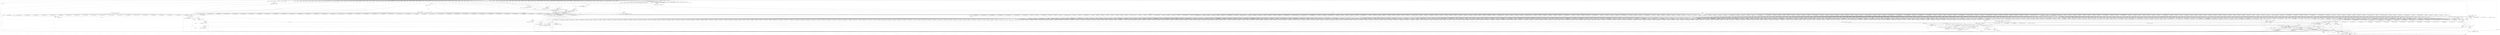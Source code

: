 digraph "0_ImageMagick_56d6e20de489113617cbbddaf41e92600a34db22@array" {
"1007897" [label="(Call,GammaImageChannel(msl_info->image[n],GreenChannel,\n                pixel.green))"];
"1007615" [label="(Call,msl_info->image[n] == (Image *) NULL)"];
"1007621" [label="(Call,(Image *) NULL)"];
"1000237" [label="(Call,(char *) NULL)"];
"1000232" [label="(Call,(const char *) NULL)"];
"1007640" [label="(Call,pixel.green=0.0)"];
"1007790" [label="(Call,pixel.green=StringToDouble(value,(char **) NULL))"];
"1007794" [label="(Call,StringToDouble(value,(char **) NULL))"];
"1007778" [label="(Call,CopyMagickString(gamma,value,MaxTextExtent))"];
"1007751" [label="(Call,ThrowMSLException(OptionError,\"UnrecognizedChannelType\",\n                          value))"];
"1007800" [label="(Call,ThrowMSLException(OptionError,\"UnrecognizedAttribute\",\n                    keyword))"];
"1007832" [label="(Call,ThrowMSLException(OptionError,\"UnrecognizedAttribute\",\n                    keyword))"];
"1007825" [label="(Call,ThrowMSLException(OptionError,\"UnrecognizedAttribute\",\n                    keyword))"];
"1007761" [label="(Call,ThrowMSLException(OptionError,\"UnrecognizedAttribute\",\n                    keyword))"];
"1007594" [label="(Call,ThrowMSLException(OptionError,\"UnrecognizedElement\",(const char *) tag))"];
"1006832" [label="(Call,ThrowMSLException(OptionError,\"UnrecognizedElement\",(const char *) tag))"];
"1006190" [label="(Call,ThrowMSLException(OptionError,\"UnrecognizedElement\",(const char *) tag))"];
"1004806" [label="(Call,ThrowMSLException(OptionError,\"UnrecognizedElement\",(const char *) tag))"];
"1002263" [label="(Call,ThrowMSLException(OptionError,\"UnrecognizedElement\",(const char *) tag))"];
"1002266" [label="(Call,(const char *) tag)"];
"1001969" [label="(Call,(const char *) tag)"];
"1001717" [label="(Call,(const char *) tag)"];
"1000212" [label="(Call,LogMagickEvent(CoderEvent,GetMagickModule(),\n    \"  SAX.startElement(%s\",tag))"];
"1000184" [label="(MethodParameterIn,const xmlChar *tag)"];
"1004809" [label="(Call,(const char *) tag)"];
"1004687" [label="(Call,(const char *) tag)"];
"1004429" [label="(Call,(const char *) tag)"];
"1004292" [label="(Call,(const char *) tag)"];
"1003293" [label="(Call,(const char *) tag)"];
"1003284" [label="(Call,(const char *) tag)"];
"1002933" [label="(Call,(const char *) tag)"];
"1002662" [label="(Call,(const char *) tag)"];
"1002478" [label="(Call,(const char *) tag)"];
"1002275" [label="(Call,(const char *) tag)"];
"1006193" [label="(Call,(const char *) tag)"];
"1005045" [label="(Call,(const char *) tag)"];
"1004943" [label="(Call,(const char *) tag)"];
"1004818" [label="(Call,(const char *) tag)"];
"1006835" [label="(Call,(const char *) tag)"];
"1006738" [label="(Call,(const char *) tag)"];
"1006613" [label="(Call,(const char *) tag)"];
"1006395" [label="(Call,(const char *) tag)"];
"1006202" [label="(Call,(const char *) tag)"];
"1007597" [label="(Call,(const char *) tag)"];
"1007167" [label="(Call,(const char *) tag)"];
"1007042" [label="(Call,(const char *) tag)"];
"1006917" [label="(Call,(const char *) tag)"];
"1006844" [label="(Call,(const char *) tag)"];
"1007728" [label="(Call,ThrowMSLException(OptionError,\"UnrecognizedAttribute\",\n                    keyword))"];
"1007713" [label="(Call,LocaleCompare(keyword,\"blue\"))"];
"1000230" [label="(Call,keyword=(const char *) NULL)"];
"1007674" [label="(Call,keyword=(const char *) attributes[i++])"];
"1007676" [label="(Call,(const char *) attributes[i++])"];
"1007655" [label="(Call,attributes != (const xmlChar **) NULL)"];
"1000185" [label="(MethodParameterIn,const xmlChar **attributes)"];
"1007657" [label="(Call,(const xmlChar **) NULL)"];
"1007738" [label="(Call,LocaleCompare(keyword,\"channel\"))"];
"1007810" [label="(Call,LocaleCompare(keyword,\"red\"))"];
"1007785" [label="(Call,LocaleCompare(keyword,\"green\"))"];
"1007771" [label="(Call,LocaleCompare(keyword,\"gamma\"))"];
"1007745" [label="(Call,ParseChannelOption(value))"];
"1007819" [label="(Call,StringToDouble(value,(char **) NULL))"];
"1000235" [label="(Call,value=(char *) NULL)"];
"1007722" [label="(Call,StringToDouble(value,(char **) NULL))"];
"1007724" [label="(Call,(char **) NULL)"];
"1007668" [label="(Call,(const xmlChar *) NULL)"];
"1007796" [label="(Call,(char **) NULL)"];
"1007821" [label="(Call,(char **) NULL)"];
"1007853" [label="(Call,(double) pixel.green)"];
"1007895" [label="(Call,(void) GammaImageChannel(msl_info->image[n],GreenChannel,\n                pixel.green))"];
"1004687" [label="(Call,(const char *) tag)"];
"1016655" [label="(Call,LocaleCompare(keyword,\"sigma\"))"];
"1008967" [label="(Call,LocaleCompare(keyword,\"image\"))"];
"1006772" [label="(Call,attributes[i] != (const xmlChar *) NULL)"];
"1019473" [label="(Call,attributes[i] != (const xmlChar *) NULL)"];
"1011845" [label="(Call,ParseCommandOption(MagickGravityOptions,MagickFalse,\n                        value))"];
"1004223" [label="(Call,(Image *) NULL)"];
"1014856" [label="(Call,(Image *) NULL)"];
"1001578" [label="(Call,(const xmlChar *) NULL)"];
"1013508" [label="(Call,StringToLong( value ))"];
"1007963" [label="(Call,attributes[i] != (const xmlChar *) NULL)"];
"1007460" [label="(Call,StringToLong(value))"];
"1018398" [label="(Call,(const char *) tag)"];
"1007640" [label="(Call,pixel.green=0.0)"];
"1003476" [label="(Call,(Image *) NULL)"];
"1002274" [label="(Call,LocaleCompare((const char *) tag,\"colorize\"))"];
"1003974" [label="(Call,ThrowMSLException(OptionError,\"UnrecognizedBooleanType\",\n                          value))"];
"1008642" [label="(Call,LocaleCompare(keyword,\"gamma\"))"];
"1005603" [label="(Call,(char **) NULL)"];
"1001764" [label="(Call,(const char *) attributes[i++])"];
"1005877" [label="(Call,ParseGeometry(value,&geometry_info))"];
"1006241" [label="(Call,(const xmlChar *) NULL)"];
"1009874" [label="(Call,StringToDouble(value,\n                        (char **) NULL))"];
"1000950" [label="(Call,LocaleCompare(keyword,\"rotate\"))"];
"1018038" [label="(Call,ThrowMSLException(OptionError,\"UnrecognizedAttribute\",keyword))"];
"1005954" [label="(Call,ThrowMSLException(OptionError,\"UnrecognizedAttribute\",\n                    keyword))"];
"1000216" [label="(Identifier,tag)"];
"1017032" [label="(Call,(const char *) attributes[i++])"];
"1010704" [label="(Call,LocaleCompare(keyword,\"fill\"))"];
"1012993" [label="(Call,(Image *) NULL)"];
"1019184" [label="(Call,ThrowMSLException(OptionError,\"UnrecognizedAttribute\",keyword))"];
"1002102" [label="(Call,LocaleCompare(keyword, \"fill\"))"];
"1003024" [label="(Call,(const char *) attributes[i])"];
"1016433" [label="(Call,ParseCommandOption(MagickBooleanOptions,MagickFalse,\n                        value))"];
"1017925" [label="(Call,(const char *) tag)"];
"1018373" [label="(Call,(const char *) attributes[i])"];
"1002396" [label="(Call,ThrowMSLException(OptionError,\"UnrecognizedAttribute\",\n                    keyword))"];
"1002993" [label="(Call,attributes[i] != (const xmlChar *) NULL)"];
"1003585" [label="(Call,ThrowMSLException(OptionError,\"UnrecognizedChannelType\",\n                          value))"];
"1000758" [label="(Call,LocaleCompare(keyword,\"density\"))"];
"1014663" [label="(Call,(Image *) NULL)"];
"1006434" [label="(Call,(const xmlChar *) NULL)"];
"1012757" [label="(Call,StringToLong(value))"];
"1016633" [label="(Call,LocaleCompare(keyword,\"opacity\"))"];
"1007781" [label="(Identifier,MaxTextExtent)"];
"1015066" [label="(Call,(Image *) NULL)"];
"1016032" [label="(Call,strlen( value ))"];
"1018808" [label="(Call,(const char *) tag)"];
"1009570" [label="(Call,ThrowMSLException(OptionError,\"UnrecognizedAttribute\",\n                    keyword))"];
"1007794" [label="(Call,StringToDouble(value,(char **) NULL))"];
"1003295" [label="(Identifier,tag)"];
"1010906" [label="(Call,attributes[i] != (const xmlChar *) NULL)"];
"1019526" [label="(Call,CopyMagickString(msl_info->image[n]->filename,value,\n                      MaxTextExtent))"];
"1007668" [label="(Call,(const xmlChar *) NULL)"];
"1001557" [label="(Call,(const char *) tag)"];
"1007621" [label="(Call,(Image *) NULL)"];
"1006309" [label="(Call,ThrowMSLException(OptionError,\"UnrecognizedAttribute\",\n                    keyword))"];
"1004431" [label="(Identifier,tag)"];
"1005577" [label="(Call,CloneString(&draw_info->primitive,value))"];
"1009275" [label="(Call,LocaleCompare(keyword,\"opacity\"))"];
"1019232" [label="(Call,(const char *) tag)"];
"1005995" [label="(Call,StringToLong(value))"];
"1003814" [label="(Call,StringToLong(value))"];
"1007441" [label="(Call,ThrowMSLException(OptionError,\"UnrecognizedAttribute\",\n                    keyword))"];
"1009373" [label="(Call,ThrowMSLException(OptionError,\"UnrecognizedAttribute\",\n                    keyword))"];
"1007275" [label="(Call,ParseCommandOption(MagickComposeOptions,\n                        MagickFalse,value))"];
"1008874" [label="(Call,attributes != (const xmlChar **) NULL)"];
"1004893" [label="(Call,ThrowMSLException(OptionError,\"UnrecognizedAttribute\",keyword))"];
"1017353" [label="(Call,LocaleCompare(keyword,\"x\"))"];
"1004089" [label="(Call,ThrowMSLException(OptionError,\"UnrecognizedAttribute\",\n                    keyword))"];
"1006190" [label="(Call,ThrowMSLException(OptionError,\"UnrecognizedElement\",(const char *) tag))"];
"1002533" [label="(Call,(const char *) attributes[i++])"];
"1002705" [label="(Call,attributes[i] != (const xmlChar *) NULL)"];
"1007108" [label="(Call,(const char *) attributes[i])"];
"1017492" [label="(Call,(const xmlChar *) NULL)"];
"1005159" [label="(Call,p=value)"];
"1007823" [label="(Identifier,NULL)"];
"1007870" [label="(Call,GammaImage(msl_info->image[n],gamma))"];
"1004549" [label="(Call,LocaleCompare(keyword,\"height\"))"];
"1013693" [label="(Call,StringToDouble(value,\n                        (char **) NULL))"];
"1004968" [label="(Call,attributes != (const xmlChar **) NULL)"];
"1006223" [label="(Call,(const char *) tag)"];
"1006201" [label="(Call,LocaleCompare((const char *) tag,\"edge\"))"];
"1002109" [label="(Call,QueryColorDatabase(value,\n                        &msl_info->image[n]->border_color,exception))"];
"1003769" [label="(Call,LocaleCompare(value,value))"];
"1000895" [label="(Call,ParseCommandOption(MagickGravityOptions,\n                        MagickFalse,value))"];
"1018710" [label="(Call,(char **) NULL)"];
"1004705" [label="(Call,ThrowMSLException(OptionError,\"NoImagesDefined\",\n                (const char *) tag))"];
"1015773" [label="(Call,(const char *) attributes[i])"];
"1007730" [label="(Literal,\"UnrecognizedAttribute\")"];
"1005048" [label="(Literal,\"draw\")"];
"1004756" [label="(Call,(const char *) attributes[i])"];
"1007912" [label="(Call,GammaImageChannel(msl_info->image[n],BlueChannel,\n                pixel.blue))"];
"1017908" [label="(Call,(Image*) NULL)"];
"1018708" [label="(Call,StringToDouble(value,\n                        (char **) NULL))"];
"1011282" [label="(Call,StringToLong(value))"];
"1010304" [label="(Call,(const char *) attributes[i])"];
"1003387" [label="(Call,LocaleCompare(keyword,\"compose\"))"];
"1008556" [label="(Call,(Image *) NULL)"];
"1007787" [label="(Literal,\"green\")"];
"1005828" [label="(Call,ThrowMSLException(OptionError,\"UnrecognizedAttribute\",\n                    keyword))"];
"1001983" [label="(Call,(Image *) NULL)"];
"1003694" [label="(Call,ThrowMSLException(OptionError,\"UnrecognizedGravityType\",\n                          value))"];
"1003284" [label="(Call,(const char *) tag)"];
"1002754" [label="(Call,LocaleCompare(keyword,\"geometry\"))"];
"1009431" [label="(Call,(const char *) tag)"];
"1007796" [label="(Call,(char **) NULL)"];
"1018177" [label="(Call,(const char *) attributes[i])"];
"1007855" [label="(Call,pixel.green)"];
"1007451" [label="(Call,LocaleCompare(keyword,\"outer\"))"];
"1015787" [label="(Call,LocaleCompare(keyword,\"clip-mask\"))"];
"1008649" [label="(Call,StringToDouble(value,(char **) NULL))"];
"1005399" [label="(Call,CloneString(&draw_info->family,value))"];
"1007718" [label="(Call,pixel.blue=StringToDouble(value,(char **) NULL))"];
"1014913" [label="(Call,attributes == (const xmlChar **) NULL)"];
"1005420" [label="(Call,ThrowMSLException(OptionError,\"UnrecognizedAttribute\",\n                    keyword))"];
"1010470" [label="(Call,ParseGeometry(value,&geometry_info))"];
"1005333" [label="(Call,LocaleCompare(keyword,\"density\"))"];
"1000417" [label="(Call,ThrowMSLException(OptionError,\"UnrecognizedAttribute\",\n                    keyword))"];
"1004806" [label="(Call,ThrowMSLException(OptionError,\"UnrecognizedElement\",(const char *) tag))"];
"1018983" [label="(Call,(const char *) attributes[i])"];
"1006679" [label="(Call,(const char *) attributes[i])"];
"1005008" [label="(Call,(const char *) attributes[i])"];
"1002635" [label="(Call,(Image *) NULL)"];
"1012914" [label="(Call,value == (char *) NULL)"];
"1002016" [label="(Call,(const xmlChar *) NULL)"];
"1017744" [label="(Call,(const xmlChar *) NULL)"];
"1011368" [label="(Call,ParseCommandOption(MagickBooleanOptions,MagickFalse,\n                        value))"];
"1007743" [label="(Call,option=ParseChannelOption(value))"];
"1004583" [label="(Call,ThrowMSLException(OptionError,\"UnrecognizedAttribute\",\n                    keyword))"];
"1007828" [label="(Identifier,keyword)"];
"1002574" [label="(Call,StringToDouble(value,(char **) NULL))"];
"1002451" [label="(Call,(Image *) NULL)"];
"1003042" [label="(Call,LocaleCompare(keyword,\"bordercolor\"))"];
"1006330" [label="(Call,(char **) NULL)"];
"1000359" [label="(Call,ParseChannelOption(value))"];
"1004784" [label="(Call,ThrowMSLException(OptionError,\"UnrecognizedAttribute\",\n                    keyword))"];
"1003966" [label="(Call,ParseCommandOption(MagickBooleanOptions,MagickFalse,\n                        value))"];
"1007599" [label="(Identifier,tag)"];
"1008606" [label="(Call,CopyMagickString(key,value,MaxTextExtent))"];
"1002597" [label="(Call,StringToLong( value ))"];
"1001108" [label="(Call,ParseCommandOption(MagickStretchOptions,\n                        MagickFalse,value))"];
"1003735" [label="(Call,LocaleCompare(keyword,\"mask\"))"];
"1002061" [label="(Call,LocaleCompare(keyword,\"compose\"))"];
"1008367" [label="(Call,(const char *) attributes[i++])"];
"1016823" [label="(Call,attributes != (const xmlChar **) NULL)"];
"1011491" [label="(Call,(const char *) attributes[i++])"];
"1002848" [label="(Call,StringToLong(value))"];
"1018113" [label="(Call,(Image*) NULL)"];
"1004330" [label="(Call,attributes[i] != (const xmlChar *) NULL)"];
"1013798" [label="(Call,ThrowMSLException(OptionError,\"UnrecognizedAttribute\",keyword))"];
"1005564" [label="(Call,StringToDouble(value,\n                        (char **) NULL))"];
"1002936" [label="(Literal,\"color-floodfill\")"];
"1007831" [label="(Block,)"];
"1007728" [label="(Call,ThrowMSLException(OptionError,\"UnrecognizedAttribute\",\n                    keyword))"];
"1012707" [label="(Call,LocaleCompare(keyword,\"geometry\"))"];
"1007182" [label="(Call,(Image *) NULL)"];
"1012748" [label="(Call,LocaleCompare(keyword,\"height\"))"];
"1014806" [label="(Call,ParseGeometry(value,&geometry_info))"];
"1014277" [label="(Call,attributes[i] != (const xmlChar *) NULL)"];
"1004686" [label="(Call,LocaleCompare((const char *) tag,\"cycle-colormap\"))"];
"1017364" [label="(Call,(char **) NULL)"];
"1001968" [label="(Call,LocaleCompare((const char *) tag,\"border\"))"];
"1010518" [label="(Call,ThrowMSLException(OptionError,\"UnrecognizedAttribute\",\n                    keyword))"];
"1008939" [label="(Call,ParseCommandOption(MagickBooleanOptions,MagickFalse,\n                        value))"];
"1006613" [label="(Call,(const char *) tag)"];
"1015043" [label="(Call,(const char *) tag)"];
"1001731" [label="(Call,(Image *) NULL)"];
"1013272" [label="(Call,(const char *) attributes[i++])"];
"1014528" [label="(Call,(const xmlChar *) NULL)"];
"1019336" [label="(Call,(const char *) tag)"];
"1003283" [label="(Call,LocaleCompare((const char *) tag,\"comment\"))"];
"1001801" [label="(Call,LocaleCompare(keyword,\"channel\"))"];
"1007299" [label="(Call,ThrowMSLException(OptionError,\"UnrecognizedAttribute\",\n                    keyword))"];
"1002873" [label="(Call,ThrowMSLException(OptionError,\"UnrecognizedAttribute\",\n                    keyword))"];
"1007492" [label="(Call,ThrowMSLException(OptionError,\"UnrecognizedAttribute\",\n                    keyword))"];
"1007166" [label="(Call,LocaleCompare((const char *) tag,\"frame\"))"];
"1010097" [label="(Call,attributes != (const xmlChar **) NULL)"];
"1005047" [label="(Identifier,tag)"];
"1007662" [label="(Identifier,i)"];
"1001752" [label="(Call,attributes[i] != (const xmlChar *) NULL)"];
"1017986" [label="(Call,LocaleCompare(keyword,\"image\"))"];
"1012603" [label="(Call,(const char *) tag)"];
"1011324" [label="(Call,LocaleCompare(keyword,\"dither\"))"];
"1018641" [label="(Call,attributes != (const xmlChar **) NULL)"];
"1011436" [label="(Call,(const char *) tag)"];
"1012230" [label="(Call,LocaleCompare(keyword,\"weight\"))"];
"1009203" [label="(Call,(char **) NULL)"];
"1017672" [label="(Call,StringToDouble(value,\n                        (char **) NULL))"];
"1000303" [label="(Call,attributes[i] != (const xmlChar *) NULL)"];
"1002664" [label="(Identifier,tag)"];
"1008413" [label="(Call,StringToDouble(value,\n                        (char **) NULL))"];
"1003532" [label="(Call,(const char *) attributes[i])"];
"1007810" [label="(Call,LocaleCompare(keyword,\"red\"))"];
"1019580" [label="(Call,(const char *) tag)"];
"1013717" [label="(Call,ParseGeometry(value,&geometry_info))"];
"1014466" [label="(Call,(const char *) tag)"];
"1011900" [label="(Call,LocaleCompare(keyword,\"rotate\"))"];
"1008619" [label="(Call,LocaleCompare(keyword,\"black\"))"];
"1002717" [label="(Call,(const char *) attributes[i++])"];
"1017551" [label="(Call,(const char *) tag)"];
"1002935" [label="(Identifier,tag)"];
"1015921" [label="(Call,SetMSLAttributes(msl_info,keyword,value))"];
"1007803" [label="(Identifier,keyword)"];
"1004602" [label="(Call,StringToLong(value))"];
"1010798" [label="(Call,(const xmlChar *) NULL)"];
"1007674" [label="(Call,keyword=(const char *) attributes[i++])"];
"1001306" [label="(Call,LocaleCompare(keyword,\"x\"))"];
"1017233" [label="(Call,attributes != (const xmlChar **) NULL)"];
"1016888" [label="(Call,(char **) NULL)"];
"1005644" [label="(Call,ThrowMSLException(OptionError,\"UnrecognizedAttribute\",\n                    keyword))"];
"1007825" [label="(Call,ThrowMSLException(OptionError,\"UnrecognizedAttribute\",\n                    keyword))"];
"1002761" [label="(Call,ParsePageGeometry(msl_info->image[n],value,\n                        &geometry,exception))"];
"1010653" [label="(Call,(const char *) attributes[i])"];
"1006688" [label="(Call,ThrowMSLException(OptionError,\"UnrecognizedAttribute\",keyword))"];
"1003932" [label="(Call,LocaleCompare(keyword,\"rotate\"))"];
"1010862" [label="(Call,ThrowMSLException(OptionError,\"UnrecognizedAttribute\",keyword))"];
"1014524" [label="(Call,attributes[i] != (const xmlChar *) NULL)"];
"1004291" [label="(Call,LocaleCompare((const char *) tag,\"contrast\"))"];
"1007795" [label="(Identifier,value)"];
"1008531" [label="(Call,(const char *) tag)"];
"1006228" [label="(Call,attributes != (const xmlChar **) NULL)"];
"1010137" [label="(Call,(const char *) attributes[i])"];
"1005748" [label="(Call,ParseCommandOption(MagickStretchOptions,MagickFalse,\n                        value))"];
"1008672" [label="(Call,StringToDouble(value,(char **) NULL))"];
"1019251" [label="(Call,(const xmlChar *) NULL)"];
"1015719" [label="(Call,(Image *) NULL)"];
"1012149" [label="(Call,CloneString(&draw_info->text,value))"];
"1014398" [label="(Call,StringToLong(value))"];
"1016351" [label="(Call,LocaleCompare(keyword,\"azimuth\"))"];
"1007644" [label="(Literal,0.0)"];
"1007683" [label="(Identifier,attribute)"];
"1008302" [label="(Call,SetMSLAttributes(msl_info,keyword,value))"];
"1017094" [label="(Call,LocaleCompare(keyword,\"height\"))"];
"1012814" [label="(Call,StringToLong(value))"];
"1011735" [label="(Call,CloneString(&draw_info->encoding,value))"];
"1008895" [label="(Call,(const char *) attributes[i++])"];
"1002024" [label="(Call,(const char *) attributes[i++])"];
"1015186" [label="(Call,LocaleCompare(keyword,\"width\"))"];
"1013018" [label="(Call,(const xmlChar *) NULL)"];
"1013250" [label="(Call,attributes == (const xmlChar **) NULL)"];
"1010622" [label="(Call,attributes[i] != (const xmlChar *) NULL)"];
"1006938" [label="(Call,(const char *) tag)"];
"1012824" [label="(Call,ThrowMSLException(OptionError,\"UnrecognizedAttribute\",\n                    keyword))"];
"1002480" [label="(Identifier,tag)"];
"1008863" [label="(Call,(const char *) tag)"];
"1017752" [label="(Call,(const char *) attributes[i++])"];
"1018354" [label="(Call,(const char *) attributes[i++])"];
"1007948" [label="(Call,(const char *) tag)"];
"1008741" [label="(Call,attributes != (const xmlChar **) NULL)"];
"1006840" [label="(Block,)"];
"1007953" [label="(Call,attributes == (const xmlChar **) NULL)"];
"1002553" [label="(Call,(const char *) attributes[i])"];
"1014923" [label="(Call,attributes[i] != (const xmlChar *) NULL)"];
"1010671" [label="(Call,LocaleCompare(keyword,\"channel\"))"];
"1001293" [label="(Call,StringToLong(value))"];
"1015016" [label="(Call,(Image *) NULL)"];
"1002291" [label="(Call,(Image *) NULL)"];
"1002933" [label="(Call,(const char *) tag)"];
"1006394" [label="(Call,LocaleCompare((const char *) tag,\"emboss\"))"];
"1003121" [label="(Call,ParsePageGeometry(msl_info->image[n],value,\n                        &geometry,exception))"];
"1003075" [label="(Call,QueryColorDatabase(value,&draw_info->fill,\n                        exception))"];
"1016879" [label="(Call,LocaleCompare(keyword, \"radius\"))"];
"1006395" [label="(Call,(const char *) tag)"];
"1015099" [label="(Call,(const char *) attributes[i++])"];
"1006546" [label="(Call,StringToLong(value))"];
"1007595" [label="(Identifier,OptionError)"];
"1010613" [label="(Call,attributes != (const xmlChar **) NULL)"];
"1018724" [label="(Call,LocaleCompare(keyword,\"geometry\"))"];
"1005816" [label="(Call,ThrowMSLException(OptionError,\"UnrecognizedStyleType\",\n                          value))"];
"1001623" [label="(Call,LocaleCompare(keyword,\"stack\"))"];
"1008750" [label="(Call,attributes[i] != (const xmlChar *) NULL)"];
"1013764" [label="(Call,(char **) NULL)"];
"1016947" [label="(Call,(Image *) NULL)"];
"1007626" [label="(Identifier,OptionError)"];
"1013070" [label="(Call,ParseGeometry(value,&geometry_info))"];
"1001347" [label="(Call,ThrowMSLException(OptionError,\"UnrecognizedAttribute\",\n                    keyword))"];
"1003181" [label="(Call,StringToLong(value))"];
"1018145" [label="(Call,attributes[i] != (const xmlChar *) NULL)"];
"1008459" [label="(Call,ThrowMSLException(OptionError,\"UnrecognizedAttribute\",\n                    keyword))"];
"1014618" [label="(Call,LocaleCompare(keyword,\"y\"))"];
"1007821" [label="(Call,(char **) NULL)"];
"1017479" [label="(Call,attributes != (const xmlChar **) NULL)"];
"1015301" [label="(Call,(const xmlChar *) NULL)"];
"1009548" [label="(Call,LocaleCompare(keyword,\"radius\"))"];
"1007712" [label="(Call,LocaleCompare(keyword,\"blue\") == 0)"];
"1006943" [label="(Call,attributes != (const xmlChar **) NULL)"];
"1006398" [label="(Literal,\"emboss\")"];
"1002194" [label="(Call,LocaleCompare(keyword,\"width\"))"];
"1016607" [label="(Call,ParseGeometry(value,&geometry_info))"];
"1003172" [label="(Call,LocaleCompare(keyword,\"x\"))"];
"1007594" [label="(Call,ThrowMSLException(OptionError,\"UnrecognizedElement\",(const char *) tag))"];
"1003941" [label="(Call,StringToDouble(value,(char **) NULL))"];
"1011812" [label="(Call,ParsePageGeometry(msl_info->image[n],value,\n                        &geometry,exception))"];
"1015309" [label="(Call,(const char *) attributes[i++])"];
"1000242" [label="(Identifier,geometry_info)"];
"1014884" [label="(Call,(const char *) tag)"];
"1002736" [label="(Call,(const char *) attributes[i])"];
"1018681" [label="(Call,(const char *) attributes[i])"];
"1004814" [label="(Block,)"];
"1008840" [label="(Call,(const char *) tag)"];
"1011398" [label="(Call,LocaleCompare(keyword,\"treedepth\"))"];
"1015405" [label="(Call,StringToLong(value))"];
"1007596" [label="(Literal,\"UnrecognizedElement\")"];
"1002696" [label="(Call,attributes != (const xmlChar **) NULL)"];
"1015087" [label="(Call,attributes[i] != (const xmlChar *) NULL)"];
"1010026" [label="(Call,ThrowMSLException(OptionError,\"UnrecognizedAttribute\",\n                    keyword))"];
"1010195" [label="(Call,ParseCommandOption(MagickBooleanOptions,MagickFalse,\n                        value))"];
"1013468" [label="(Call,StringToLong( value ))"];
"1017010" [label="(Call,attributes == (const xmlChar **) NULL)"];
"1010013" [label="(Call,StringToDouble(value,\n                        (char **) NULL))"];
"1006341" [label="(Call,ThrowMSLException(OptionError,\"UnrecognizedAttribute\",\n                    keyword))"];
"1017488" [label="(Call,attributes[i] != (const xmlChar *) NULL)"];
"1000584" [label="(Call,p=value)"];
"1004624" [label="(Call,StringToLong(value))"];
"1018191" [label="(Call,LocaleCompare(keyword,\"image\"))"];
"1018096" [label="(Call,ThrowMSLException(OptionError,\"MissingWatermarkImage\",keyword))"];
"1004386" [label="(Call,ParseCommandOption(MagickBooleanOptions,MagickFalse,\n                        value))"];
"1010891" [label="(Call,(const char *) tag)"];
"1016314" [label="(Call,(const char *) attributes[i++])"];
"1004945" [label="(Identifier,tag)"];
"1014289" [label="(Call,(const char *) attributes[i++])"];
"1019539" [label="(Call,SetMSLAttributes(msl_info,keyword,value))"];
"1012961" [label="(Call,SetMSLAttributes(msl_info,keyword,value))"];
"1017822" [label="(Call,LocaleCompare(keyword,\"radius\"))"];
"1007756" [label="(Identifier,channel)"];
"1009081" [label="(Call,(Image *) NULL)"];
"1007716" [label="(Literal,0)"];
"1016811" [label="(Call,(Image *) NULL)"];
"1005932" [label="(Call,ThrowMSLException(OptionError,\"UnrecognizedAttribute\",\n                    keyword))"];
"1001719" [label="(Identifier,tag)"];
"1005153" [label="(Call,LocaleCompare(keyword,\"affine\"))"];
"1009876" [label="(Call,(char **) NULL)"];
"1004791" [label="(Call,ThrowMSLException(OptionError,\"UnrecognizedAttribute\",\n                    keyword))"];
"1016385" [label="(Call,StringToDouble(value,\n                        (char **) NULL))"];
"1013315" [label="(Call,ParseAbsoluteGeometry(value,&geometry))"];
"1017833" [label="(Call,(char **) NULL)"];
"1011875" [label="(Call,LocaleCompare(keyword,\"pointsize\"))"];
"1008222" [label="(Call,ConcatenateMagickString(msl_info->image_info[n]->\n                      filename,value,MaxTextExtent))"];
"1014156" [label="(Call,LocaleCompare(keyword,\"width\"))"];
"1006751" [label="(Call,(Image *) NULL)"];
"1002590" [label="(Call,LocaleCompare(keyword,\"sigma\"))"];
"1019150" [label="(Call,(const char *) attributes[i])"];
"1006835" [label="(Call,(const char *) tag)"];
"1010322" [label="(Call,LocaleCompare(keyword,\"channel\"))"];
"1001017" [label="(Call,ParseGeometry(value,&geometry_info))"];
"1003114" [label="(Call,LocaleCompare(keyword,\"geometry\"))"];
"1015118" [label="(Call,(const char *) attributes[i])"];
"1015328" [label="(Call,(const char *) attributes[i])"];
"1018342" [label="(Call,attributes[i] != (const xmlChar *) NULL)"];
"1010352" [label="(Call,ThrowMSLException(OptionError,\"UnrecognizedAttribute\",\n                    keyword))"];
"1019130" [label="(Call,(const char *) attributes[i++])"];
"1003338" [label="(Call,attributes[i] != (const xmlChar *) NULL)"];
"1015283" [label="(Call,(const char *) tag)"];
"1018501" [label="(Call,ParseGeometry(value,&geometry_info))"];
"1013045" [label="(Call,(const char *) attributes[i])"];
"1009646" [label="(Call,(Image *) NULL)"];
"1016919" [label="(Call,ThrowMSLException(OptionError,\"UnrecognizedAttribute\",keyword))"];
"1005601" [label="(Call,StringToDouble(value,(char **) NULL))"];
"1008715" [label="(Call,(const char *) tag)"];
"1014704" [label="(Call,(Image *) NULL)"];
"1007791" [label="(Call,pixel.green)"];
"1007657" [label="(Call,(const xmlChar **) NULL)"];
"1001082" [label="(Call,StringToDouble(value,(char **) NULL))"];
"1000231" [label="(Identifier,keyword)"];
"1008685" [label="(Call,ThrowMSLException(OptionError,\"UnrecognizedAttribute\",keyword))"];
"1010745" [label="(Call,ThrowMSLException(OptionError,\"UnrecognizedAttribute\",\n                    keyword))"];
"1018846" [label="(Call,(const xmlChar *) NULL)"];
"1019485" [label="(Call,(const char *) attributes[i++])"];
"1003049" [label="(Call,QueryMagickColor(value,&target,exception))"];
"1012649" [label="(Call,attributes != (const xmlChar **) NULL)"];
"1014570" [label="(Call,LocaleCompare(keyword,\"geometry\"))"];
"1000780" [label="(Call,LocaleCompare(keyword,\"encoding\"))"];
"1002506" [label="(Call,(const char *) tag)"];
"1009787" [label="(Call,(const char *) tag)"];
"1009828" [label="(Call,(const char *) attributes[i++])"];
"1018662" [label="(Call,(const char *) attributes[i++])"];
"1003293" [label="(Call,(const char *) tag)"];
"1009497" [label="(Call,(const char *) attributes[i])"];
"1015680" [label="(Call,ThrowMSLException(OptionError,\"UnrecognizedAttribute\",\n                    keyword))"];
"1016306" [label="(Call,(const xmlChar *) NULL)"];
"1009679" [label="(Call,(const char *) attributes[i++])"];
"1007170" [label="(Literal,\"frame\")"];
"1005355" [label="(Call,LocaleCompare(keyword,\"encoding\"))"];
"1018046" [label="(Call,(Image*) NULL)"];
"1004294" [label="(Identifier,tag)"];
"1017467" [label="(Call,(Image *) NULL)"];
"1002275" [label="(Call,(const char *) tag)"];
"1017623" [label="(Call,(const char *) attributes[i])"];
"1007710" [label="(Block,)"];
"1014502" [label="(Call,(Image *) NULL)"];
"1001198" [label="(Call,LocaleCompare(keyword,\"text\"))"];
"1004528" [label="(Call,ParseGravityGeometry(msl_info->image[n],value,\n                        &geometry,exception))"];
"1016133" [label="(Call,(const char *) NULL)"];
"1005377" [label="(Call,LocaleCompare(keyword, \"fill\"))"];
"1007741" [label="(Literal,0)"];
"1010162" [label="(Call,ParseChannelOption(value))"];
"1010572" [label="(Call,(const char *) tag)"];
"1010496" [label="(Call,LocaleCompare(keyword,\"radius\"))"];
"1003329" [label="(Call,attributes != (const xmlChar **) NULL)"];
"1004817" [label="(Call,LocaleCompare((const char *) tag,\"despeckle\"))"];
"1007761" [label="(Call,ThrowMSLException(OptionError,\"UnrecognizedAttribute\",\n                    keyword))"];
"1004977" [label="(Call,attributes[i] != (const xmlChar *) NULL)"];
"1006286" [label="(Call,LocaleCompare(keyword,\"geometry\"))"];
"1006834" [label="(Literal,\"UnrecognizedElement\")"];
"1012873" [label="(Call,(const char *) attributes[i++])"];
"1010794" [label="(Call,attributes[i] != (const xmlChar *) NULL)"];
"1006204" [label="(Identifier,tag)"];
"1001605" [label="(Call,(const char *) attributes[i])"];
"1009307" [label="(Call,StringToLong(value))"];
"1018251" [label="(Call,(Image*) NULL)"];
"1011788" [label="(Call,CloneString(&draw_info->font,value))"];
"1010711" [label="(Call,QueryMagickColor(value,&fill_color,exception))"];
"1007820" [label="(Identifier,value)"];
"1009938" [label="(Call,StringToDouble(value,\n                        (char **) NULL))"];
"1007726" [label="(Identifier,NULL)"];
"1006549" [label="(Call,ThrowMSLException(OptionError,\"UnrecognizedAttribute\",\n                    keyword))"];
"1014011" [label="(Call,(const char *) attributes[i++])"];
"1006916" [label="(Call,LocaleCompare((const char *) tag,\"flip\"))"];
"1013592" [label="(Call,(const char *) tag)"];
"1002680" [label="(Call,ThrowMSLException(OptionError,\"NoImagesDefined\",\n                (const char *) tag))"];
"1011331" [label="(Call,ParseCommandOption(MagickBooleanOptions,MagickFalse,\n                        value))"];
"1002665" [label="(Literal,\"chop\")"];
"1016717" [label="(Call,ThrowMSLException(OptionError,\"UnrecognizedAttribute\",\n                    keyword))"];
"1000286" [label="(Call,(const char *) tag)"];
"1010732" [label="(Call,StringToDouble(value,\n                        (char **) NULL))"];
"1004615" [label="(Call,LocaleCompare(keyword,\"y\"))"];
"1014083" [label="(Call,LocaleCompare(keyword,\"geometry\"))"];
"1005986" [label="(Call,LocaleCompare(keyword,\"y\"))"];
"1015597" [label="(Call,ParseCommandOption(MagickColorspaceOptions,\n                        MagickFalse,value))"];
"1013026" [label="(Call,(const char *) attributes[i++])"];
"1016244" [label="(Call,SetMSLAttributes(msl_info,keyword,value))"];
"1007654" [label="(ControlStructure,if (attributes != (const xmlChar **) NULL))"];
"1002406" [label="(Call,LocaleCompare(keyword,\"opacity\"))"];
"1010768" [label="(Call,(const char *) tag)"];
"1006920" [label="(Literal,\"flip\")"];
"1012861" [label="(Call,attributes[i] != (const xmlChar *) NULL)"];
"1019031" [label="(Call,(const char *) NULL)"];
"1013260" [label="(Call,attributes[i] != (const xmlChar *) NULL)"];
"1006202" [label="(Call,(const char *) tag)"];
"1007729" [label="(Identifier,OptionError)"];
"1019429" [label="(Call,(const char *) tag)"];
"1016975" [label="(Call,(const char *) tag)"];
"1012770" [label="(Call,LocaleCompare(keyword,\"raise\"))"];
"1006413" [label="(Call,ThrowMSLException(OptionError,\"NoImagesDefined\",\n                (const char *) tag))"];
"1019118" [label="(Call,attributes[i] != (const xmlChar *) NULL)"];
"1000232" [label="(Call,(const char *) NULL)"];
"1007785" [label="(Call,LocaleCompare(keyword,\"green\"))"];
"1002851" [label="(Call,ThrowMSLException(OptionError,\"UnrecognizedAttribute\",\n                    keyword))"];
"1017604" [label="(Call,(const char *) attributes[i++])"];
"1005546" [label="(Call,ConcatenateString(&draw_info->primitive,value))"];
"1006249" [label="(Call,(const char *) attributes[i++])"];
"1007898" [label="(Call,msl_info->image[n])"];
"1010825" [label="(Call,(const char *) attributes[i])"];
"1000264" [label="(Call,(const char *) tag)"];
"1007763" [label="(Literal,\"UnrecognizedAttribute\")"];
"1017362" [label="(Call,StringToDouble(value,\n                        (char **) NULL))"];
"1002861" [label="(Call,LocaleCompare(keyword,\"y\"))"];
"1018222" [label="(Call,LocaleCompare(theAttr, value))"];
"1010068" [label="(Call,(const char *) tag)"];
"1008651" [label="(Call,(char **) NULL)"];
"1019212" [label="(Call,(const char *) tag)"];
"1004821" [label="(Literal,\"despeckle\")"];
"1015276" [label="(Call,(Image *) NULL)"];
"1009954" [label="(Call,LocaleCompare(keyword,\"lightness\"))"];
"1005066" [label="(Call,(const char *) tag)"];
"1000185" [label="(MethodParameterIn,const xmlChar **attributes)"];
"1002298" [label="(Call,(const char *) tag)"];
"1016551" [label="(Call,attributes[i] != (const xmlChar *) NULL)"];
"1017254" [label="(Call,(const char *) attributes[i++])"];
"1013264" [label="(Call,(const xmlChar *) NULL)"];
"1018629" [label="(Call,(Image *) NULL)"];
"1012008" [label="(Call,(char **) NULL)"];
"1008736" [label="(Call,(const char *) tag)"];
"1004781" [label="(Call,StringToLong(value))"];
"1014598" [label="(Call,LocaleCompare(keyword,\"x\"))"];
"1002785" [label="(Call,ThrowMSLException(OptionError,\"UnrecognizedAttribute\",\n                    keyword))"];
"1007789" [label="(Block,)"];
"1004167" [label="(Call,ThrowMSLException(OptionError,\"UnrecognizedAttribute\",\n                    keyword))"];
"1015948" [label="(Call,ParseGeometry(value,&geometry_info))"];
"1011177" [label="(Call,(const char *) tag)"];
"1010507" [label="(Call,(char **) NULL)"];
"1002068" [label="(Call,ParseCommandOption(MagickComposeOptions,MagickFalse,\n                        value))"];
"1004429" [label="(Call,(const char *) tag)"];
"1007762" [label="(Identifier,OptionError)"];
"1002418" [label="(Call,ThrowMSLException(OptionError,\"UnrecognizedAttribute\",\n                    keyword))"];
"1008486" [label="(Call,(Image *) NULL)"];
"1007715" [label="(Literal,\"blue\")"];
"1018416" [label="(Call,(Image *) NULL)"];
"1002503" [label="(Call,ThrowMSLException(OptionError,\"NoImagesDefined\",\n            (const char *) tag))"];
"1012054" [label="(Call,ParseCommandOption(MagickStretchOptions,MagickFalse,\n                        value))"];
"1007740" [label="(Literal,\"channel\")"];
"1009914" [label="(Call,ParseGeometry(value,&geometry_info))"];
"1006293" [label="(Call,ParseGeometry(value,&geometry_info))"];
"1014234" [label="(Call,(const char *) tag)"];
"1007731" [label="(Identifier,keyword)"];
"1009104" [label="(Call,attributes != (const xmlChar **) NULL)"];
"1004476" [label="(Call,(const xmlChar *) NULL)"];
"1005702" [label="(Call,(char **) NULL)"];
"1003296" [label="(Literal,\"composite\")"];
"1011909" [label="(Call,(char **) NULL)"];
"1010896" [label="(Call,attributes == (const xmlChar **) NULL)"];
"1003286" [label="(Identifier,tag)"];
"1009559" [label="(Call,(char **) NULL)"];
"1016530" [label="(Call,(Image *) NULL)"];
"1008004" [label="(Call,LocaleCompare(keyword,\"height\"))"];
"1003725" [label="(Call,ThrowMSLException(OptionError,\"UnrecognizedAttribute\",\n                    keyword))"];
"1014635" [label="(Call,ThrowMSLException(OptionError,\"UnrecognizedAttribute\",keyword))"];
"1009282" [label="(Call,StringToDouble(value,(char **) NULL))"];
"1015494" [label="(Call,(const char *) tag)"];
"1002880" [label="(Call,ThrowMSLException(OptionError,\"UnrecognizedAttribute\",\n                    keyword))"];
"1003211" [label="(Call,LocaleCompare(keyword,\"y\"))"];
"1004306" [label="(Call,(Image *) NULL)"];
"1001969" [label="(Call,(const char *) tag)"];
"1004428" [label="(Call,LocaleCompare((const char *) tag,\"crop\"))"];
"1018135" [label="(Call,attributes == (const xmlChar **) NULL)"];
"1009466" [label="(Call,attributes[i] != (const xmlChar *) NULL)"];
"1016293" [label="(Call,attributes != (const xmlChar **) NULL)"];
"1009062" [label="(Call,(const char *) tag)"];
"1007723" [label="(Identifier,value)"];
"1003989" [label="(Call,(Image *) NULL)"];
"1014605" [label="(Call,StringToLong( value ))"];
"1007799" [label="(ControlStructure,break;)"];
"1017789" [label="(Call,LocaleCompare(keyword,\"geometry\"))"];
"1004946" [label="(Literal,\"display\")"];
"1012239" [label="(Call,StringToLong(value))"];
"1014120" [label="(Call,StringToUnsignedLong(value))"];
"1016886" [label="(Call,StringToDouble(value,(char **) NULL))"];
"1006216" [label="(Call,(Image *) NULL)"];
"1004128" [label="(Call,ThrowMSLException(OptionError,\"UnrecognizedAttribute\",\n                    keyword))"];
"1017831" [label="(Call,StringToDouble(value,\n                        (char **) NULL))"];
"1000959" [label="(Call,(char **) NULL)"];
"1005430" [label="(Call,LocaleCompare(keyword,\"geometry\"))"];
"1017005" [label="(Call,(const char *) tag)"];
"1009088" [label="(Call,(const char *) tag)"];
"1000315" [label="(Call,(const char *) attributes[i++])"];
"1005726" [label="(Call,(char **) NULL)"];
"1019079" [label="(Call,(const char *) tag)"];
"1017899" [label="(Call,(const char *) tag)"];
"1018494" [label="(Call,LocaleCompare(keyword,\"indexes\"))"];
"1006861" [label="(Call,ThrowMSLException(OptionError,\"NoImagesDefined\",\n            (const char *) tag))"];
"1007798" [label="(Identifier,NULL)"];
"1007616" [label="(Call,msl_info->image[n])"];
"1007739" [label="(Identifier,keyword)"];
"1012865" [label="(Call,(const xmlChar *) NULL)"];
"1003922" [label="(Call,ThrowMSLException(OptionError,\"UnrecognizedAttribute\",\n                    keyword))"];
"1017564" [label="(Call,(Image *) NULL)"];
"1016909" [label="(Call,StringToLong( value ))"];
"1008346" [label="(Call,attributes != (const xmlChar **) NULL)"];
"1015346" [label="(Call,LocaleCompare(keyword,\"geometry\"))"];
"1004099" [label="(Call,LocaleCompare(keyword,\"x\"))"];
"1012612" [label="(Call,(const char *) tag)"];
"1012970" [label="(Call,SetMSLAttributes(msl_info,keyword,value))"];
"1001783" [label="(Call,(const char *) attributes[i])"];
"1004463" [label="(Call,attributes != (const xmlChar **) NULL)"];
"1008334" [label="(Call,(Image *) NULL)"];
"1019463" [label="(Call,attributes == (const xmlChar **) NULL)"];
"1007779" [label="(Identifier,gamma)"];
"1007773" [label="(Literal,\"gamma\")"];
"1002425" [label="(Call,ThrowMSLException(OptionError,\"UnrecognizedAttribute\",\n                    keyword))"];
"1017327" [label="(Call,ParseGeometry(value,&geometry_info))"];
"1006193" [label="(Call,(const char *) tag)"];
"1005661" [label="(Call,ParseGeometry(value,&geometry_info))"];
"1007754" [label="(Identifier,value)"];
"1014048" [label="(Call,LocaleCompare(keyword,\"filter\"))"];
"1005384" [label="(Call,QueryColorDatabase(value,&draw_info->fill,\n                        exception))"];
"1008781" [label="(Call,(const char *) attributes[i])"];
"1015487" [label="(Call,(Image *) NULL)"];
"1011907" [label="(Call,StringToDouble(value,(char **) NULL))"];
"1004853" [label="(Call,attributes[i] != (const xmlChar *) NULL)"];
"1003240" [label="(Call,ThrowMSLException(OptionError,\"UnrecognizedAttribute\",\n                    keyword))"];
"1012083" [label="(Call,QueryColorDatabase(value,&draw_info->stroke,\n                        exception))"];
"1003943" [label="(Call,(char **) NULL)"];
"1010418" [label="(Call,(const xmlChar *) NULL)"];
"1013481" [label="(Call,LocaleCompare(keyword,\"width\"))"];
"1017726" [label="(Call,(const char *) tag)"];
"1017740" [label="(Call,attributes[i] != (const xmlChar *) NULL)"];
"1007751" [label="(Call,ThrowMSLException(OptionError,\"UnrecognizedChannelType\",\n                          value))"];
"1007407" [label="(Call,LocaleCompare(keyword,\"height\"))"];
"1007633" [label="(Identifier,channel)"];
"1015753" [label="(Call,(const char *) attributes[i++])"];
"1012006" [label="(Call,StringToDouble(value,(char **) NULL))"];
"1012851" [label="(Call,attributes == (const xmlChar **) NULL)"];
"1007945" [label="(Call,ThrowMSLException(OptionError,\"NoImagesDefined\",\n                (const char *) tag))"];
"1013755" [label="(Call,LocaleCompare(keyword,\"x-resolution\"))"];
"1010922" [label="(Call,(const char *) attributes[i++])"];
"1002600" [label="(Call,ThrowMSLException(OptionError,\"UnrecognizedAttribute\",keyword))"];
"1003720" [label="(Call,LocaleCompare(keyword,\"image\"))"];
"1004832" [label="(Call,(Image *) NULL)"];
"1010110" [label="(Call,(const xmlChar *) NULL)"];
"1009891" [label="(Call,StringToDouble(value,\n                        (char **) NULL))"];
"1014785" [label="(Call,(char **) NULL)"];
"1003686" [label="(Call,ParseCommandOption(MagickGravityOptions,MagickFalse,\n                        value))"];
"1007044" [label="(Identifier,tag)"];
"1010370" [label="(Call,(const char *) tag)"];
"1016698" [label="(Call,LocaleCompare(keyword,\"y\"))"];
"1003068" [label="(Call,LocaleCompare(keyword,\"fill\"))"];
"1002278" [label="(Literal,\"colorize\")"];
"1019547" [label="(Call,SetMSLAttributes(msl_info,keyword,value))"];
"1008125" [label="(Call,(const char *) tag)"];
"1003958" [label="(Call,LocaleCompare(keyword,\"tile\"))"];
"1010273" [label="(Call,attributes[i] != (const xmlChar *) NULL)"];
"1012893" [label="(Call,(const char *) attributes[i])"];
"1007771" [label="(Call,LocaleCompare(keyword,\"gamma\"))"];
"1008341" [label="(Call,(const char *) tag)"];
"1007834" [label="(Literal,\"UnrecognizedAttribute\")"];
"1017101" [label="(Call,StringToLong( value ))"];
"1019458" [label="(Call,(const char *) tag)"];
"1010941" [label="(Call,(const char *) attributes[i])"];
"1008582" [label="(Call,(const xmlChar *) NULL)"];
"1005413" [label="(Call,CloneString(&draw_info->font,value))"];
"1016542" [label="(Call,attributes != (const xmlChar **) NULL)"];
"1000334" [label="(Call,(const char *) attributes[i])"];
"1011730" [label="(Call,LocaleCompare(keyword,\"encoding\"))"];
"1014165" [label="(Call,StringToLong(value))"];
"1006502" [label="(Call,ThrowMSLException(OptionError,\"UnrecognizedAttribute\",\n                    keyword))"];
"1006409" [label="(Call,(Image *) NULL)"];
"1009298" [label="(Call,LocaleCompare(keyword,\"x\"))"];
"1016285" [label="(Call,(const char *) tag)"];
"1015472" [label="(Call,(const char *) tag)"];
"1011642" [label="(Call,ParseCommandOption(MagickAlignOptions,MagickFalse,\n                        value))"];
"1007089" [label="(Call,(const char *) attributes[i++])"];
"1013538" [label="(Call,ThrowMSLException(OptionError,\"UnrecognizedAttribute\",keyword))"];
"1004844" [label="(Call,attributes != (const xmlChar **) NULL)"];
"1012212" [label="(Call,QueryColorDatabase(value,&draw_info->undercolor,\n                        exception))"];
"1014389" [label="(Call,LocaleCompare(keyword,\"y\"))"];
"1004295" [label="(Literal,\"contrast\")"];
"1017583" [label="(Call,attributes != (const xmlChar **) NULL)"];
"1014774" [label="(Call,LocaleCompare(keyword,\"degrees\"))"];
"1000520" [label="(Call,attributes != (const xmlChar **) NULL)"];
"1012805" [label="(Call,LocaleCompare(keyword,\"width\"))"];
"1004836" [label="(Call,ThrowMSLException(OptionError,\"NoImagesDefined\",\n                (const char *) tag))"];
"1001901" [label="(Call,StringToLong(value))"];
"1011200" [label="(Call,(Image *) NULL)"];
"1016144" [label="(Call,ParseAbsoluteGeometry(value,&geometry))"];
"1017674" [label="(Call,(char **) NULL)"];
"1007695" [label="(Call,(const char *) attributes[i])"];
"1006328" [label="(Call,StringToDouble(value,\n                        (char **) NULL))"];
"1008578" [label="(Call,attributes[i] != (const xmlChar *) NULL)"];
"1002826" [label="(Call,StringToLong(value))"];
"1006833" [label="(Identifier,OptionError)"];
"1001971" [label="(Identifier,tag)"];
"1013979" [label="(Call,(const char *) tag)"];
"1007625" [label="(Call,ThrowMSLException(OptionError,\"NoImagesDefined\",\n                (const char *) tag))"];
"1000484" [label="(Call,(Image *) NULL)"];
"1007283" [label="(Call,ThrowMSLException(OptionError,\"UnrecognizedComposeType\",\n                          value))"];
"1015536" [label="(Call,(const char *) attributes[i++])"];
"1003579" [label="(Call,ParseChannelOption(value))"];
"1009988" [label="(Call,StringToDouble(value,\n                        (char **) NULL))"];
"1005063" [label="(Call,ThrowMSLException(OptionError,\"NoImagesDefined\",\n                (const char *) tag))"];
"1002478" [label="(Call,(const char *) tag)"];
"1000294" [label="(Call,attributes != (const xmlChar **) NULL)"];
"1007747" [label="(ControlStructure,if (option < 0))"];
"1007732" [label="(ControlStructure,break;)"];
"1004808" [label="(Literal,\"UnrecognizedElement\")"];
"1016790" [label="(Call,(const char *) tag)"];
"1019505" [label="(Call,(const char *) attributes[i])"];
"1005108" [label="(Call,(const xmlChar *) NULL)"];
"1007117" [label="(Call,ThrowMSLException(OptionError,\"UnrecognizedAttribute\",keyword))"];
"1002984" [label="(Call,attributes != (const xmlChar **) NULL)"];
"1001680" [label="(Call,(Image *) NULL)"];
"1007780" [label="(Identifier,value)"];
"1014969" [label="(Call,LocaleCompare(keyword,\"degrees\"))"];
"1007807" [label="(Block,)"];
"1014989" [label="(Call,ThrowMSLException(OptionError,\"UnrecognizedAttribute\",keyword))"];
"1013238" [label="(Call,(Image *) NULL)"];
"1016104" [label="(Call,LocaleCompare(keyword, \"page\"))"];
"1008359" [label="(Call,(const xmlChar *) NULL)"];
"1006442" [label="(Call,(const char *) attributes[i++])"];
"1005304" [label="(Call,ThrowMSLException(OptionError,\"UnrecognizedBooleanType\",\n                          value))"];
"1006537" [label="(Call,LocaleCompare(keyword,\"sigma\"))"];
"1010405" [label="(Call,attributes != (const xmlChar **) NULL)"];
"1004450" [label="(Call,(const char *) tag)"];
"1007614" [label="(ControlStructure,if (msl_info->image[n] == (Image *) NULL))"];
"1002906" [label="(Call,(Image *) NULL)"];
"1007438" [label="(Call,StringToLong(value))"];
"1007984" [label="(Call,(const char *) attributes[i])"];
"1015584" [label="(Call,(char **) NULL)"];
"1007042" [label="(Call,(const char *) tag)"];
"1015524" [label="(Call,attributes[i] != (const xmlChar *) NULL)"];
"1001841" [label="(Call,ParseGeometry(value,&geometry_info))"];
"1011759" [label="(Call,QueryColorDatabase(value,&draw_info->fill,\n                        exception))"];
"1000925" [label="(Call,LocaleCompare(keyword,\"pointsize\"))"];
"1018636" [label="(Call,(const char *) tag)"];
"1000560" [label="(Call,(const char *) attributes[i])"];
"1000210" [label="(Call,(void) LogMagickEvent(CoderEvent,GetMagickModule(),\n    \"  SAX.startElement(%s\",tag))"];
"1006847" [label="(Literal,\"flatten\")"];
"1004292" [label="(Call,(const char *) tag)"];
"1013181" [label="(Call,(const char *) tag)"];
"1007268" [label="(Call,LocaleCompare(keyword,\"compose\"))"];
"1016516" [label="(Call,(const char *) tag)"];
"1006416" [label="(Call,(const char *) tag)"];
"1005654" [label="(Call,LocaleCompare(keyword,\"scale\"))"];
"1007774" [label="(Literal,0)"];
"1003619" [label="(Call,ThrowMSLException(OptionError,\"UnrecognizedAttribute\",\n                    keyword))"];
"1010379" [label="(Call,(const char *) tag)"];
"1012844" [label="(Call,(const char *) tag)"];
"1005796" [label="(Call,StringToLong(value))"];
"1007316" [label="(Call,QueryColorDatabase(value,\n                        &msl_info->image[n]->matte_color,exception))"];
"1007060" [label="(Call,ThrowMSLException(OptionError,\"NoImagesDefined\",\n                (const char *) tag))"];
"1003162" [label="(Call,ThrowMSLException(OptionError,\"UnrecognizedAttribute\",\n                    keyword))"];
"1005437" [label="(Call,ParsePageGeometry(msl_info->image[n],value,\n                        &geometry,exception))"];
"1014625" [label="(Call,StringToLong( value ))"];
"1001266" [label="(Call,QueryColorDatabase(value,&draw_info->undercolor,\n                        exception))"];
"1011236" [label="(Call,(const char *) attributes[i++])"];
"1017930" [label="(Call,attributes == (const xmlChar **) NULL)"];
"1014438" [label="(Call,(Image *) NULL)"];
"1004963" [label="(Call,(const char *) tag)"];
"1018333" [label="(Call,attributes != (const xmlChar **) NULL)"];
"1007045" [label="(Literal,\"flop\")"];
"1004313" [label="(Call,(const char *) tag)"];
"1016563" [label="(Call,(const char *) attributes[i++])"];
"1003311" [label="(Call,(Image *) NULL)"];
"1001574" [label="(Call,attributes[i] != (const xmlChar *) NULL)"];
"1013972" [label="(Call,(Image *) NULL)"];
"1005584" [label="(Call,ThrowMSLException(OptionError,\"UnrecognizedAttribute\",\n                    keyword))"];
"1019171" [label="(Call,StringToDouble(value,(char **) NULL))"];
"1003562" [label="(Call,ThrowMSLException(OptionError,\"UnrecognizedAttribute\",\n                    keyword))"];
"1001058" [label="(Call,(char **) NULL)"];
"1014536" [label="(Call,(const char *) attributes[i++])"];
"1007832" [label="(Call,ThrowMSLException(OptionError,\"UnrecognizedAttribute\",\n                    keyword))"];
"1009169" [label="(Call,QueryMagickColor(value,&target,exception))"];
"1012689" [label="(Call,(const char *) attributes[i])"];
"1002131" [label="(Call,LocaleCompare(keyword,\"geometry\"))"];
"1007815" [label="(Call,pixel.red=StringToDouble(value,(char **) NULL))"];
"1005522" [label="(Call,ConcatenateString(&draw_info->primitive,value))"];
"1013118" [label="(Call,ThrowMSLException(OptionError,\"UnrecognizedAttribute\",\n                    keyword))"];
"1006195" [label="(Identifier,tag)"];
"1018828" [label="(Call,(const char *) tag)"];
"1003513" [label="(Call,(const char *) attributes[i++])"];
"1008436" [label="(Call,ParseGeometry(value,&geometry_info))"];
"1006648" [label="(Call,attributes[i] != (const xmlChar *) NULL)"];
"1018457" [label="(Call,(const char *) attributes[i++])"];
"1000578" [label="(Call,LocaleCompare(keyword,\"affine\"))"];
"1003790" [label="(Call,ThrowMSLException(OptionError,\"UnrecognizedAttribute\",\n                    keyword))"];
"1006627" [label="(Call,(Image *) NULL)"];
"1011470" [label="(Call,attributes != (const xmlChar **) NULL)"];
"1003201" [label="(Call,ThrowMSLException(OptionError,\"UnrecognizedAttribute\",\n                    keyword))"];
"1007570" [label="(Call,(Image *) NULL)"];
"1007894" [label="(Block,)"];
"1010252" [label="(Call,(Image *) NULL)"];
"1004580" [label="(Call,StringToLong(value))"];
"1007670" [label="(Identifier,NULL)"];
"1002804" [label="(Call,StringToLong(value))"];
"1007811" [label="(Identifier,keyword)"];
"1001010" [label="(Call,LocaleCompare(keyword,\"scale\"))"];
"1010843" [label="(Call,LocaleCompare(keyword,\"output\"))"];
"1015726" [label="(Call,(const char *) tag)"];
"1001219" [label="(Call,ParseGeometry(value,&geometry_info))"];
"1002870" [label="(Call,StringToLong(value))"];
"1012205" [label="(Call,LocaleCompare(keyword, \"undercolor\"))"];
"1015415" [label="(Call,ThrowMSLException(OptionError,\"UnrecognizedAttribute\",\n                    keyword))"];
"1017298" [label="(Call,QueryColorDatabase(value,\n                        &msl_info->image[n]->background_color,exception))"];
"1016600" [label="(Call,LocaleCompare(keyword,\"geometry\"))"];
"1002709" [label="(Call,(const xmlChar *) NULL)"];
"1008246" [label="(Call,(Image *) NULL)"];
"1014908" [label="(Call,(const char *) tag)"];
"1003005" [label="(Call,(const char *) attributes[i++])"];
"1016818" [label="(Call,(const char *) tag)"];
"1006196" [label="(JumpTarget,case 'E':)"];
"1011713" [label="(Call,CloneString(&draw_info->density,value))"];
"1015235" [label="(Call,(Image *) NULL)"];
"1007786" [label="(Identifier,keyword)"];
"1004571" [label="(Call,LocaleCompare(keyword,\"width\"))"];
"1018833" [label="(Call,attributes != (const xmlChar **) NULL)"];
"1007429" [label="(Call,LocaleCompare(keyword,\"inner\"))"];
"1004690" [label="(Literal,\"cycle-colormap\")"];
"1017246" [label="(Call,(const xmlChar *) NULL)"];
"1005345" [label="(Call,ThrowMSLException(OptionError,\"UnrecognizedAttribute\",\n                    keyword))"];
"1014326" [label="(Call,LocaleCompare(keyword,\"geometry\"))"];
"1011294" [label="(Call,ParseCommandOption(MagickColorspaceOptions,\n                        MagickFalse,value))"];
"1011417" [label="(Call,ThrowMSLException(OptionError,\"UnrecognizedAttribute\",\n                    keyword))"];
"1019451" [label="(Call,(Image *) NULL)"];
"1019349" [label="(Call,(Image *) NULL)"];
"1018699" [label="(Call,LocaleCompare(keyword,\"degrees\"))"];
"1002172" [label="(Call,LocaleCompare(keyword,\"height\"))"];
"1011273" [label="(Call,LocaleCompare(keyword,\"colors\"))"];
"1009125" [label="(Call,(const char *) attributes[i++])"];
"1014140" [label="(Call,StringToDouble(value,(char **) NULL))"];
"1007897" [label="(Call,GammaImageChannel(msl_info->image[n],GreenChannel,\n                pixel.green))"];
"1008188" [label="(Call,(const char *) attributes[i])"];
"1002203" [label="(Call,StringToLong(value))"];
"1009022" [label="(Call,ThrowMSLException(OptionError,\"UnrecognizedAttribute\",\n                    keyword))"];
"1016489" [label="(Call,(Image *) NULL)"];
"1004174" [label="(Call,ThrowMSLException(OptionError,\"UnrecognizedAttribute\",\n                    keyword))"];
"1005853" [label="(Call,ConcatenateString(&draw_info->primitive,value))"];
"1008386" [label="(Call,(const char *) attributes[i])"];
"1006319" [label="(Call,LocaleCompare(keyword,\"radius\"))"];
"1008320" [label="(Call,(const char *) tag)"];
"1017180" [label="(Call,(Image *) NULL)"];
"1014927" [label="(Call,(const xmlChar *) NULL)"];
"1007063" [label="(Call,(const char *) tag)"];
"1007611" [label="(Block,)"];
"1016225" [label="(Call,SetMSLAttributes(msl_info,keyword,value))"];
"1002683" [label="(Call,(const char *) tag)"];
"1010426" [label="(Call,(const char *) attributes[i++])"];
"1007772" [label="(Identifier,keyword)"];
"1007813" [label="(Literal,0)"];
"1010259" [label="(Call,(const char *) tag)"];
"1002138" [label="(Call,ParsePageGeometry(msl_info->image[n],value,\n                        &geometry,exception))"];
"1002481" [label="(Literal,\"charcoal\")"];
"1006461" [label="(Call,(const char *) attributes[i])"];
"1014935" [label="(Call,(const char *) attributes[i++])"];
"1018943" [label="(Call,attributes != (const xmlChar **) NULL)"];
"1001707" [label="(Call,(const char *) tag)"];
"1014729" [label="(Call,(const xmlChar *) NULL)"];
"1012979" [label="(Call,(const char *) tag)"];
"1004484" [label="(Call,(const char *) attributes[i++])"];
"1000234" [label="(Identifier,NULL)"];
"1009820" [label="(Call,(const xmlChar *) NULL)"];
"1007309" [label="(Call,LocaleCompare(keyword, \"fill\"))"];
"1014978" [label="(Call,(char **) NULL)"];
"1000838" [label="(Call,CloneString(&draw_info->font,value))"];
"1014133" [label="(Call,LocaleCompare(keyword,\"support\"))"];
"1004818" [label="(Call,(const char *) tag)"];
"1003058" [label="(Call,ThrowMSLException(OptionError,\"UnrecognizedAttribute\",\n                    keyword))"];
"1017066" [label="(Call,LocaleCompare(keyword,\"geometry\"))"];
"1009144" [label="(Call,(const char *) attributes[i])"];
"1010871" [label="(Call,(const char *) tag)"];
"1010004" [label="(Call,LocaleCompare(keyword,\"whiteness\"))"];
"1011528" [label="(Call,LocaleCompare(keyword,\"affine\"))"];
"1001259" [label="(Call,LocaleCompare(keyword, \"undercolor\"))"];
"1008628" [label="(Call,(char **) NULL)"];
"1018781" [label="(Call,(Image *) NULL)"];
"1005917" [label="(Call,LocaleCompare(keyword, \"undercolor\"))"];
"1015173" [label="(Call,StringToUnsignedLong(value))"];
"1002661" [label="(Call,LocaleCompare((const char *) tag,\"chop\"))"];
"1006818" [label="(Call,ThrowMSLException(OptionError,\"UnrecognizedAttribute\",\n                    keyword))"];
"1000855" [label="(Call,LocaleCompare(keyword,\"geometry\"))"];
"1018952" [label="(Call,attributes[i] != (const xmlChar *) NULL)"];
"1006191" [label="(Identifier,OptionError)"];
"1017221" [label="(Call,(Image *) NULL)"];
"1007328" [label="(Call,ThrowMSLException(OptionError,\"UnrecognizedAttribute\",\n                    keyword))"];
"1019164" [label="(Call,LocaleCompare(keyword,\"threshold\"))"];
"1005756" [label="(Call,ThrowMSLException(OptionError,\"UnrecognizedStretchType\",\n                          value))"];
"1000529" [label="(Call,attributes[i] != (const xmlChar *) NULL)"];
"1003220" [label="(Call,StringToLong(value))"];
"1005808" [label="(Call,ParseCommandOption(MagickStyleOptions,MagickFalse,\n                        value))"];
"1015143" [label="(Call,ParseRegionGeometry(msl_info->image[n],value,\n                        &geometry,exception))"];
"1008011" [label="(Call,FormatLocaleString(value,MaxTextExtent,\"%.20g\",\n                      (double) msl_info->image[n]->rows))"];
"1001156" [label="(Call,StringToLong(value))"];
"1002331" [label="(Call,(const xmlChar *) NULL)"];
"1008729" [label="(Call,(Image *) NULL)"];
"1003572" [label="(Call,LocaleCompare(keyword,\"channel\"))"];
"1007077" [label="(Call,attributes[i] != (const xmlChar *) NULL)"];
"1006523" [label="(Call,(char **) NULL)"];
"1000392" [label="(Call,ParseCommandOption(MagickNoiseOptions,MagickFalse,\n                        value))"];
"1013245" [label="(Call,(const char *) tag)"];
"1007903" [label="(Identifier,GreenChannel)"];
"1017114" [label="(Call,LocaleCompare(keyword,\"width\"))"];
"1009162" [label="(Call,LocaleCompare(keyword,\"bordercolor\"))"];
"1008883" [label="(Call,attributes[i] != (const xmlChar *) NULL)"];
"1009667" [label="(Call,attributes[i] != (const xmlChar *) NULL)"];
"1007623" [label="(Identifier,NULL)"];
"1018821" [label="(Call,(Image *) NULL)"];
"1007678" [label="(Call,attributes[i++])"];
"1007219" [label="(Call,attributes[i] != (const xmlChar *) NULL)"];
"1013619" [label="(Call,attributes == (const xmlChar **) NULL)"];
"1006992" [label="(Call,ThrowMSLException(OptionError,\"UnrecognizedAttribute\",keyword))"];
"1018560" [label="(Call,(Image *) NULL)"];
"1004539" [label="(Call,ThrowMSLException(OptionError,\"UnrecognizedAttribute\",\n                    keyword))"];
"1015731" [label="(Call,attributes == (const xmlChar **) NULL)"];
"1006832" [label="(Call,ThrowMSLException(OptionError,\"UnrecognizedElement\",(const char *) tag))"];
"1003636" [label="(Call,ParsePageGeometry(msl_info->image[n],value,\n                        &geometry,exception))"];
"1007835" [label="(Identifier,keyword)"];
"1010806" [label="(Call,(const char *) attributes[i++])"];
"1017596" [label="(Call,(const xmlChar *) NULL)"];
"1017571" [label="(Call,(const char *) tag)"];
"1004558" [label="(Call,StringToLong(value))"];
"1001990" [label="(Call,(const char *) tag)"];
"1018149" [label="(Call,(const xmlChar *) NULL)"];
"1007345" [label="(Call,ParsePageGeometry(msl_info->image[n],value,\n                        &geometry,exception))"];
"1005095" [label="(Call,attributes != (const xmlChar **) NULL)"];
"1018423" [label="(Call,(const char *) tag)"];
"1008160" [label="(Call,(const xmlChar *) NULL)"];
"1009907" [label="(Call,LocaleCompare(keyword,\"factor\"))"];
"1009766" [label="(Call,(const char *) tag)"];
"1019108" [label="(Call,attributes == (const xmlChar **) NULL)"];
"1011228" [label="(Call,(const xmlChar *) NULL)"];
"1011479" [label="(Call,attributes[i] != (const xmlChar *) NULL)"];
"1007829" [label="(ControlStructure,break;)"];
"1010626" [label="(Call,(const xmlChar *) NULL)"];
"1002477" [label="(Call,LocaleCompare((const char *) tag, \"charcoal\"))"];
"1007738" [label="(Call,LocaleCompare(keyword,\"channel\"))"];
"1007056" [label="(Call,(Image *) NULL)"];
"1005023" [label="(Call,ThrowMSLException(OptionError,\"UnrecognizedAttribute\",\n                    keyword))"];
"1005045" [label="(Call,(const char *) tag)"];
"1001565" [label="(Call,attributes != (const xmlChar **) NULL)"];
"1006615" [label="(Identifier,tag)"];
"1002269" [label="(JumpTarget,case 'C':)"];
"1010106" [label="(Call,attributes[i] != (const xmlChar *) NULL)"];
"1006586" [label="(Call,(Image *) NULL)"];
"1007770" [label="(Call,LocaleCompare(keyword,\"gamma\") == 0)"];
"1010155" [label="(Call,LocaleCompare(keyword,\"channel\"))"];
"1010285" [label="(Call,(const char *) attributes[i++])"];
"1017020" [label="(Call,attributes[i] != (const xmlChar *) NULL)"];
"1017972" [label="(Call,(const char *) attributes[i])"];
"1017944" [label="(Call,(const xmlChar *) NULL)"];
"1008091" [label="(Call,(const char *) tag)"];
"1005104" [label="(Call,attributes[i] != (const xmlChar *) NULL)"];
"1004321" [label="(Call,attributes != (const xmlChar **) NULL)"];
"1019259" [label="(Call,(const char *) attributes[i++])"];
"1013528" [label="(Call,StringToLong( value ))"];
"1010089" [label="(Call,(const char *) tag)"];
"1005490" [label="(Call,ThrowMSLException(OptionError,\"UnrecognizedAttribute\",\n                    keyword))"];
"1003452" [label="(Call,LocaleCompare(attribute,value))"];
"1018888" [label="(Call,ThrowMSLException(OptionError,\"UnrecognizedAttribute\",\n                    keyword))"];
"1007473" [label="(Call,LocaleCompare(keyword,\"width\"))"];
"1004443" [label="(Call,(Image *) NULL)"];
"1018731" [label="(Call,ParseGeometry(value,&geometry_info))"];
"1017641" [label="(Call,LocaleCompare(keyword,\"geometry\"))"];
"1000785" [label="(Call,CloneString(&draw_info->encoding,value))"];
"1015941" [label="(Call,LocaleCompare(keyword,\"density\"))"];
"1009653" [label="(Call,(const char *) tag)"];
"1016998" [label="(Call,(Image *) NULL)"];
"1005044" [label="(Call,LocaleCompare((const char *) tag,\"draw\"))"];
"1007713" [label="(Call,LocaleCompare(keyword,\"blue\"))"];
"1015895" [label="(Call,ParseCommandOption(\n                    MagickColorspaceOptions,MagickFalse,value))"];
"1004884" [label="(Call,(const char *) attributes[i])"];
"1006631" [label="(Call,ThrowMSLException(OptionError,\"NoImagesDefined\",\n                (const char *) tag))"];
"1010188" [label="(Call,LocaleCompare(keyword,\"gray\"))"];
"1007826" [label="(Identifier,OptionError)"];
"1014829" [label="(Call,ThrowMSLException(OptionError,\"UnrecognizedAttribute\",\n                    keyword))"];
"1004812" [label="(JumpTarget,case 'D':)"];
"1008355" [label="(Call,attributes[i] != (const xmlChar *) NULL)"];
"1007904" [label="(Call,pixel.green)"];
"1015288" [label="(Call,attributes != (const xmlChar **) NULL)"];
"1007768" [label="(Block,)"];
"1012916" [label="(Call,(char *) NULL)"];
"1006935" [label="(Call,ThrowMSLException(OptionError,\"NoImagesDefined\",\n                (const char *) tag))"];
"1004689" [label="(Identifier,tag)"];
"1004989" [label="(Call,(const char *) attributes[i++])"];
"1009632" [label="(Call,(const char *) tag)"];
"1008134" [label="(Call,(const char *) tag)"];
"1007809" [label="(Call,LocaleCompare(keyword,\"red\") == 0)"];
"1011207" [label="(Call,(const char *) tag)"];
"1017685" [label="(Call,ThrowMSLException(OptionError,\"UnrecognizedAttribute\",\n                    keyword))"];
"1012283" [label="(Call,StringToLong(value))"];
"1017387" [label="(Call,StringToLong(value))"];
"1014111" [label="(Call,LocaleCompare(keyword,\"height\"))"];
"1007419" [label="(Call,ThrowMSLException(OptionError,\"UnrecognizedAttribute\",\n                    keyword))"];
"1016902" [label="(Call,LocaleCompare(keyword,\"sigma\"))"];
"1014090" [label="(Call,ParseRegionGeometry(msl_info->image[n],value,\n                        &geometry,exception))"];
"1012633" [label="(Call,(const char *) tag)"];
"1001713" [label="(Block,)"];
"1002997" [label="(Call,(const xmlChar *) NULL)"];
"1010414" [label="(Call,attributes[i] != (const xmlChar *) NULL)"];
"1002266" [label="(Call,(const char *) tag)"];
"1009658" [label="(Call,attributes != (const xmlChar **) NULL)"];
"1007764" [label="(Identifier,keyword)"];
"1007735" [label="(Block,)"];
"1004593" [label="(Call,LocaleCompare(keyword,\"x\"))"];
"1015515" [label="(Call,attributes != (const xmlChar **) NULL)"];
"1015052" [label="(Call,(const char *) tag)"];
"1007790" [label="(Call,pixel.green=StringToDouble(value,(char **) NULL))"];
"1014556" [label="(Call,(const char *) attributes[i])"];
"1016682" [label="(Call,StringToDouble(value,\n                        (char **) NULL))"];
"1017378" [label="(Call,LocaleCompare(keyword,\"y\"))"];
"1007615" [label="(Call,msl_info->image[n] == (Image *) NULL)"];
"1001876" [label="(Call,StringToDouble(value,(char **) NULL))"];
"1011774" [label="(Call,CloneString(&draw_info->family,value))"];
"1002955" [label="(Call,(const char *) tag)"];
"1005296" [label="(Call,ParseCommandOption(MagickBooleanOptions,MagickFalse,\n                        value))"];
"1010884" [label="(Call,(Image *) NULL)"];
"1017454" [label="(Call,(const char *) tag)"];
"1008590" [label="(Call,(const char *) attributes[i++])"];
"1012662" [label="(Call,(const xmlChar *) NULL)"];
"1006237" [label="(Call,attributes[i] != (const xmlChar *) NULL)"];
"1006639" [label="(Call,attributes != (const xmlChar **) NULL)"];
"1016376" [label="(Call,LocaleCompare(keyword,\"elevation\"))"];
"1004839" [label="(Call,(const char *) tag)"];
"1013762" [label="(Call,StringToDouble(value,(char **) NULL))"];
"1016360" [label="(Call,StringToDouble(value,\n                        (char **) NULL))"];
"1008404" [label="(Call,LocaleCompare(keyword,\"amount\"))"];
"1013105" [label="(Call,StringToDouble(value,\n                        (char **) NULL))"];
"1008887" [label="(Call,(const xmlChar *) NULL)"];
"1009470" [label="(Call,(const xmlChar *) NULL)"];
"1019247" [label="(Call,attributes[i] != (const xmlChar *) NULL)"];
"1006430" [label="(Call,attributes[i] != (const xmlChar *) NULL)"];
"1009113" [label="(Call,attributes[i] != (const xmlChar *) NULL)"];
"1013778" [label="(Call,LocaleCompare(keyword,\"y-resolution\"))"];
"1007991" [label="(Call,CopyMagickString(key,value,MaxTextExtent))"];
"1002181" [label="(Call,StringToLong(value))"];
"1008202" [label="(Call,LocaleCompare(keyword,\"color\"))"];
"1017024" [label="(Call,(const xmlChar *) NULL)"];
"1018533" [label="(Call,ThrowMSLException(OptionError,\"UnrecognizedAttribute\",\n                    keyword))"];
"1017474" [label="(Call,(const char *) tag)"];
"1009865" [label="(Call,LocaleCompare(keyword,\"blackness\"))"];
"1015745" [label="(Call,(const xmlChar *) NULL)"];
"1007765" [label="(ControlStructure,break;)"];
"1007397" [label="(Call,ThrowMSLException(OptionError,\"UnrecognizedAttribute\",\n                    keyword))"];
"1014711" [label="(Call,(const char *) tag)"];
"1011884" [label="(Call,StringToDouble(value,\n                        (char **) NULL))"];
"1013461" [label="(Call,LocaleCompare(keyword,\"height\"))"];
"1005724" [label="(Call,StringToDouble(value,(char **) NULL))"];
"1009445" [label="(Call,(Image *) NULL)"];
"1007231" [label="(Call,(const char *) attributes[i++])"];
"1007928" [label="(Call,(const char *) tag)"];
"1001878" [label="(Call,(char **) NULL)"];
"1017648" [label="(Call,ParseGeometry(value,&geometry_info))"];
"1008035" [label="(Call,ThrowMSLException(OptionError,\"UnrecognizedAttribute\",keyword))"];
"1015353" [label="(Call,ParseRegionGeometry(msl_info->image[n],value,\n                        &geometry,exception))"];
"1004472" [label="(Call,attributes[i] != (const xmlChar *) NULL)"];
"1001630" [label="(Call,ParseCommandOption(MagickBooleanOptions,MagickFalse,\n                        value))"];
"1009780" [label="(Call,(Image *) NULL)"];
"1000824" [label="(Call,CloneString(&draw_info->family,value))"];
"1006368" [label="(Call,(Image *) NULL)"];
"1005500" [label="(Call,LocaleCompare(keyword,\"points\"))"];
"1019225" [label="(Call,(Image *) NULL)"];
"1002948" [label="(Call,(Image *) NULL)"];
"1016865" [label="(Call,(const char *) attributes[i])"];
"1006857" [label="(Call,(Image *) NULL)"];
"1007722" [label="(Call,StringToDouble(value,(char **) NULL))"];
"1007784" [label="(Call,LocaleCompare(keyword,\"green\") == 0)"];
"1017719" [label="(Call,(Image *) NULL)"];
"1000239" [label="(Identifier,NULL)"];
"1002952" [label="(Call,ThrowMSLException(OptionError,\"NoImagesDefined\",\n                (const char *) tag))"];
"1016401" [label="(Call,LocaleCompare(keyword,\"geometry\"))"];
"1009963" [label="(Call,StringToDouble(value,\n                        (char **) NULL))"];
"1002525" [label="(Call,(const xmlChar *) NULL)"];
"1011960" [label="(Call,LocaleCompare(keyword,\"scale\"))"];
"1004865" [label="(Call,(const char *) attributes[i++])"];
"1008626" [label="(Call,StringToDouble(value,(char **) NULL))"];
"1002339" [label="(Call,(const char *) attributes[i++])"];
"1018449" [label="(Call,(const xmlChar *) NULL)"];
"1015582" [label="(Call,StringToDouble(value,\n                        (char **) NULL))"];
"1015195" [label="(Call,StringToLong(value))"];
"1007812" [label="(Literal,\"red\")"];
"1003501" [label="(Call,attributes[i] != (const xmlChar *) NULL)"];
"1010264" [label="(Call,attributes != (const xmlChar **) NULL)"];
"1010850" [label="(Call,FormatLocaleFile(stdout,\"%s\",value))"];
"1005973" [label="(Call,StringToLong(value))"];
"1008142" [label="(Call,(Image *) NULL)"];
"1010463" [label="(Call,LocaleCompare(keyword,\"geometry\"))"];
"1019279" [label="(Call,(const char *) attributes[i])"];
"1017291" [label="(Call,LocaleCompare(keyword, \"fill\"))"];
"1002264" [label="(Identifier,OptionError)"];
"1000802" [label="(Call,LocaleCompare(keyword, \"fill\"))"];
"1004807" [label="(Identifier,OptionError)"];
"1005594" [label="(Call,LocaleCompare(keyword,\"rotate\"))"];
"1019326" [label="(Call,ThrowMSLException(OptionError,\"UnrecognizedAttribute\",keyword))"];
"1016333" [label="(Call,(const char *) attributes[i])"];
"1012114" [label="(Call,ParseCommandOption(MagickStyleOptions,MagickFalse,\n                        value))"];
"1008044" [label="(Call,LocaleCompare(keyword,\"width\"))"];
"1017500" [label="(Call,(const char *) attributes[i++])"];
"1018854" [label="(Call,(const char *) attributes[i++])"];
"1011886" [label="(Call,(char **) NULL)"];
"1018928" [label="(Call,(Image *) NULL)"];
"1015816" [label="(Call,LocaleCompare(property,value))"];
"1013521" [label="(Call,LocaleCompare(keyword,\"y\"))"];
"1008122" [label="(Call,ThrowMSLException(OptionError,\"UnrecognizedElement\",(const char *) tag))"];
"1002511" [label="(Call,attributes != (const xmlChar **) NULL)"];
"1007641" [label="(Call,pixel.green)"];
"1004981" [label="(Call,(const xmlChar *) NULL)"];
"1004310" [label="(Call,ThrowMSLException(OptionError,\"NoImagesDefined\",\n                (const char *) tag))"];
"1007975" [label="(Call,(const char *) attributes[i++])"];
"1012261" [label="(Call,StringToLong(value))"];
"1003315" [label="(Call,ThrowMSLException(OptionError,\"NoImagesDefined\",\n                (const char *) tag))"];
"1013014" [label="(Call,attributes[i] != (const xmlChar *) NULL)"];
"1010239" [label="(Call,(const char *) tag)"];
"1007676" [label="(Call,(const char *) attributes[i++])"];
"1010082" [label="(Call,(Image *) NULL)"];
"1002576" [label="(Call,(char **) NULL)"];
"1013709" [label="(Call,LocaleCompare(keyword,\"geometry\"))"];
"1017397" [label="(Call,ThrowMSLException(OptionError,\"UnrecognizedAttribute\",\n                    keyword))"];
"1018445" [label="(Call,attributes[i] != (const xmlChar *) NULL)"];
"1016833" [label="(Call,attributes[i] != (const xmlChar *) NULL)"];
"1004361" [label="(Call,(const char *) attributes[i])"];
"1004432" [label="(Literal,\"crop\")"];
"1014514" [label="(Call,attributes == (const xmlChar **) NULL)"];
"1007778" [label="(Call,CopyMagickString(gamma,value,MaxTextExtent))"];
"1019103" [label="(Call,(const char *) tag)"];
"1006738" [label="(Call,(const char *) tag)"];
"1009990" [label="(Call,(char **) NULL)"];
"1002580" [label="(Call,ThrowMSLException(OptionError,\"UnrecognizedAttribute\",keyword))"];
"1001535" [label="(Call,(const char *) tag)"];
"1006917" [label="(Call,(const char *) tag)"];
"1008513" [label="(Call,(const char *) tag)"];
"1001137" [label="(Call,QueryColorDatabase(value,&draw_info->stroke,\n                        exception))"];
"1015205" [label="(Call,ThrowMSLException(OptionError,\"UnrecognizedAttribute\",\n                    keyword))"];
"1011186" [label="(Call,(const char *) tag)"];
"1012293" [label="(Call,ThrowMSLException(OptionError,\"UnrecognizedAttribute\",\n                    keyword))"];
"1003402" [label="(Call,ThrowMSLException(OptionError,\"UnrecognizedComposeType\",\n                          value))"];
"1011510" [label="(Call,(const char *) attributes[i])"];
"1013635" [label="(Call,attributes[i] != (const xmlChar *) NULL)"];
"1018905" [label="(Call,(const char *) tag)"];
"1008415" [label="(Call,(char **) NULL)"];
"1000213" [label="(Identifier,CoderEvent)"];
"1016278" [label="(Call,(Image *) NULL)"];
"1016707" [label="(Call,StringToLong(value))"];
"1018964" [label="(Call,(const char *) attributes[i++])"];
"1008665" [label="(Call,LocaleCompare(keyword,\"white\"))"];
"1015998" [label="(Call,SetMSLAttributes(msl_info,keyword,value))"];
"1004447" [label="(Call,ThrowMSLException(OptionError,\"NoImagesDefined\",\n                (const char *) tag))"];
"1019056" [label="(Call,ThrowMSLException(OptionError,\"UnrecognizedAttribute\",\n                    keyword))"];
"1000721" [label="(Call,ParseCommandOption(MagickBooleanOptions,\n                        MagickFalse,value))"];
"1010784" [label="(Call,attributes == (const xmlChar **) NULL)"];
"1016387" [label="(Call,(char **) NULL)"];
"1017844" [label="(Call,ThrowMSLException(OptionError,\"UnrecognizedAttribute\",\n                    keyword))"];
"1017207" [label="(Call,(const char *) tag)"];
"1007463" [label="(Call,ThrowMSLException(OptionError,\"UnrecognizedAttribute\",\n                    keyword))"];
"1012670" [label="(Call,(const char *) attributes[i++])"];
"1004820" [label="(Identifier,tag)"];
"1006334" [label="(Call,ThrowMSLException(OptionError,\"UnrecognizedAttribute\",\n                    keyword))"];
"1000215" [label="(Literal,\"  SAX.startElement(%s\")"];
"1006486" [label="(Call,ParseGeometry(value,&geometry_info))"];
"1018654" [label="(Call,(const xmlChar *) NULL)"];
"1008674" [label="(Call,(char **) NULL)"];
"1007041" [label="(Call,LocaleCompare((const char *) tag,\"flop\"))"];
"1003557" [label="(Call,SetImageArtifact(composite_image,\n                                            \"compose:args\",value))"];
"1007788" [label="(Literal,0)"];
"1018842" [label="(Call,attributes[i] != (const xmlChar *) NULL)"];
"1014367" [label="(Call,LocaleCompare(keyword,\"x\"))"];
"1004960" [label="(Call,ThrowMSLException(OptionError,\"NoImagesDefined\",\n                (const char *) tag))"];
"1016684" [label="(Call,(char **) NULL)"];
"1001756" [label="(Call,(const xmlChar *) NULL)"];
"1003104" [label="(Call,ThrowMSLException(OptionError,\"UnrecognizedAttribute\",\n                    keyword))"];
"1013990" [label="(Call,attributes != (const xmlChar **) NULL)"];
"1012030" [label="(Call,StringToDouble(value,(char **) NULL))"];
"1003629" [label="(Call,LocaleCompare(keyword,\"geometry\"))"];
"1006192" [label="(Literal,\"UnrecognizedElement\")"];
"1016642" [label="(Call,StringToLong(value))"];
"1009224" [label="(Call,ParsePageGeometry(msl_info->image[n],value,\n                        &geometry,exception))"];
"1007169" [label="(Identifier,tag)"];
"1009929" [label="(Call,LocaleCompare(keyword,\"hue\"))"];
"1006521" [label="(Call,StringToDouble(value,\n                        (char **) NULL))"];
"1007606" [label="(Call,(const char *) tag)"];
"1004521" [label="(Call,LocaleCompare(keyword,\"geometry\"))"];
"1007800" [label="(Call,ThrowMSLException(OptionError,\"UnrecognizedAttribute\",\n                    keyword))"];
"1007600" [label="(JumpTarget,case 'G':)"];
"1015632" [label="(Call,ParseGeometry(value,&geometry_info))"];
"1011708" [label="(Call,LocaleCompare(keyword,\"density\"))"];
"1014408" [label="(Call,ThrowMSLException(OptionError,\"UnrecognizedAttribute\",\n                    keyword))"];
"1018243" [label="(Call,ThrowMSLException(OptionError,\"UnrecognizedAttribute\",keyword))"];
"1017663" [label="(Call,LocaleCompare(keyword,\"threshold\"))"];
"1014281" [label="(Call,(const xmlChar *) NULL)"];
"1002327" [label="(Call,attributes[i] != (const xmlChar *) NULL)"];
"1006844" [label="(Call,(const char *) tag)"];
"1007647" [label="(Identifier,pixel)"];
"1017871" [label="(Call,(Image *) NULL)"];
"1017073" [label="(Call,ParseMetaGeometry(value,&x,&y,&width,&height))"];
"1016537" [label="(Call,(const char *) tag)"];
"1011361" [label="(Call,LocaleCompare(keyword,\"measure\"))"];
"1015262" [label="(Call,(const char *) tag)"];
"1009816" [label="(Call,attributes[i] != (const xmlChar *) NULL)"];
"1015741" [label="(Call,attributes[i] != (const xmlChar *) NULL)"];
"1019096" [label="(Call,(Image *) NULL)"];
"1001655" [label="(Call,ThrowMSLException(OptionError,\"UnrecognizedAttribute\",\n                    keyword))"];
"1012853" [label="(Call,(const xmlChar **) NULL)"];
"1015383" [label="(Call,StringToUnsignedLong(value))"];
"1009965" [label="(Call,(char **) NULL)"];
"1007844" [label="(Call,FormatLocaleString(gamma,MaxTextExtent,\"%g,%g,%g\",\n              (double) pixel.red,(double) pixel.green,(double) pixel.blue))"];
"1008156" [label="(Call,attributes[i] != (const xmlChar *) NULL)"];
"1005951" [label="(Call,StringToLong(value))"];
"1003247" [label="(Call,ThrowMSLException(OptionError,\"UnrecognizedAttribute\",\n                    keyword))"];
"1018017" [label="(Call,LocaleCompare(theAttr, value))"];
"1000470" [label="(Call,(const char *) tag)"];
"1004811" [label="(Identifier,tag)"];
"1009284" [label="(Call,(char **) NULL)"];
"1013306" [label="(Call,LocaleCompare(keyword,\"geometry\"))"];
"1000186" [label="(Block,)"];
"1007659" [label="(Identifier,NULL)"];
"1014716" [label="(Call,attributes != (const xmlChar **) NULL)"];
"1007675" [label="(Identifier,keyword)"];
"1007338" [label="(Call,LocaleCompare(keyword,\"geometry\"))"];
"1003287" [label="(Literal,\"comment\")"];
"1002358" [label="(Call,(const char *) attributes[i])"];
"1007167" [label="(Call,(const char *) tag)"];
"1009979" [label="(Call,LocaleCompare(keyword,\"saturation\"))"];
"1017771" [label="(Call,(const char *) attributes[i])"];
"1007819" [label="(Call,StringToDouble(value,(char **) NULL))"];
"1003505" [label="(Call,(const xmlChar *) NULL)"];
"1014030" [label="(Call,(const char *) attributes[i])"];
"1002003" [label="(Call,attributes != (const xmlChar **) NULL)"];
"1019606" [label="(Call,LogMagickEvent(CoderEvent,GetMagickModule(),\"  )\"))"];
"1008997" [label="(Call,(const char *) NULL)"];
"1005907" [label="(Call,ThrowMSLException(OptionError,\"UnrecognizedAttribute\",\n                    keyword))"];
"1005135" [label="(Call,(const char *) attributes[i])"];
"1002413" [label="(Call,CopyMagickString(opacity,value,MaxTextExtent))"];
"1015297" [label="(Call,attributes[i] != (const xmlChar *) NULL)"];
"1017952" [label="(Call,(const char *) attributes[i++])"];
"1007801" [label="(Identifier,OptionError)"];
"1005998" [label="(Call,ThrowMSLException(OptionError,\"UnrecognizedAttribute\",\n                    keyword))"];
"1004394" [label="(Call,ThrowMSLException(OptionError,\"UnrecognizedBooleanType\",\n                          value))"];
"1008599" [label="(Call,(const char *) attributes[i])"];
"1006612" [label="(Call,LocaleCompare((const char *) tag,\"enhance\"))"];
"1003098" [label="(Call,StringToDouble(value,\n                        (char **) NULL))"];
"1002795" [label="(Call,LocaleCompare(keyword,\"height\"))"];
"1008311" [label="(Call,SetMSLAttributes(msl_info,keyword,value))"];
"1003100" [label="(Call,(char **) NULL)"];
"1006556" [label="(Call,ThrowMSLException(OptionError,\"UnrecognizedAttribute\",\n                    keyword))"];
"1003318" [label="(Call,(const char *) tag)"];
"1003342" [label="(Call,(const xmlChar *) NULL)"];
"1008856" [label="(Call,(Image *) NULL)"];
"1004334" [label="(Call,(const xmlChar *) NULL)"];
"1019519" [label="(Call,LocaleCompare(keyword,\"filename\"))"];
"1010594" [label="(Call,(const char *) tag)"];
"1015667" [label="(Call,StringToDouble(value,\n                        (char **) NULL))"];
"1010505" [label="(Call,StringToDouble(value,\n                        (char **) NULL))"];
"1004729" [label="(Call,(const xmlChar *) NULL)"];
"1015625" [label="(Call,LocaleCompare(keyword,\"geometry\"))"];
"1000692" [label="(Call,ParseCommandOption(MagickAlignOptions,MagickFalse,\n                        value))"];
"1006846" [label="(Identifier,tag)"];
"1016664" [label="(Call,StringToLong(value))"];
"1000279" [label="(Call,(Image *) NULL)"];
"1019173" [label="(Call,(char **) NULL)"];
"1010400" [label="(Call,(const char *) tag)"];
"1008429" [label="(Call,LocaleCompare(keyword,\"geometry\"))"];
"1007907" [label="(ControlStructure,break;)"];
"1010059" [label="(Call,(const char *) tag)"];
"1011967" [label="(Call,ParseGeometry(value,&geometry_info))"];
"1005478" [label="(Call,ThrowMSLException(OptionError,\"UnrecognizedGravityType\",\n                          value))"];
"1009346" [label="(Call,StringToLong(value))"];
"1018301" [label="(Call,ThrowMSLException(OptionError,\"Missing stereo image\",keyword))"];
"1005777" [label="(Call,QueryColorDatabase(value,&draw_info->stroke,\n                        exception))"];
"1014248" [label="(Call,(Image *) NULL)"];
"1007724" [label="(Call,(char **) NULL)"];
"1007223" [label="(Call,(const xmlChar *) NULL)"];
"1015865" [label="(Call,LocaleCompare(property,value))"];
"1009893" [label="(Call,(char **) NULL)"];
"1004956" [label="(Call,(Image *) NULL)"];
"1015374" [label="(Call,LocaleCompare(keyword,\"height\"))"];
"1016673" [label="(Call,LocaleCompare(keyword,\"x\"))"];
"1004942" [label="(Call,LocaleCompare((const char *) tag,\"display\"))"];
"1001337" [label="(Call,StringToLong(value))"];
"1002829" [label="(Call,ThrowMSLException(OptionError,\"UnrecognizedAttribute\",\n                    keyword))"];
"1007189" [label="(Call,(const char *) tag)"];
"1012102" [label="(Call,StringToLong(value))"];
"1002499" [label="(Call,(Image *) NULL)"];
"1014268" [label="(Call,attributes != (const xmlChar **) NULL)"];
"1007485" [label="(Call,ThrowMSLException(OptionError,\"UnrecognizedAttribute\",\n                    keyword))"];
"1017534" [label="(Call,ThrowMSLException(OptionError,\"UnrecognizedAttribute\",\n                    keyword))"];
"1000862" [label="(Call,ParsePageGeometry(msl_info->image[n],value,\n                        &geometry,exception))"];
"1003604" [label="(Call,QueryColorDatabase(value,\n                        &composite_image->background_color,exception))"];
"1007416" [label="(Call,StringToLong(value))"];
"1016408" [label="(Call,ParseGeometry(value,&geometry_info))"];
"1005976" [label="(Call,ThrowMSLException(OptionError,\"UnrecognizedAttribute\",\n                    keyword))"];
"1018130" [label="(Call,(const char *) tag)"];
"1007655" [label="(Call,attributes != (const xmlChar **) NULL)"];
"1005116" [label="(Call,(const char *) attributes[i++])"];
"1001738" [label="(Call,(const char *) tag)"];
"1011472" [label="(Call,(const xmlChar **) NULL)"];
"1013005" [label="(Call,attributes != (const xmlChar **) NULL)"];
"1013107" [label="(Call,(char **) NULL)"];
"1006479" [label="(Call,LocaleCompare(keyword,\"geometry\"))"];
"1000235" [label="(Call,value=(char *) NULL)"];
"1008762" [label="(Call,(const char *) attributes[i++])"];
"1007752" [label="(Identifier,OptionError)"];
"1016302" [label="(Call,attributes[i] != (const xmlChar *) NULL)"];
"1003448" [label="(Call,(const char *) NULL)"];
"1000307" [label="(Call,(const xmlChar *) NULL)"];
"1006838" [label="(JumpTarget,case 'F':)"];
"1019122" [label="(Call,(const xmlChar *) NULL)"];
"1000184" [label="(MethodParameterIn,const xmlChar *tag)"];
"1008075" [label="(Call,ThrowMSLException(OptionError,\"UnrecognizedAttribute\",keyword))"];
"1017427" [label="(Call,(Image *) NULL)"];
"1003350" [label="(Call,(const char *) attributes[i++])"];
"1009698" [label="(Call,(const char *) attributes[i])"];
"1006205" [label="(Literal,\"edge\")"];
"1006397" [label="(Identifier,tag)"];
"1011752" [label="(Call,LocaleCompare(keyword, \"fill\"))"];
"1000541" [label="(Call,(const char *) attributes[i++])"];
"1006803" [label="(Call,(const char *) attributes[i])"];
"1019438" [label="(Call,(const char *) tag)"];
"1003418" [label="(Call,LocaleCompare(keyword,\"image\"))"];
"1004774" [label="(Call,LocaleCompare(keyword,\"display\"))"];
"1014509" [label="(Call,(const char *) tag)"];
"1013956" [label="(Call,(const char *) tag)"];
"1002268" [label="(Identifier,tag)"];
"1004701" [label="(Call,(Image *) NULL)"];
"1006755" [label="(Call,ThrowMSLException(OptionError,\"NoImagesDefined\",\n                (const char *) tag))"];
"1008568" [label="(Call,attributes == (const xmlChar **) NULL)"];
"1004108" [label="(Call,StringToLong(value))"];
"1009188" [label="(Call,LocaleCompare(keyword,\"fuzz\"))"];
"1004708" [label="(Call,(const char *) tag)"];
"1001867" [label="(Call,LocaleCompare(keyword,\"radius\"))"];
"1000385" [label="(Call,LocaleCompare(keyword,\"noise\"))"];
"1018104" [label="(Call,(const char *) tag)"];
"1013153" [label="(Call,(Image *) NULL)"];
"1018308" [label="(Call,(const char *) tag)"];
"1002817" [label="(Call,LocaleCompare(keyword,\"width\"))"];
"1007840" [label="(Identifier,gamma)"];
"1004737" [label="(Call,(const char *) attributes[i++])"];
"1002567" [label="(Call,LocaleCompare(keyword,\"radius\"))"];
"1018754" [label="(Call,ThrowMSLException(OptionError,\"UnrecognizedAttribute\",\n                    keyword))"];
"1009457" [label="(Call,attributes != (const xmlChar **) NULL)"];
"1015555" [label="(Call,(const char *) attributes[i])"];
"1018615" [label="(Call,(const char *) tag)"];
"1004605" [label="(Call,ThrowMSLException(OptionError,\"UnrecognizedAttribute\",\n                    keyword))"];
"1005367" [label="(Call,ThrowMSLException(OptionError,\"UnrecognizedAttribute\",\n                    keyword))"];
"1010545" [label="(Call,(Image *) NULL)"];
"1015073" [label="(Call,(const char *) tag)"];
"1014055" [label="(Call,ParseCommandOption(MagickFilterOptions,MagickFalse,\n                        value))"];
"1004147" [label="(Call,StringToLong(value))"];
"1016018" [label="(Call,LocaleCompare(keyword, \"opacity\"))"];
"1002839" [label="(Call,LocaleCompare(keyword,\"x\"))"];
"1009478" [label="(Call,(const char *) attributes[i++])"];
"1001203" [label="(Call,CloneString(&draw_info->text,value))"];
"1012165" [label="(Call,ParseGeometry(value,&geometry_info))"];
"1006005" [label="(Call,ThrowMSLException(OptionError,\"UnrecognizedAttribute\",\n                    keyword))"];
"1005566" [label="(Call,(char **) NULL)"];
"1009557" [label="(Call,StringToDouble(value,\n                        (char **) NULL))"];
"1007833" [label="(Identifier,OptionError)"];
"1018873" [label="(Call,(const char *) attributes[i])"];
"1013999" [label="(Call,attributes[i] != (const xmlChar *) NULL)"];
"1013000" [label="(Call,(const char *) tag)"];
"1004503" [label="(Call,(const char *) attributes[i])"];
"1016458" [label="(Call,ThrowMSLException(OptionError,\"UnrecognizedAttribute\",\n                    keyword))"];
"1007746" [label="(Identifier,value)"];
"1000936" [label="(Call,(char **) NULL)"];
"1007853" [label="(Call,(double) pixel.green)"];
"1015706" [label="(Call,(const char *) tag)"];
"1007656" [label="(Identifier,attributes)"];
"1000533" [label="(Call,(const xmlChar *) NULL)"];
"1006198" [label="(Block,)"];
"1013667" [label="(Call,(const char *) attributes[i])"];
"1006758" [label="(Call,(const char *) tag)"];
"1005338" [label="(Call,CloneString(&draw_info->density,value))"];
"1017121" [label="(Call,StringToLong( value ))"];
"1009515" [label="(Call,LocaleCompare(keyword,\"geometry\"))"];
"1019001" [label="(Call,LocaleCompare(keyword,\"image\"))"];
"1000934" [label="(Call,StringToDouble(value,(char **) NULL))"];
"1013501" [label="(Call,LocaleCompare(keyword,\"x\"))"];
"1017519" [label="(Call,(const char *) attributes[i])"];
"1018321" [label="(Call,(Image *) NULL)"];
"1001972" [label="(Literal,\"border\")"];
"1018914" [label="(Call,(const char *) tag)"];
"1007967" [label="(Call,(const xmlChar *) NULL)"];
"1001168" [label="(Call,ParseCommandOption(MagickStyleOptions,MagickFalse,\n                        value))"];
"1002271" [label="(Block,)"];
"1003710" [label="(Call,ThrowMSLException(OptionError,\"UnrecognizedAttribute\",\n                    keyword))"];
"1008932" [label="(Call,LocaleCompare(keyword,\"dither\"))"];
"1014003" [label="(Call,(const xmlChar *) NULL)"];
"1000214" [label="(Call,GetMagickModule())"];
"1009001" [label="(Call,LocaleCompare(attribute,value))"];
"1011255" [label="(Call,(const char *) attributes[i])"];
"1006864" [label="(Call,(const char *) tag)"];
"1003765" [label="(Call,(const char *) NULL)"];
"1001315" [label="(Call,StringToLong(value))"];
"1018328" [label="(Call,(const char *) tag)"];
"1002239" [label="(Call,(Image *) NULL)"];
"1001328" [label="(Call,LocaleCompare(keyword,\"y\"))"];
"1007737" [label="(Call,LocaleCompare(keyword,\"channel\") == 0)"];
"1002383" [label="(Call,QueryColorDatabase(value,&target,\n                        &msl_info->image[n]->exception))"];
"1016362" [label="(Call,(char **) NULL)"];
"1014756" [label="(Call,(const char *) attributes[i])"];
"1003800" [label="(Call,LocaleCompare(keyword,\"opacity\"))"];
"1003948" [label="(Call,ThrowMSLException(OptionError,\"UnrecognizedAttribute\",\n                    keyword))"];
"1012907" [label="(Call,LocaleCompare(keyword,\"filename\"))"];
"1002213" [label="(Call,ThrowMSLException(OptionError,\"UnrecognizedAttribute\",\n                    keyword))"];
"1004943" [label="(Call,(const char *) tag)"];
"1006931" [label="(Call,(Image *) NULL)"];
"1010678" [label="(Call,ParseChannelOption(value))"];
"1000763" [label="(Call,CloneString(&draw_info->density,value))"];
"1013929" [label="(Call,(Image *) NULL)"];
"1007941" [label="(Call,(Image *) NULL)"];
"1005838" [label="(Call,LocaleCompare(keyword,\"text\"))"];
"1000491" [label="(Call,(const char *) tag)"];
"1002265" [label="(Literal,\"UnrecognizedElement\")"];
"1013785" [label="(Call,StringToDouble(value,(char **) NULL))"];
"1017228" [label="(Call,(const char *) tag)"];
"1007776" [label="(Call,(void) CopyMagickString(gamma,value,MaxTextExtent))"];
"1012658" [label="(Call,attributes[i] != (const xmlChar *) NULL)"];
"1003369" [label="(Call,(const char *) attributes[i])"];
"1002012" [label="(Call,attributes[i] != (const xmlChar *) NULL)"];
"1001892" [label="(Call,LocaleCompare(keyword,\"sigma\"))"];
"1005700" [label="(Call,StringToDouble(value,(char **) NULL))"];
"1015528" [label="(Call,(const xmlChar *) NULL)"];
"1018935" [label="(Call,(const char *) tag)"];
"1004660" [label="(Call,(Image *) NULL)"];
"1014955" [label="(Call,(const char *) attributes[i])"];
"1007895" [label="(Call,(void) GammaImageChannel(msl_info->image[n],GreenChannel,\n                pixel.green))"];
"1006527" [label="(Call,ThrowMSLException(OptionError,\"UnrecognizedAttribute\",\n                    keyword))"];
"1017273" [label="(Call,(const char *) attributes[i])"];
"1001808" [label="(Call,ParseChannelOption(value))"];
"1008522" [label="(Call,(const char *) tag)"];
"1004404" [label="(Call,ThrowMSLException(OptionError,\"UnrecognizedAttribute\",\n                    keyword))"];
"1008146" [label="(Call,attributes == (const xmlChar **) NULL)"];
"1015396" [label="(Call,LocaleCompare(keyword,\"width\"))"];
"1012032" [label="(Call,(char **) NULL)"];
"1009522" [label="(Call,ParseGeometry(value,&geometry_info))"];
"1006268" [label="(Call,(const char *) attributes[i])"];
"1014737" [label="(Call,(const char *) attributes[i++])"];
"1016263" [label="(Call,(const char *) tag)"];
"1009807" [label="(Call,attributes != (const xmlChar **) NULL)"];
"1003550" [label="(Call,LocaleCompare(keyword,\"blend\"))"];
"1002043" [label="(Call,(const char *) attributes[i])"];
"1001284" [label="(Call,LocaleCompare(keyword,\"weight\"))"];
"1019301" [label="(Call,QueryMagickColor(value,&target,exception))"];
"1014690" [label="(Call,(const char *) tag)"];
"1001942" [label="(Call,(Image *) NULL)"];
"1000212" [label="(Call,LogMagickEvent(CoderEvent,GetMagickModule(),\n    \"  SAX.startElement(%s\",tag))"];
"1019593" [label="(Call,value != NULL)"];
"1012274" [label="(Call,LocaleCompare(keyword,\"y\"))"];
"1001743" [label="(Call,attributes != (const xmlChar **) NULL)"];
"1001586" [label="(Call,(const char *) attributes[i++])"];
"1015164" [label="(Call,LocaleCompare(keyword,\"height\"))"];
"1011534" [label="(Call,p=value)"];
"1006964" [label="(Call,(const char *) attributes[i++])"];
"1007827" [label="(Literal,\"UnrecognizedAttribute\")"];
"1015078" [label="(Call,attributes != (const xmlChar **) NULL)"];
"1001720" [label="(Literal,\"blur\")"];
"1009337" [label="(Call,LocaleCompare(keyword,\"y\"))"];
"1016845" [label="(Call,(const char *) attributes[i++])"];
"1014783" [label="(Call,StringToDouble(value,\n                        (char **) NULL))"];
"1004411" [label="(Call,ThrowMSLException(OptionError,\"UnrecognizedAttribute\",\n                    keyword))"];
"1017320" [label="(Call,LocaleCompare(keyword,\"geometry\"))"];
"1014799" [label="(Call,LocaleCompare(keyword,\"geometry\"))"];
"1009201" [label="(Call,StringToDouble(value,\n                        (char **) NULL))"];
"1013488" [label="(Call,StringToLong( value ))"];
"1005924" [label="(Call,QueryColorDatabase(value,&draw_info->undercolor,\n                        exception))"];
"1005964" [label="(Call,LocaleCompare(keyword,\"x\"))"];
"1016582" [label="(Call,(const char *) attributes[i])"];
"1011407" [label="(Call,StringToLong(value))"];
"1011805" [label="(Call,LocaleCompare(keyword,\"geometry\"))"];
"1007804" [label="(ControlStructure,break;)"];
"1004809" [label="(Call,(const char *) tag)"];
"1014207" [label="(Call,(Image *) NULL)"];
"1013096" [label="(Call,LocaleCompare(keyword,\"radius\"))"];
"1008081" [label="(Call,ThrowMSLException(OptionError,\"UnrecognizedAttribute\",keyword))"];
"1002376" [label="(Call,LocaleCompare(keyword,\"fill\"))"];
"1019588" [label="(Call,(const char *) tag)"];
"1017242" [label="(Call,attributes[i] != (const xmlChar *) NULL)"];
"1007836" [label="(ControlStructure,break;)"];
"1004138" [label="(Call,LocaleCompare(keyword,\"y\"))"];
"1014308" [label="(Call,(const char *) attributes[i])"];
"1006512" [label="(Call,LocaleCompare(keyword,\"radius\"))"];
"1007673" [label="(Block,)"];
"1007186" [label="(Call,ThrowMSLException(OptionError,\"NoImagesDefined\",\n                (const char *) tag))"];
"1006421" [label="(Call,attributes != (const xmlChar **) NULL)"];
"1002662" [label="(Call,(const char *) tag)"];
"1006740" [label="(Identifier,tag)"];
"1009847" [label="(Call,(const char *) attributes[i])"];
"1002807" [label="(Call,ThrowMSLException(OptionError,\"UnrecognizedAttribute\",\n                    keyword))"];
"1013695" [label="(Call,(char **) NULL)"];
"1000236" [label="(Identifier,value)"];
"1004716" [label="(Call,attributes != (const xmlChar **) NULL)"];
"1010118" [label="(Call,(const char *) attributes[i++])"];
"1010734" [label="(Call,(char **) NULL)"];
"1005267" [label="(Call,ParseCommandOption(MagickAlignOptions,MagickFalse,\n                        value))"];
"1009940" [label="(Call,(char **) NULL)"];
"1014725" [label="(Call,attributes[i] != (const xmlChar *) NULL)"];
"1008563" [label="(Call,(const char *) tag)"];
"1007753" [label="(Literal,\"UnrecognizedChannelType\")"];
"1006660" [label="(Call,(const char *) attributes[i++])"];
"1005470" [label="(Call,ParseCommandOption(MagickGravityOptions,MagickFalse,\n                        value))"];
"1002295" [label="(Call,ThrowMSLException(OptionError,\"NoImagesDefined\",\n                (const char *) tag))"];
"1001550" [label="(Call,(Image *) NULL)"];
"1006634" [label="(Call,(const char *) tag)"];
"1005059" [label="(Call,(Image *) NULL)"];
"1014976" [label="(Call,StringToDouble(value,(char **) NULL))"];
"1005323" [label="(Call,ThrowMSLException(OptionError,\"UnrecognizedAttribute\",\n                    keyword))"];
"1005275" [label="(Call,ThrowMSLException(OptionError,\"UnrecognizedAlignType\",\n                          value))"];
"1019035" [label="(Call,LocaleCompare(attribute,value))"];
"1001056" [label="(Call,StringToDouble(value,(char **) NULL))"];
"1006919" [label="(Identifier,tag)"];
"1015136" [label="(Call,LocaleCompare(keyword,\"geometry\"))"];
"1018572" [label="(Call,(const char *) tag)"];
"1006983" [label="(Call,(const char *) attributes[i])"];
"1011224" [label="(Call,attributes[i] != (const xmlChar *) NULL)"];
"1013639" [label="(Call,(const xmlChar *) NULL)"];
"1010634" [label="(Call,(const char *) attributes[i++])"];
"1012252" [label="(Call,LocaleCompare(keyword,\"x\"))"];
"1000352" [label="(Call,LocaleCompare(keyword,\"channel\"))"];
"1010329" [label="(Call,ParseChannelOption(value))"];
"1016763" [label="(Call,(Image *) NULL)"];
"1005942" [label="(Call,LocaleCompare(keyword,\"weight\"))"];
"1002521" [label="(Call,attributes[i] != (const xmlChar *) NULL)"];
"1004379" [label="(Call,LocaleCompare(keyword,\"sharpen\"))"];
"1014376" [label="(Call,StringToLong(value))"];
"1002263" [label="(Call,ThrowMSLException(OptionError,\"UnrecognizedElement\",(const char *) tag))"];
"1013787" [label="(Call,(char **) NULL)"];
"1007210" [label="(Call,attributes != (const xmlChar **) NULL)"];
"1011483" [label="(Call,(const xmlChar *) NULL)"];
"1003292" [label="(Call,LocaleCompare((const char *) tag,\"composite\"))"];
"1011671" [label="(Call,ParseCommandOption(MagickBooleanOptions,MagickFalse,\n                        value))"];
"1014142" [label="(Call,(char **) NULL)"];
"1009757" [label="(Call,(const char *) tag)"];
"1000443" [label="(Call,(Image *) NULL)"];
"1004342" [label="(Call,(const char *) attributes[i++])"];
"1011215" [label="(Call,attributes != (const xmlChar **) NULL)"];
"1018650" [label="(Call,attributes[i] != (const xmlChar *) NULL)"];
"1003394" [label="(Call,ParseCommandOption(MagickComposeOptions,MagickFalse,\n                        value))"];
"1016837" [label="(Call,(const xmlChar *) NULL)"];
"1007802" [label="(Literal,\"UnrecognizedAttribute\")"];
"1010587" [label="(Call,(Image *) NULL)"];
"1000809" [label="(Call,QueryColorDatabase(value,&draw_info->fill,\n                        exception))"];
"1018157" [label="(Call,(const char *) attributes[i++])"];
"1009117" [label="(Call,(const xmlChar *) NULL)"];
"1006220" [label="(Call,ThrowMSLException(OptionError,\"NoImagesDefined\",\n                (const char *) tag))"];
"1007882" [label="(Call,GammaImageChannel(msl_info->image[n],RedChannel,pixel.red))"];
"1008168" [label="(Call,(const char *) attributes[i++])"];
"1002277" [label="(Identifier,tag)"];
"1018956" [label="(Call,(const xmlChar *) NULL)"];
"1019237" [label="(Call,attributes == (const xmlChar **) NULL)"];
"1017131" [label="(Call,ThrowMSLException(OptionError,\"UnrecognizedAttribute\",keyword))"];
"1007664" [label="(Call,attributes[i] != (const xmlChar *) NULL)"];
"1006776" [label="(Call,(const xmlChar *) NULL)"];
"1001834" [label="(Call,LocaleCompare(keyword,\"geometry\"))"];
"1001911" [label="(Call,ThrowMSLException(OptionError,\"UnrecognizedAttribute\",\n                    keyword))"];
"1017592" [label="(Call,attributes[i] != (const xmlChar *) NULL)"];
"1016084" [label="(Call,SetMSLAttributes(msl_info,keyword,value))"];
"1012777" [label="(Call,ParseCommandOption(MagickBooleanOptions,MagickFalse,\n                        value))"];
"1015573" [label="(Call,LocaleCompare(keyword,\"cluster-threshold\"))"];
"1010015" [label="(Call,(char **) NULL)"];
"1006837" [label="(Identifier,tag)"];
"1010393" [label="(Call,(Image *) NULL)"];
"1004725" [label="(Call,attributes[i] != (const xmlChar *) NULL)"];
"1008051" [label="(Call,FormatLocaleString(value,MaxTextExtent,\"%.20g\",\n                      (double) msl_info->image[n]->columns))"];
"1009605" [label="(Call,(Image *) NULL)"];
"1006763" [label="(Call,attributes != (const xmlChar **) NULL)"];
"1009452" [label="(Call,(const char *) tag)"];
"1010277" [label="(Call,(const xmlChar *) NULL)"];
"1007714" [label="(Identifier,keyword)"];
"1002318" [label="(Call,attributes != (const xmlChar **) NULL)"];
"1014577" [label="(Call,ParseMetaGeometry(value,&x,&y,&width,&height))"];
"1017052" [label="(Call,(const char *) attributes[i])"];
"1006784" [label="(Call,(const char *) attributes[i++])"];
"1014255" [label="(Call,(const char *) tag)"];
"1002607" [label="(Call,ThrowMSLException(OptionError,\"UnrecognizedAttribute\",keyword))"];
"1017796" [label="(Call,ParseGeometry(value,&geometry_info))"];
"1000230" [label="(Call,keyword=(const char *) NULL)"];
"1007745" [label="(Call,ParseChannelOption(value))"];
"1004634" [label="(Call,ThrowMSLException(OptionError,\"UnrecognizedAttribute\",\n                    keyword))"];
"1006952" [label="(Call,attributes[i] != (const xmlChar *) NULL)"];
"1013607" [label="(Call,(Image *) NULL)"];
"1019293" [label="(Call,LocaleCompare(keyword,\"color\"))"];
"1006741" [label="(Literal,\"equalize\")"];
"1016555" [label="(Call,(const xmlChar *) NULL)"];
"1004627" [label="(Call,ThrowMSLException(OptionError,\"UnrecognizedAttribute\",\n                    keyword))"];
"1003492" [label="(Call,attributes != (const xmlChar **) NULL)"];
"1018476" [label="(Call,(const char *) attributes[i])"];
"1015669" [label="(Call,(char **) NULL)"];
"1010445" [label="(Call,(const char *) attributes[i])"];
"1018436" [label="(Call,attributes != (const xmlChar **) NULL)"];
"1010777" [label="(Call,(const char *) tag)"];
"1013647" [label="(Call,(const char *) attributes[i++])"];
"1017705" [label="(Call,(const char *) tag)"];
"1006616" [label="(Literal,\"enhance\")"];
"1017731" [label="(Call,attributes != (const xmlChar **) NULL)"];
"1008914" [label="(Call,(const char *) attributes[i])"];
"1019477" [label="(Call,(const xmlChar *) NULL)"];
"1012626" [label="(Call,(Image *) NULL)"];
"1001084" [label="(Call,(char **) NULL)"];
"1014901" [label="(Call,(Image *) NULL)"];
"1000957" [label="(Call,StringToDouble(value,(char **) NULL))"];
"1005360" [label="(Call,CloneString(&draw_info->encoding,value))"];
"1007482" [label="(Call,StringToLong(value))"];
"1012144" [label="(Call,LocaleCompare(keyword,\"text\"))"];
"1002932" [label="(Call,LocaleCompare((const char *) tag,\"color-floodfill\"))"];
"1001716" [label="(Call,LocaleCompare((const char *) tag,\"blur\"))"];
"1006737" [label="(Call,LocaleCompare((const char *) tag,\"equalize\"))"];
"1001717" [label="(Call,(const char *) tag)"];
"1002676" [label="(Call,(Image *) NULL)"];
"1015445" [label="(Call,(Image *) NULL)"];
"1006843" [label="(Call,LocaleCompare((const char *) tag, \"flatten\"))"];
"1010220" [label="(Call,ThrowMSLException(OptionError,\"UnrecognizedAttribute\",\n                    keyword))"];
"1014175" [label="(Call,ThrowMSLException(OptionError,\"UnrecognizedAttribute\",\n                    keyword))"];
"1004561" [label="(Call,ThrowMSLException(OptionError,\"UnrecognizedAttribute\",\n                    keyword))"];
"1015658" [label="(Call,LocaleCompare(keyword,\"smoothing-threshold\"))"];
"1013292" [label="(Call,(const char *) attributes[i])"];
"1007597" [label="(Call,(const char *) tag)"];
"1019356" [label="(Call,(const char *) tag)"];
"1017940" [label="(Call,attributes[i] != (const xmlChar *) NULL)"];
"1014333" [label="(Call,ParsePageGeometry(msl_info->image[n],value,\n                        &geometry,exception))"];
"1015091" [label="(Call,(const xmlChar *) NULL)"];
"1007250" [label="(Call,(const char *) attributes[i])"];
"1013614" [label="(Call,(const char *) tag)"];
"1012714" [label="(Call,ParsePageGeometry(msl_info->image[n],value,\n                        &geometry,exception))"];
"1000237" [label="(Call,(char *) NULL)"];
"1010786" [label="(Call,(const xmlChar **) NULL)"];
"1019610" [label="(MethodReturn,static void)"];
"1007068" [label="(Call,attributes != (const xmlChar **) NULL)"];
"1013063" [label="(Call,LocaleCompare(keyword,\"geometry\"))"];
"1007628" [label="(Call,(const char *) tag)"];
"1013680" [label="(Call,LocaleCompare(keyword,\"blur\"))"];
"1009217" [label="(Call,LocaleCompare(keyword,\"geometry\"))"];
"1007897" -> "1007895"  [label="AST: "];
"1007897" -> "1007904"  [label="CFG: "];
"1007898" -> "1007897"  [label="AST: "];
"1007903" -> "1007897"  [label="AST: "];
"1007904" -> "1007897"  [label="AST: "];
"1007895" -> "1007897"  [label="CFG: "];
"1007897" -> "1019610"  [label="DDG: "];
"1007897" -> "1019610"  [label="DDG: "];
"1007897" -> "1019610"  [label="DDG: "];
"1007897" -> "1007895"  [label="DDG: "];
"1007897" -> "1007895"  [label="DDG: "];
"1007897" -> "1007895"  [label="DDG: "];
"1007615" -> "1007897"  [label="DDG: "];
"1007640" -> "1007897"  [label="DDG: "];
"1007790" -> "1007897"  [label="DDG: "];
"1007853" -> "1007897"  [label="DDG: "];
"1007615" -> "1007614"  [label="AST: "];
"1007615" -> "1007621"  [label="CFG: "];
"1007616" -> "1007615"  [label="AST: "];
"1007621" -> "1007615"  [label="AST: "];
"1007626" -> "1007615"  [label="CFG: "];
"1007633" -> "1007615"  [label="CFG: "];
"1007615" -> "1019610"  [label="DDG: "];
"1007615" -> "1019610"  [label="DDG: "];
"1007615" -> "1019610"  [label="DDG: "];
"1007621" -> "1007615"  [label="DDG: "];
"1007615" -> "1007870"  [label="DDG: "];
"1007615" -> "1007882"  [label="DDG: "];
"1007615" -> "1007912"  [label="DDG: "];
"1007621" -> "1007623"  [label="CFG: "];
"1007622" -> "1007621"  [label="AST: "];
"1007623" -> "1007621"  [label="AST: "];
"1000237" -> "1007621"  [label="DDG: "];
"1007621" -> "1007657"  [label="DDG: "];
"1007621" -> "1019593"  [label="DDG: "];
"1000237" -> "1000235"  [label="AST: "];
"1000237" -> "1000239"  [label="CFG: "];
"1000238" -> "1000237"  [label="AST: "];
"1000239" -> "1000237"  [label="AST: "];
"1000235" -> "1000237"  [label="CFG: "];
"1000237" -> "1000235"  [label="DDG: "];
"1000232" -> "1000237"  [label="DDG: "];
"1000237" -> "1000279"  [label="DDG: "];
"1000237" -> "1000307"  [label="DDG: "];
"1000237" -> "1000443"  [label="DDG: "];
"1000237" -> "1000484"  [label="DDG: "];
"1000237" -> "1000533"  [label="DDG: "];
"1000237" -> "1000936"  [label="DDG: "];
"1000237" -> "1000959"  [label="DDG: "];
"1000237" -> "1001058"  [label="DDG: "];
"1000237" -> "1001084"  [label="DDG: "];
"1000237" -> "1001550"  [label="DDG: "];
"1000237" -> "1001578"  [label="DDG: "];
"1000237" -> "1001680"  [label="DDG: "];
"1000237" -> "1001731"  [label="DDG: "];
"1000237" -> "1001756"  [label="DDG: "];
"1000237" -> "1001878"  [label="DDG: "];
"1000237" -> "1001942"  [label="DDG: "];
"1000237" -> "1001983"  [label="DDG: "];
"1000237" -> "1002016"  [label="DDG: "];
"1000237" -> "1002239"  [label="DDG: "];
"1000237" -> "1002291"  [label="DDG: "];
"1000237" -> "1002331"  [label="DDG: "];
"1000237" -> "1002451"  [label="DDG: "];
"1000237" -> "1002499"  [label="DDG: "];
"1000237" -> "1002525"  [label="DDG: "];
"1000237" -> "1002576"  [label="DDG: "];
"1000237" -> "1002635"  [label="DDG: "];
"1000237" -> "1002676"  [label="DDG: "];
"1000237" -> "1002709"  [label="DDG: "];
"1000237" -> "1002906"  [label="DDG: "];
"1000237" -> "1002948"  [label="DDG: "];
"1000237" -> "1002997"  [label="DDG: "];
"1000237" -> "1003100"  [label="DDG: "];
"1000237" -> "1003311"  [label="DDG: "];
"1000237" -> "1003342"  [label="DDG: "];
"1000237" -> "1003448"  [label="DDG: "];
"1000237" -> "1003476"  [label="DDG: "];
"1000237" -> "1003505"  [label="DDG: "];
"1000237" -> "1003765"  [label="DDG: "];
"1000237" -> "1003943"  [label="DDG: "];
"1000237" -> "1003989"  [label="DDG: "];
"1000237" -> "1004223"  [label="DDG: "];
"1000237" -> "1004306"  [label="DDG: "];
"1000237" -> "1004334"  [label="DDG: "];
"1000237" -> "1004443"  [label="DDG: "];
"1000237" -> "1004476"  [label="DDG: "];
"1000237" -> "1004660"  [label="DDG: "];
"1000237" -> "1004701"  [label="DDG: "];
"1000237" -> "1004729"  [label="DDG: "];
"1000237" -> "1004832"  [label="DDG: "];
"1000237" -> "1004956"  [label="DDG: "];
"1000237" -> "1004981"  [label="DDG: "];
"1000237" -> "1005059"  [label="DDG: "];
"1000237" -> "1005108"  [label="DDG: "];
"1000237" -> "1005566"  [label="DDG: "];
"1000237" -> "1005603"  [label="DDG: "];
"1000237" -> "1005702"  [label="DDG: "];
"1000237" -> "1005726"  [label="DDG: "];
"1000237" -> "1006216"  [label="DDG: "];
"1000237" -> "1006241"  [label="DDG: "];
"1000237" -> "1006330"  [label="DDG: "];
"1000237" -> "1006368"  [label="DDG: "];
"1000237" -> "1006409"  [label="DDG: "];
"1000237" -> "1006434"  [label="DDG: "];
"1000237" -> "1006523"  [label="DDG: "];
"1000237" -> "1006586"  [label="DDG: "];
"1000237" -> "1006627"  [label="DDG: "];
"1000237" -> "1006751"  [label="DDG: "];
"1000237" -> "1006776"  [label="DDG: "];
"1000237" -> "1006857"  [label="DDG: "];
"1000237" -> "1006931"  [label="DDG: "];
"1000237" -> "1007056"  [label="DDG: "];
"1000237" -> "1007182"  [label="DDG: "];
"1000237" -> "1007223"  [label="DDG: "];
"1000237" -> "1007570"  [label="DDG: "];
"1000237" -> "1007668"  [label="DDG: "];
"1000237" -> "1007724"  [label="DDG: "];
"1000237" -> "1007796"  [label="DDG: "];
"1000237" -> "1007821"  [label="DDG: "];
"1000237" -> "1007941"  [label="DDG: "];
"1000237" -> "1007967"  [label="DDG: "];
"1000237" -> "1008142"  [label="DDG: "];
"1000237" -> "1008160"  [label="DDG: "];
"1000237" -> "1008246"  [label="DDG: "];
"1000237" -> "1008334"  [label="DDG: "];
"1000237" -> "1008359"  [label="DDG: "];
"1000237" -> "1008415"  [label="DDG: "];
"1000237" -> "1008486"  [label="DDG: "];
"1000237" -> "1008556"  [label="DDG: "];
"1000237" -> "1008582"  [label="DDG: "];
"1000237" -> "1008628"  [label="DDG: "];
"1000237" -> "1008651"  [label="DDG: "];
"1000237" -> "1008674"  [label="DDG: "];
"1000237" -> "1008729"  [label="DDG: "];
"1000237" -> "1008856"  [label="DDG: "];
"1000237" -> "1008887"  [label="DDG: "];
"1000237" -> "1008997"  [label="DDG: "];
"1000237" -> "1009081"  [label="DDG: "];
"1000237" -> "1009117"  [label="DDG: "];
"1000237" -> "1009203"  [label="DDG: "];
"1000237" -> "1009284"  [label="DDG: "];
"1000237" -> "1009445"  [label="DDG: "];
"1000237" -> "1009470"  [label="DDG: "];
"1000237" -> "1009559"  [label="DDG: "];
"1000237" -> "1009605"  [label="DDG: "];
"1000237" -> "1009646"  [label="DDG: "];
"1000237" -> "1009780"  [label="DDG: "];
"1000237" -> "1009820"  [label="DDG: "];
"1000237" -> "1009876"  [label="DDG: "];
"1000237" -> "1009893"  [label="DDG: "];
"1000237" -> "1009940"  [label="DDG: "];
"1000237" -> "1009965"  [label="DDG: "];
"1000237" -> "1009990"  [label="DDG: "];
"1000237" -> "1010015"  [label="DDG: "];
"1000237" -> "1010082"  [label="DDG: "];
"1000237" -> "1010110"  [label="DDG: "];
"1000237" -> "1010252"  [label="DDG: "];
"1000237" -> "1010277"  [label="DDG: "];
"1000237" -> "1010393"  [label="DDG: "];
"1000237" -> "1010418"  [label="DDG: "];
"1000237" -> "1010507"  [label="DDG: "];
"1000237" -> "1010545"  [label="DDG: "];
"1000237" -> "1010587"  [label="DDG: "];
"1000237" -> "1010626"  [label="DDG: "];
"1000237" -> "1010734"  [label="DDG: "];
"1000237" -> "1010786"  [label="DDG: "];
"1000237" -> "1010798"  [label="DDG: "];
"1000237" -> "1010884"  [label="DDG: "];
"1000237" -> "1011200"  [label="DDG: "];
"1000237" -> "1011228"  [label="DDG: "];
"1000237" -> "1011472"  [label="DDG: "];
"1000237" -> "1011483"  [label="DDG: "];
"1000237" -> "1011886"  [label="DDG: "];
"1000237" -> "1011909"  [label="DDG: "];
"1000237" -> "1012008"  [label="DDG: "];
"1000237" -> "1012032"  [label="DDG: "];
"1000237" -> "1012626"  [label="DDG: "];
"1000237" -> "1012662"  [label="DDG: "];
"1000237" -> "1012853"  [label="DDG: "];
"1000237" -> "1012865"  [label="DDG: "];
"1000237" -> "1012916"  [label="DDG: "];
"1000237" -> "1012993"  [label="DDG: "];
"1000237" -> "1013018"  [label="DDG: "];
"1000237" -> "1013107"  [label="DDG: "];
"1000237" -> "1013153"  [label="DDG: "];
"1000237" -> "1013238"  [label="DDG: "];
"1000237" -> "1013264"  [label="DDG: "];
"1000237" -> "1013607"  [label="DDG: "];
"1000237" -> "1013639"  [label="DDG: "];
"1000237" -> "1013695"  [label="DDG: "];
"1000237" -> "1013764"  [label="DDG: "];
"1000237" -> "1013787"  [label="DDG: "];
"1000237" -> "1013929"  [label="DDG: "];
"1000237" -> "1013972"  [label="DDG: "];
"1000237" -> "1014003"  [label="DDG: "];
"1000237" -> "1014142"  [label="DDG: "];
"1000237" -> "1014207"  [label="DDG: "];
"1000237" -> "1014248"  [label="DDG: "];
"1000237" -> "1014281"  [label="DDG: "];
"1000237" -> "1014438"  [label="DDG: "];
"1000237" -> "1014502"  [label="DDG: "];
"1000237" -> "1014528"  [label="DDG: "];
"1000237" -> "1014663"  [label="DDG: "];
"1000237" -> "1014704"  [label="DDG: "];
"1000237" -> "1014729"  [label="DDG: "];
"1000237" -> "1014785"  [label="DDG: "];
"1000237" -> "1014856"  [label="DDG: "];
"1000237" -> "1014901"  [label="DDG: "];
"1000237" -> "1014927"  [label="DDG: "];
"1000237" -> "1014978"  [label="DDG: "];
"1000237" -> "1015016"  [label="DDG: "];
"1000237" -> "1015066"  [label="DDG: "];
"1000237" -> "1015091"  [label="DDG: "];
"1000237" -> "1015235"  [label="DDG: "];
"1000237" -> "1015276"  [label="DDG: "];
"1000237" -> "1015301"  [label="DDG: "];
"1000237" -> "1015445"  [label="DDG: "];
"1000237" -> "1015487"  [label="DDG: "];
"1000237" -> "1015528"  [label="DDG: "];
"1000237" -> "1015584"  [label="DDG: "];
"1000237" -> "1015669"  [label="DDG: "];
"1000237" -> "1015719"  [label="DDG: "];
"1000237" -> "1015745"  [label="DDG: "];
"1000237" -> "1016133"  [label="DDG: "];
"1000237" -> "1016278"  [label="DDG: "];
"1000237" -> "1016306"  [label="DDG: "];
"1000237" -> "1016362"  [label="DDG: "];
"1000237" -> "1016387"  [label="DDG: "];
"1000237" -> "1016489"  [label="DDG: "];
"1000237" -> "1016530"  [label="DDG: "];
"1000237" -> "1016555"  [label="DDG: "];
"1000237" -> "1016684"  [label="DDG: "];
"1000237" -> "1016763"  [label="DDG: "];
"1000237" -> "1016811"  [label="DDG: "];
"1000237" -> "1016837"  [label="DDG: "];
"1000237" -> "1016888"  [label="DDG: "];
"1000237" -> "1016947"  [label="DDG: "];
"1000237" -> "1016998"  [label="DDG: "];
"1000237" -> "1017024"  [label="DDG: "];
"1000237" -> "1017180"  [label="DDG: "];
"1000237" -> "1017221"  [label="DDG: "];
"1000237" -> "1017246"  [label="DDG: "];
"1000237" -> "1017364"  [label="DDG: "];
"1000237" -> "1017427"  [label="DDG: "];
"1000237" -> "1017467"  [label="DDG: "];
"1000237" -> "1017492"  [label="DDG: "];
"1000237" -> "1017564"  [label="DDG: "];
"1000237" -> "1017596"  [label="DDG: "];
"1000237" -> "1017674"  [label="DDG: "];
"1000237" -> "1017719"  [label="DDG: "];
"1000237" -> "1017744"  [label="DDG: "];
"1000237" -> "1017833"  [label="DDG: "];
"1000237" -> "1017871"  [label="DDG: "];
"1000237" -> "1017908"  [label="DDG: "];
"1000237" -> "1017944"  [label="DDG: "];
"1000237" -> "1018046"  [label="DDG: "];
"1000237" -> "1018113"  [label="DDG: "];
"1000237" -> "1018149"  [label="DDG: "];
"1000237" -> "1018251"  [label="DDG: "];
"1000237" -> "1018321"  [label="DDG: "];
"1000237" -> "1018416"  [label="DDG: "];
"1000237" -> "1018449"  [label="DDG: "];
"1000237" -> "1018560"  [label="DDG: "];
"1000237" -> "1018629"  [label="DDG: "];
"1000237" -> "1018654"  [label="DDG: "];
"1000237" -> "1018710"  [label="DDG: "];
"1000237" -> "1018781"  [label="DDG: "];
"1000237" -> "1018821"  [label="DDG: "];
"1000237" -> "1018846"  [label="DDG: "];
"1000237" -> "1018928"  [label="DDG: "];
"1000237" -> "1018956"  [label="DDG: "];
"1000237" -> "1019031"  [label="DDG: "];
"1000237" -> "1019096"  [label="DDG: "];
"1000237" -> "1019122"  [label="DDG: "];
"1000237" -> "1019173"  [label="DDG: "];
"1000237" -> "1019225"  [label="DDG: "];
"1000237" -> "1019251"  [label="DDG: "];
"1000237" -> "1019349"  [label="DDG: "];
"1000237" -> "1019451"  [label="DDG: "];
"1000237" -> "1019477"  [label="DDG: "];
"1000237" -> "1019593"  [label="DDG: "];
"1000232" -> "1000230"  [label="AST: "];
"1000232" -> "1000234"  [label="CFG: "];
"1000233" -> "1000232"  [label="AST: "];
"1000234" -> "1000232"  [label="AST: "];
"1000230" -> "1000232"  [label="CFG: "];
"1000232" -> "1000230"  [label="DDG: "];
"1007640" -> "1007611"  [label="AST: "];
"1007640" -> "1007644"  [label="CFG: "];
"1007641" -> "1007640"  [label="AST: "];
"1007644" -> "1007640"  [label="AST: "];
"1007647" -> "1007640"  [label="CFG: "];
"1007640" -> "1019610"  [label="DDG: "];
"1007640" -> "1007853"  [label="DDG: "];
"1007790" -> "1007789"  [label="AST: "];
"1007790" -> "1007794"  [label="CFG: "];
"1007791" -> "1007790"  [label="AST: "];
"1007794" -> "1007790"  [label="AST: "];
"1007799" -> "1007790"  [label="CFG: "];
"1007790" -> "1019610"  [label="DDG: "];
"1007790" -> "1019610"  [label="DDG: "];
"1007794" -> "1007790"  [label="DDG: "];
"1007794" -> "1007790"  [label="DDG: "];
"1007790" -> "1007853"  [label="DDG: "];
"1007794" -> "1007796"  [label="CFG: "];
"1007795" -> "1007794"  [label="AST: "];
"1007796" -> "1007794"  [label="AST: "];
"1007794" -> "1019610"  [label="DDG: "];
"1007794" -> "1007722"  [label="DDG: "];
"1007794" -> "1007745"  [label="DDG: "];
"1007794" -> "1007778"  [label="DDG: "];
"1007778" -> "1007794"  [label="DDG: "];
"1007751" -> "1007794"  [label="DDG: "];
"1007819" -> "1007794"  [label="DDG: "];
"1007745" -> "1007794"  [label="DDG: "];
"1000235" -> "1007794"  [label="DDG: "];
"1007722" -> "1007794"  [label="DDG: "];
"1007796" -> "1007794"  [label="DDG: "];
"1007794" -> "1007819"  [label="DDG: "];
"1007794" -> "1019593"  [label="DDG: "];
"1007778" -> "1007776"  [label="AST: "];
"1007778" -> "1007781"  [label="CFG: "];
"1007779" -> "1007778"  [label="AST: "];
"1007780" -> "1007778"  [label="AST: "];
"1007781" -> "1007778"  [label="AST: "];
"1007776" -> "1007778"  [label="CFG: "];
"1007778" -> "1019610"  [label="DDG: "];
"1007778" -> "1019610"  [label="DDG: "];
"1007778" -> "1007722"  [label="DDG: "];
"1007778" -> "1007745"  [label="DDG: "];
"1007778" -> "1007776"  [label="DDG: "];
"1007778" -> "1007776"  [label="DDG: "];
"1007778" -> "1007776"  [label="DDG: "];
"1007751" -> "1007778"  [label="DDG: "];
"1007819" -> "1007778"  [label="DDG: "];
"1007745" -> "1007778"  [label="DDG: "];
"1000235" -> "1007778"  [label="DDG: "];
"1007722" -> "1007778"  [label="DDG: "];
"1007778" -> "1007819"  [label="DDG: "];
"1007778" -> "1007844"  [label="DDG: "];
"1007778" -> "1007844"  [label="DDG: "];
"1007778" -> "1007870"  [label="DDG: "];
"1007778" -> "1019593"  [label="DDG: "];
"1007751" -> "1007747"  [label="AST: "];
"1007751" -> "1007754"  [label="CFG: "];
"1007752" -> "1007751"  [label="AST: "];
"1007753" -> "1007751"  [label="AST: "];
"1007754" -> "1007751"  [label="AST: "];
"1007756" -> "1007751"  [label="CFG: "];
"1007751" -> "1019610"  [label="DDG: "];
"1007751" -> "1019610"  [label="DDG: "];
"1007751" -> "1007722"  [label="DDG: "];
"1007751" -> "1007728"  [label="DDG: "];
"1007751" -> "1007745"  [label="DDG: "];
"1007800" -> "1007751"  [label="DDG: "];
"1007832" -> "1007751"  [label="DDG: "];
"1007825" -> "1007751"  [label="DDG: "];
"1007761" -> "1007751"  [label="DDG: "];
"1007594" -> "1007751"  [label="DDG: "];
"1007728" -> "1007751"  [label="DDG: "];
"1007745" -> "1007751"  [label="DDG: "];
"1007751" -> "1007761"  [label="DDG: "];
"1007751" -> "1007800"  [label="DDG: "];
"1007751" -> "1007819"  [label="DDG: "];
"1007751" -> "1007825"  [label="DDG: "];
"1007751" -> "1007832"  [label="DDG: "];
"1007751" -> "1019593"  [label="DDG: "];
"1007800" -> "1007768"  [label="AST: "];
"1007800" -> "1007803"  [label="CFG: "];
"1007801" -> "1007800"  [label="AST: "];
"1007802" -> "1007800"  [label="AST: "];
"1007803" -> "1007800"  [label="AST: "];
"1007804" -> "1007800"  [label="CFG: "];
"1007800" -> "1019610"  [label="DDG: "];
"1007800" -> "1019610"  [label="DDG: "];
"1007800" -> "1019610"  [label="DDG: "];
"1007800" -> "1007728"  [label="DDG: "];
"1007800" -> "1007761"  [label="DDG: "];
"1007832" -> "1007800"  [label="DDG: "];
"1007825" -> "1007800"  [label="DDG: "];
"1007761" -> "1007800"  [label="DDG: "];
"1007594" -> "1007800"  [label="DDG: "];
"1007728" -> "1007800"  [label="DDG: "];
"1007785" -> "1007800"  [label="DDG: "];
"1007800" -> "1007825"  [label="DDG: "];
"1007800" -> "1007832"  [label="DDG: "];
"1007832" -> "1007831"  [label="AST: "];
"1007832" -> "1007835"  [label="CFG: "];
"1007833" -> "1007832"  [label="AST: "];
"1007834" -> "1007832"  [label="AST: "];
"1007835" -> "1007832"  [label="AST: "];
"1007836" -> "1007832"  [label="CFG: "];
"1007832" -> "1019610"  [label="DDG: "];
"1007832" -> "1019610"  [label="DDG: "];
"1007832" -> "1019610"  [label="DDG: "];
"1007832" -> "1007728"  [label="DDG: "];
"1007832" -> "1007761"  [label="DDG: "];
"1007832" -> "1007825"  [label="DDG: "];
"1007825" -> "1007832"  [label="DDG: "];
"1007761" -> "1007832"  [label="DDG: "];
"1007594" -> "1007832"  [label="DDG: "];
"1007728" -> "1007832"  [label="DDG: "];
"1000230" -> "1007832"  [label="DDG: "];
"1007674" -> "1007832"  [label="DDG: "];
"1007825" -> "1007807"  [label="AST: "];
"1007825" -> "1007828"  [label="CFG: "];
"1007826" -> "1007825"  [label="AST: "];
"1007827" -> "1007825"  [label="AST: "];
"1007828" -> "1007825"  [label="AST: "];
"1007829" -> "1007825"  [label="CFG: "];
"1007825" -> "1019610"  [label="DDG: "];
"1007825" -> "1019610"  [label="DDG: "];
"1007825" -> "1019610"  [label="DDG: "];
"1007825" -> "1007728"  [label="DDG: "];
"1007825" -> "1007761"  [label="DDG: "];
"1007761" -> "1007825"  [label="DDG: "];
"1007594" -> "1007825"  [label="DDG: "];
"1007728" -> "1007825"  [label="DDG: "];
"1007810" -> "1007825"  [label="DDG: "];
"1007761" -> "1007735"  [label="AST: "];
"1007761" -> "1007764"  [label="CFG: "];
"1007762" -> "1007761"  [label="AST: "];
"1007763" -> "1007761"  [label="AST: "];
"1007764" -> "1007761"  [label="AST: "];
"1007765" -> "1007761"  [label="CFG: "];
"1007761" -> "1019610"  [label="DDG: "];
"1007761" -> "1019610"  [label="DDG: "];
"1007761" -> "1019610"  [label="DDG: "];
"1007761" -> "1007728"  [label="DDG: "];
"1007594" -> "1007761"  [label="DDG: "];
"1007728" -> "1007761"  [label="DDG: "];
"1007738" -> "1007761"  [label="DDG: "];
"1007594" -> "1006840"  [label="AST: "];
"1007594" -> "1007597"  [label="CFG: "];
"1007595" -> "1007594"  [label="AST: "];
"1007596" -> "1007594"  [label="AST: "];
"1007597" -> "1007594"  [label="AST: "];
"1007600" -> "1007594"  [label="CFG: "];
"1007594" -> "1019610"  [label="DDG: "];
"1007594" -> "1019610"  [label="DDG: "];
"1006832" -> "1007594"  [label="DDG: "];
"1007597" -> "1007594"  [label="DDG: "];
"1007594" -> "1007625"  [label="DDG: "];
"1007594" -> "1007728"  [label="DDG: "];
"1007594" -> "1007945"  [label="DDG: "];
"1007594" -> "1008035"  [label="DDG: "];
"1007594" -> "1008075"  [label="DDG: "];
"1007594" -> "1008081"  [label="DDG: "];
"1007594" -> "1008122"  [label="DDG: "];
"1006832" -> "1006198"  [label="AST: "];
"1006832" -> "1006835"  [label="CFG: "];
"1006833" -> "1006832"  [label="AST: "];
"1006834" -> "1006832"  [label="AST: "];
"1006835" -> "1006832"  [label="AST: "];
"1006838" -> "1006832"  [label="CFG: "];
"1006832" -> "1019610"  [label="DDG: "];
"1006832" -> "1019610"  [label="DDG: "];
"1006190" -> "1006832"  [label="DDG: "];
"1006835" -> "1006832"  [label="DDG: "];
"1006832" -> "1006861"  [label="DDG: "];
"1006832" -> "1006935"  [label="DDG: "];
"1006832" -> "1006992"  [label="DDG: "];
"1006832" -> "1007060"  [label="DDG: "];
"1006832" -> "1007117"  [label="DDG: "];
"1006832" -> "1007186"  [label="DDG: "];
"1006832" -> "1007283"  [label="DDG: "];
"1006832" -> "1007299"  [label="DDG: "];
"1006832" -> "1007328"  [label="DDG: "];
"1006832" -> "1007397"  [label="DDG: "];
"1006832" -> "1007419"  [label="DDG: "];
"1006832" -> "1007441"  [label="DDG: "];
"1006832" -> "1007463"  [label="DDG: "];
"1006832" -> "1007485"  [label="DDG: "];
"1006832" -> "1007492"  [label="DDG: "];
"1006190" -> "1004814"  [label="AST: "];
"1006190" -> "1006193"  [label="CFG: "];
"1006191" -> "1006190"  [label="AST: "];
"1006192" -> "1006190"  [label="AST: "];
"1006193" -> "1006190"  [label="AST: "];
"1006196" -> "1006190"  [label="CFG: "];
"1006190" -> "1019610"  [label="DDG: "];
"1006190" -> "1019610"  [label="DDG: "];
"1004806" -> "1006190"  [label="DDG: "];
"1006193" -> "1006190"  [label="DDG: "];
"1006190" -> "1006220"  [label="DDG: "];
"1006190" -> "1006309"  [label="DDG: "];
"1006190" -> "1006334"  [label="DDG: "];
"1006190" -> "1006341"  [label="DDG: "];
"1006190" -> "1006413"  [label="DDG: "];
"1006190" -> "1006502"  [label="DDG: "];
"1006190" -> "1006527"  [label="DDG: "];
"1006190" -> "1006549"  [label="DDG: "];
"1006190" -> "1006556"  [label="DDG: "];
"1006190" -> "1006631"  [label="DDG: "];
"1006190" -> "1006688"  [label="DDG: "];
"1006190" -> "1006755"  [label="DDG: "];
"1006190" -> "1006818"  [label="DDG: "];
"1004806" -> "1002271"  [label="AST: "];
"1004806" -> "1004809"  [label="CFG: "];
"1004807" -> "1004806"  [label="AST: "];
"1004808" -> "1004806"  [label="AST: "];
"1004809" -> "1004806"  [label="AST: "];
"1004812" -> "1004806"  [label="CFG: "];
"1004806" -> "1019610"  [label="DDG: "];
"1004806" -> "1019610"  [label="DDG: "];
"1002263" -> "1004806"  [label="DDG: "];
"1004809" -> "1004806"  [label="DDG: "];
"1004806" -> "1004836"  [label="DDG: "];
"1004806" -> "1004893"  [label="DDG: "];
"1004806" -> "1004960"  [label="DDG: "];
"1004806" -> "1005023"  [label="DDG: "];
"1004806" -> "1005063"  [label="DDG: "];
"1004806" -> "1005275"  [label="DDG: "];
"1004806" -> "1005304"  [label="DDG: "];
"1004806" -> "1005323"  [label="DDG: "];
"1004806" -> "1005345"  [label="DDG: "];
"1004806" -> "1005367"  [label="DDG: "];
"1004806" -> "1005420"  [label="DDG: "];
"1004806" -> "1005478"  [label="DDG: "];
"1004806" -> "1005490"  [label="DDG: "];
"1004806" -> "1005584"  [label="DDG: "];
"1004806" -> "1005644"  [label="DDG: "];
"1004806" -> "1005756"  [label="DDG: "];
"1004806" -> "1005816"  [label="DDG: "];
"1004806" -> "1005828"  [label="DDG: "];
"1004806" -> "1005907"  [label="DDG: "];
"1004806" -> "1005932"  [label="DDG: "];
"1004806" -> "1005954"  [label="DDG: "];
"1004806" -> "1005976"  [label="DDG: "];
"1004806" -> "1005998"  [label="DDG: "];
"1004806" -> "1006005"  [label="DDG: "];
"1002263" -> "1001713"  [label="AST: "];
"1002263" -> "1002266"  [label="CFG: "];
"1002264" -> "1002263"  [label="AST: "];
"1002265" -> "1002263"  [label="AST: "];
"1002266" -> "1002263"  [label="AST: "];
"1002269" -> "1002263"  [label="CFG: "];
"1002263" -> "1019610"  [label="DDG: "];
"1002263" -> "1019610"  [label="DDG: "];
"1002266" -> "1002263"  [label="DDG: "];
"1002263" -> "1002295"  [label="DDG: "];
"1002263" -> "1002396"  [label="DDG: "];
"1002263" -> "1002418"  [label="DDG: "];
"1002263" -> "1002425"  [label="DDG: "];
"1002263" -> "1002503"  [label="DDG: "];
"1002263" -> "1002580"  [label="DDG: "];
"1002263" -> "1002600"  [label="DDG: "];
"1002263" -> "1002607"  [label="DDG: "];
"1002263" -> "1002680"  [label="DDG: "];
"1002263" -> "1002785"  [label="DDG: "];
"1002263" -> "1002807"  [label="DDG: "];
"1002263" -> "1002829"  [label="DDG: "];
"1002263" -> "1002851"  [label="DDG: "];
"1002263" -> "1002873"  [label="DDG: "];
"1002263" -> "1002880"  [label="DDG: "];
"1002263" -> "1002952"  [label="DDG: "];
"1002263" -> "1003058"  [label="DDG: "];
"1002263" -> "1003104"  [label="DDG: "];
"1002263" -> "1003162"  [label="DDG: "];
"1002263" -> "1003201"  [label="DDG: "];
"1002263" -> "1003240"  [label="DDG: "];
"1002263" -> "1003247"  [label="DDG: "];
"1002263" -> "1003315"  [label="DDG: "];
"1002263" -> "1003402"  [label="DDG: "];
"1002263" -> "1003562"  [label="DDG: "];
"1002263" -> "1003585"  [label="DDG: "];
"1002263" -> "1003619"  [label="DDG: "];
"1002263" -> "1003694"  [label="DDG: "];
"1002263" -> "1003710"  [label="DDG: "];
"1002263" -> "1003725"  [label="DDG: "];
"1002263" -> "1003790"  [label="DDG: "];
"1002263" -> "1003922"  [label="DDG: "];
"1002263" -> "1003948"  [label="DDG: "];
"1002263" -> "1003974"  [label="DDG: "];
"1002263" -> "1004089"  [label="DDG: "];
"1002263" -> "1004128"  [label="DDG: "];
"1002263" -> "1004167"  [label="DDG: "];
"1002263" -> "1004174"  [label="DDG: "];
"1002263" -> "1004310"  [label="DDG: "];
"1002263" -> "1004394"  [label="DDG: "];
"1002263" -> "1004404"  [label="DDG: "];
"1002263" -> "1004411"  [label="DDG: "];
"1002263" -> "1004447"  [label="DDG: "];
"1002263" -> "1004539"  [label="DDG: "];
"1002263" -> "1004561"  [label="DDG: "];
"1002263" -> "1004583"  [label="DDG: "];
"1002263" -> "1004605"  [label="DDG: "];
"1002263" -> "1004627"  [label="DDG: "];
"1002263" -> "1004634"  [label="DDG: "];
"1002263" -> "1004705"  [label="DDG: "];
"1002263" -> "1004784"  [label="DDG: "];
"1002263" -> "1004791"  [label="DDG: "];
"1002266" -> "1002268"  [label="CFG: "];
"1002267" -> "1002266"  [label="AST: "];
"1002268" -> "1002266"  [label="AST: "];
"1001969" -> "1002266"  [label="DDG: "];
"1000184" -> "1002266"  [label="DDG: "];
"1002266" -> "1002275"  [label="DDG: "];
"1001969" -> "1001968"  [label="AST: "];
"1001969" -> "1001971"  [label="CFG: "];
"1001970" -> "1001969"  [label="AST: "];
"1001971" -> "1001969"  [label="AST: "];
"1001972" -> "1001969"  [label="CFG: "];
"1001969" -> "1019610"  [label="DDG: "];
"1001969" -> "1001968"  [label="DDG: "];
"1001717" -> "1001969"  [label="DDG: "];
"1000184" -> "1001969"  [label="DDG: "];
"1001969" -> "1001990"  [label="DDG: "];
"1001717" -> "1001716"  [label="AST: "];
"1001717" -> "1001719"  [label="CFG: "];
"1001718" -> "1001717"  [label="AST: "];
"1001719" -> "1001717"  [label="AST: "];
"1001720" -> "1001717"  [label="CFG: "];
"1001717" -> "1019610"  [label="DDG: "];
"1001717" -> "1001716"  [label="DDG: "];
"1000212" -> "1001717"  [label="DDG: "];
"1000184" -> "1001717"  [label="DDG: "];
"1001717" -> "1001738"  [label="DDG: "];
"1000212" -> "1000210"  [label="AST: "];
"1000212" -> "1000216"  [label="CFG: "];
"1000213" -> "1000212"  [label="AST: "];
"1000214" -> "1000212"  [label="AST: "];
"1000215" -> "1000212"  [label="AST: "];
"1000216" -> "1000212"  [label="AST: "];
"1000210" -> "1000212"  [label="CFG: "];
"1000212" -> "1019610"  [label="DDG: "];
"1000212" -> "1000210"  [label="DDG: "];
"1000212" -> "1000210"  [label="DDG: "];
"1000212" -> "1000210"  [label="DDG: "];
"1000212" -> "1000210"  [label="DDG: "];
"1000184" -> "1000212"  [label="DDG: "];
"1000212" -> "1000264"  [label="DDG: "];
"1000212" -> "1002275"  [label="DDG: "];
"1000212" -> "1004818"  [label="DDG: "];
"1000212" -> "1006202"  [label="DDG: "];
"1000212" -> "1006844"  [label="DDG: "];
"1000212" -> "1007606"  [label="DDG: "];
"1000212" -> "1008134"  [label="DDG: "];
"1000212" -> "1008522"  [label="DDG: "];
"1000212" -> "1008715"  [label="DDG: "];
"1000212" -> "1010068"  [label="DDG: "];
"1000212" -> "1010379"  [label="DDG: "];
"1000212" -> "1010777"  [label="DDG: "];
"1000212" -> "1011186"  [label="DDG: "];
"1000212" -> "1012612"  [label="DDG: "];
"1000212" -> "1015052"  [label="DDG: "];
"1000212" -> "1018308"  [label="DDG: "];
"1000212" -> "1018572"  [label="DDG: "];
"1000212" -> "1018914"  [label="DDG: "];
"1000212" -> "1019438"  [label="DDG: "];
"1000212" -> "1019588"  [label="DDG: "];
"1000212" -> "1019606"  [label="DDG: "];
"1000184" -> "1000182"  [label="AST: "];
"1000184" -> "1019610"  [label="DDG: "];
"1000184" -> "1000264"  [label="DDG: "];
"1000184" -> "1000286"  [label="DDG: "];
"1000184" -> "1000470"  [label="DDG: "];
"1000184" -> "1000491"  [label="DDG: "];
"1000184" -> "1001535"  [label="DDG: "];
"1000184" -> "1001557"  [label="DDG: "];
"1000184" -> "1001707"  [label="DDG: "];
"1000184" -> "1001738"  [label="DDG: "];
"1000184" -> "1001990"  [label="DDG: "];
"1000184" -> "1002275"  [label="DDG: "];
"1000184" -> "1002298"  [label="DDG: "];
"1000184" -> "1002478"  [label="DDG: "];
"1000184" -> "1002506"  [label="DDG: "];
"1000184" -> "1002662"  [label="DDG: "];
"1000184" -> "1002683"  [label="DDG: "];
"1000184" -> "1002933"  [label="DDG: "];
"1000184" -> "1002955"  [label="DDG: "];
"1000184" -> "1003284"  [label="DDG: "];
"1000184" -> "1003293"  [label="DDG: "];
"1000184" -> "1003318"  [label="DDG: "];
"1000184" -> "1004292"  [label="DDG: "];
"1000184" -> "1004313"  [label="DDG: "];
"1000184" -> "1004429"  [label="DDG: "];
"1000184" -> "1004450"  [label="DDG: "];
"1000184" -> "1004687"  [label="DDG: "];
"1000184" -> "1004708"  [label="DDG: "];
"1000184" -> "1004809"  [label="DDG: "];
"1000184" -> "1004818"  [label="DDG: "];
"1000184" -> "1004839"  [label="DDG: "];
"1000184" -> "1004943"  [label="DDG: "];
"1000184" -> "1004963"  [label="DDG: "];
"1000184" -> "1005045"  [label="DDG: "];
"1000184" -> "1005066"  [label="DDG: "];
"1000184" -> "1006193"  [label="DDG: "];
"1000184" -> "1006202"  [label="DDG: "];
"1000184" -> "1006223"  [label="DDG: "];
"1000184" -> "1006395"  [label="DDG: "];
"1000184" -> "1006416"  [label="DDG: "];
"1000184" -> "1006613"  [label="DDG: "];
"1000184" -> "1006634"  [label="DDG: "];
"1000184" -> "1006738"  [label="DDG: "];
"1000184" -> "1006758"  [label="DDG: "];
"1000184" -> "1006835"  [label="DDG: "];
"1000184" -> "1006844"  [label="DDG: "];
"1000184" -> "1006864"  [label="DDG: "];
"1000184" -> "1006917"  [label="DDG: "];
"1000184" -> "1006938"  [label="DDG: "];
"1000184" -> "1007042"  [label="DDG: "];
"1000184" -> "1007063"  [label="DDG: "];
"1000184" -> "1007167"  [label="DDG: "];
"1000184" -> "1007189"  [label="DDG: "];
"1000184" -> "1007597"  [label="DDG: "];
"1000184" -> "1007606"  [label="DDG: "];
"1000184" -> "1007628"  [label="DDG: "];
"1000184" -> "1007928"  [label="DDG: "];
"1000184" -> "1007948"  [label="DDG: "];
"1000184" -> "1008091"  [label="DDG: "];
"1000184" -> "1008125"  [label="DDG: "];
"1000184" -> "1008134"  [label="DDG: "];
"1000184" -> "1008320"  [label="DDG: "];
"1000184" -> "1008341"  [label="DDG: "];
"1000184" -> "1008513"  [label="DDG: "];
"1000184" -> "1008522"  [label="DDG: "];
"1000184" -> "1008531"  [label="DDG: "];
"1000184" -> "1008563"  [label="DDG: "];
"1000184" -> "1008715"  [label="DDG: "];
"1000184" -> "1008736"  [label="DDG: "];
"1000184" -> "1008840"  [label="DDG: "];
"1000184" -> "1008863"  [label="DDG: "];
"1000184" -> "1009062"  [label="DDG: "];
"1000184" -> "1009088"  [label="DDG: "];
"1000184" -> "1009431"  [label="DDG: "];
"1000184" -> "1009452"  [label="DDG: "];
"1000184" -> "1009632"  [label="DDG: "];
"1000184" -> "1009653"  [label="DDG: "];
"1000184" -> "1009757"  [label="DDG: "];
"1000184" -> "1009766"  [label="DDG: "];
"1000184" -> "1009787"  [label="DDG: "];
"1000184" -> "1010059"  [label="DDG: "];
"1000184" -> "1010068"  [label="DDG: "];
"1000184" -> "1010089"  [label="DDG: "];
"1000184" -> "1010239"  [label="DDG: "];
"1000184" -> "1010259"  [label="DDG: "];
"1000184" -> "1010370"  [label="DDG: "];
"1000184" -> "1010379"  [label="DDG: "];
"1000184" -> "1010400"  [label="DDG: "];
"1000184" -> "1010572"  [label="DDG: "];
"1000184" -> "1010594"  [label="DDG: "];
"1000184" -> "1010768"  [label="DDG: "];
"1000184" -> "1010777"  [label="DDG: "];
"1000184" -> "1010871"  [label="DDG: "];
"1000184" -> "1010891"  [label="DDG: "];
"1000184" -> "1011177"  [label="DDG: "];
"1000184" -> "1011186"  [label="DDG: "];
"1000184" -> "1011207"  [label="DDG: "];
"1000184" -> "1011436"  [label="DDG: "];
"1000184" -> "1012603"  [label="DDG: "];
"1000184" -> "1012612"  [label="DDG: "];
"1000184" -> "1012633"  [label="DDG: "];
"1000184" -> "1012844"  [label="DDG: "];
"1000184" -> "1012979"  [label="DDG: "];
"1000184" -> "1013000"  [label="DDG: "];
"1000184" -> "1013181"  [label="DDG: "];
"1000184" -> "1013245"  [label="DDG: "];
"1000184" -> "1013592"  [label="DDG: "];
"1000184" -> "1013614"  [label="DDG: "];
"1000184" -> "1013956"  [label="DDG: "];
"1000184" -> "1013979"  [label="DDG: "];
"1000184" -> "1014234"  [label="DDG: "];
"1000184" -> "1014255"  [label="DDG: "];
"1000184" -> "1014466"  [label="DDG: "];
"1000184" -> "1014509"  [label="DDG: "];
"1000184" -> "1014690"  [label="DDG: "];
"1000184" -> "1014711"  [label="DDG: "];
"1000184" -> "1014884"  [label="DDG: "];
"1000184" -> "1014908"  [label="DDG: "];
"1000184" -> "1015043"  [label="DDG: "];
"1000184" -> "1015052"  [label="DDG: "];
"1000184" -> "1015073"  [label="DDG: "];
"1000184" -> "1015262"  [label="DDG: "];
"1000184" -> "1015283"  [label="DDG: "];
"1000184" -> "1015472"  [label="DDG: "];
"1000184" -> "1015494"  [label="DDG: "];
"1000184" -> "1015706"  [label="DDG: "];
"1000184" -> "1015726"  [label="DDG: "];
"1000184" -> "1016263"  [label="DDG: "];
"1000184" -> "1016285"  [label="DDG: "];
"1000184" -> "1016516"  [label="DDG: "];
"1000184" -> "1016537"  [label="DDG: "];
"1000184" -> "1016790"  [label="DDG: "];
"1000184" -> "1016818"  [label="DDG: "];
"1000184" -> "1016975"  [label="DDG: "];
"1000184" -> "1017005"  [label="DDG: "];
"1000184" -> "1017207"  [label="DDG: "];
"1000184" -> "1017228"  [label="DDG: "];
"1000184" -> "1017454"  [label="DDG: "];
"1000184" -> "1017474"  [label="DDG: "];
"1000184" -> "1017551"  [label="DDG: "];
"1000184" -> "1017571"  [label="DDG: "];
"1000184" -> "1017705"  [label="DDG: "];
"1000184" -> "1017726"  [label="DDG: "];
"1000184" -> "1017899"  [label="DDG: "];
"1000184" -> "1017925"  [label="DDG: "];
"1000184" -> "1018104"  [label="DDG: "];
"1000184" -> "1018130"  [label="DDG: "];
"1000184" -> "1018308"  [label="DDG: "];
"1000184" -> "1018328"  [label="DDG: "];
"1000184" -> "1018398"  [label="DDG: "];
"1000184" -> "1018423"  [label="DDG: "];
"1000184" -> "1018572"  [label="DDG: "];
"1000184" -> "1018615"  [label="DDG: "];
"1000184" -> "1018636"  [label="DDG: "];
"1000184" -> "1018808"  [label="DDG: "];
"1000184" -> "1018828"  [label="DDG: "];
"1000184" -> "1018905"  [label="DDG: "];
"1000184" -> "1018914"  [label="DDG: "];
"1000184" -> "1018935"  [label="DDG: "];
"1000184" -> "1019079"  [label="DDG: "];
"1000184" -> "1019103"  [label="DDG: "];
"1000184" -> "1019212"  [label="DDG: "];
"1000184" -> "1019232"  [label="DDG: "];
"1000184" -> "1019336"  [label="DDG: "];
"1000184" -> "1019356"  [label="DDG: "];
"1000184" -> "1019429"  [label="DDG: "];
"1000184" -> "1019438"  [label="DDG: "];
"1000184" -> "1019458"  [label="DDG: "];
"1000184" -> "1019580"  [label="DDG: "];
"1000184" -> "1019588"  [label="DDG: "];
"1004809" -> "1004811"  [label="CFG: "];
"1004810" -> "1004809"  [label="AST: "];
"1004811" -> "1004809"  [label="AST: "];
"1004687" -> "1004809"  [label="DDG: "];
"1004809" -> "1004818"  [label="DDG: "];
"1004687" -> "1004686"  [label="AST: "];
"1004687" -> "1004689"  [label="CFG: "];
"1004688" -> "1004687"  [label="AST: "];
"1004689" -> "1004687"  [label="AST: "];
"1004690" -> "1004687"  [label="CFG: "];
"1004687" -> "1019610"  [label="DDG: "];
"1004687" -> "1004686"  [label="DDG: "];
"1004429" -> "1004687"  [label="DDG: "];
"1004687" -> "1004708"  [label="DDG: "];
"1004429" -> "1004428"  [label="AST: "];
"1004429" -> "1004431"  [label="CFG: "];
"1004430" -> "1004429"  [label="AST: "];
"1004431" -> "1004429"  [label="AST: "];
"1004432" -> "1004429"  [label="CFG: "];
"1004429" -> "1019610"  [label="DDG: "];
"1004429" -> "1004428"  [label="DDG: "];
"1004292" -> "1004429"  [label="DDG: "];
"1004429" -> "1004450"  [label="DDG: "];
"1004292" -> "1004291"  [label="AST: "];
"1004292" -> "1004294"  [label="CFG: "];
"1004293" -> "1004292"  [label="AST: "];
"1004294" -> "1004292"  [label="AST: "];
"1004295" -> "1004292"  [label="CFG: "];
"1004292" -> "1019610"  [label="DDG: "];
"1004292" -> "1004291"  [label="DDG: "];
"1003293" -> "1004292"  [label="DDG: "];
"1004292" -> "1004313"  [label="DDG: "];
"1003293" -> "1003292"  [label="AST: "];
"1003293" -> "1003295"  [label="CFG: "];
"1003294" -> "1003293"  [label="AST: "];
"1003295" -> "1003293"  [label="AST: "];
"1003296" -> "1003293"  [label="CFG: "];
"1003293" -> "1019610"  [label="DDG: "];
"1003293" -> "1003292"  [label="DDG: "];
"1003284" -> "1003293"  [label="DDG: "];
"1003293" -> "1003318"  [label="DDG: "];
"1003284" -> "1003283"  [label="AST: "];
"1003284" -> "1003286"  [label="CFG: "];
"1003285" -> "1003284"  [label="AST: "];
"1003286" -> "1003284"  [label="AST: "];
"1003287" -> "1003284"  [label="CFG: "];
"1003284" -> "1019610"  [label="DDG: "];
"1003284" -> "1003283"  [label="DDG: "];
"1002933" -> "1003284"  [label="DDG: "];
"1002933" -> "1002932"  [label="AST: "];
"1002933" -> "1002935"  [label="CFG: "];
"1002934" -> "1002933"  [label="AST: "];
"1002935" -> "1002933"  [label="AST: "];
"1002936" -> "1002933"  [label="CFG: "];
"1002933" -> "1019610"  [label="DDG: "];
"1002933" -> "1002932"  [label="DDG: "];
"1002662" -> "1002933"  [label="DDG: "];
"1002933" -> "1002955"  [label="DDG: "];
"1002662" -> "1002661"  [label="AST: "];
"1002662" -> "1002664"  [label="CFG: "];
"1002663" -> "1002662"  [label="AST: "];
"1002664" -> "1002662"  [label="AST: "];
"1002665" -> "1002662"  [label="CFG: "];
"1002662" -> "1019610"  [label="DDG: "];
"1002662" -> "1002661"  [label="DDG: "];
"1002478" -> "1002662"  [label="DDG: "];
"1002662" -> "1002683"  [label="DDG: "];
"1002478" -> "1002477"  [label="AST: "];
"1002478" -> "1002480"  [label="CFG: "];
"1002479" -> "1002478"  [label="AST: "];
"1002480" -> "1002478"  [label="AST: "];
"1002481" -> "1002478"  [label="CFG: "];
"1002478" -> "1019610"  [label="DDG: "];
"1002478" -> "1002477"  [label="DDG: "];
"1002275" -> "1002478"  [label="DDG: "];
"1002478" -> "1002506"  [label="DDG: "];
"1002275" -> "1002274"  [label="AST: "];
"1002275" -> "1002277"  [label="CFG: "];
"1002276" -> "1002275"  [label="AST: "];
"1002277" -> "1002275"  [label="AST: "];
"1002278" -> "1002275"  [label="CFG: "];
"1002275" -> "1019610"  [label="DDG: "];
"1002275" -> "1002274"  [label="DDG: "];
"1002275" -> "1002298"  [label="DDG: "];
"1006193" -> "1006195"  [label="CFG: "];
"1006194" -> "1006193"  [label="AST: "];
"1006195" -> "1006193"  [label="AST: "];
"1005045" -> "1006193"  [label="DDG: "];
"1006193" -> "1006202"  [label="DDG: "];
"1005045" -> "1005044"  [label="AST: "];
"1005045" -> "1005047"  [label="CFG: "];
"1005046" -> "1005045"  [label="AST: "];
"1005047" -> "1005045"  [label="AST: "];
"1005048" -> "1005045"  [label="CFG: "];
"1005045" -> "1019610"  [label="DDG: "];
"1005045" -> "1005044"  [label="DDG: "];
"1004943" -> "1005045"  [label="DDG: "];
"1005045" -> "1005066"  [label="DDG: "];
"1004943" -> "1004942"  [label="AST: "];
"1004943" -> "1004945"  [label="CFG: "];
"1004944" -> "1004943"  [label="AST: "];
"1004945" -> "1004943"  [label="AST: "];
"1004946" -> "1004943"  [label="CFG: "];
"1004943" -> "1019610"  [label="DDG: "];
"1004943" -> "1004942"  [label="DDG: "];
"1004818" -> "1004943"  [label="DDG: "];
"1004943" -> "1004963"  [label="DDG: "];
"1004818" -> "1004817"  [label="AST: "];
"1004818" -> "1004820"  [label="CFG: "];
"1004819" -> "1004818"  [label="AST: "];
"1004820" -> "1004818"  [label="AST: "];
"1004821" -> "1004818"  [label="CFG: "];
"1004818" -> "1019610"  [label="DDG: "];
"1004818" -> "1004817"  [label="DDG: "];
"1004818" -> "1004839"  [label="DDG: "];
"1006835" -> "1006837"  [label="CFG: "];
"1006836" -> "1006835"  [label="AST: "];
"1006837" -> "1006835"  [label="AST: "];
"1006738" -> "1006835"  [label="DDG: "];
"1006835" -> "1006844"  [label="DDG: "];
"1006738" -> "1006737"  [label="AST: "];
"1006738" -> "1006740"  [label="CFG: "];
"1006739" -> "1006738"  [label="AST: "];
"1006740" -> "1006738"  [label="AST: "];
"1006741" -> "1006738"  [label="CFG: "];
"1006738" -> "1019610"  [label="DDG: "];
"1006738" -> "1006737"  [label="DDG: "];
"1006613" -> "1006738"  [label="DDG: "];
"1006738" -> "1006758"  [label="DDG: "];
"1006613" -> "1006612"  [label="AST: "];
"1006613" -> "1006615"  [label="CFG: "];
"1006614" -> "1006613"  [label="AST: "];
"1006615" -> "1006613"  [label="AST: "];
"1006616" -> "1006613"  [label="CFG: "];
"1006613" -> "1019610"  [label="DDG: "];
"1006613" -> "1006612"  [label="DDG: "];
"1006395" -> "1006613"  [label="DDG: "];
"1006613" -> "1006634"  [label="DDG: "];
"1006395" -> "1006394"  [label="AST: "];
"1006395" -> "1006397"  [label="CFG: "];
"1006396" -> "1006395"  [label="AST: "];
"1006397" -> "1006395"  [label="AST: "];
"1006398" -> "1006395"  [label="CFG: "];
"1006395" -> "1019610"  [label="DDG: "];
"1006395" -> "1006394"  [label="DDG: "];
"1006202" -> "1006395"  [label="DDG: "];
"1006395" -> "1006416"  [label="DDG: "];
"1006202" -> "1006201"  [label="AST: "];
"1006202" -> "1006204"  [label="CFG: "];
"1006203" -> "1006202"  [label="AST: "];
"1006204" -> "1006202"  [label="AST: "];
"1006205" -> "1006202"  [label="CFG: "];
"1006202" -> "1019610"  [label="DDG: "];
"1006202" -> "1006201"  [label="DDG: "];
"1006202" -> "1006223"  [label="DDG: "];
"1007597" -> "1007599"  [label="CFG: "];
"1007598" -> "1007597"  [label="AST: "];
"1007599" -> "1007597"  [label="AST: "];
"1007167" -> "1007597"  [label="DDG: "];
"1007597" -> "1007606"  [label="DDG: "];
"1007167" -> "1007166"  [label="AST: "];
"1007167" -> "1007169"  [label="CFG: "];
"1007168" -> "1007167"  [label="AST: "];
"1007169" -> "1007167"  [label="AST: "];
"1007170" -> "1007167"  [label="CFG: "];
"1007167" -> "1019610"  [label="DDG: "];
"1007167" -> "1007166"  [label="DDG: "];
"1007042" -> "1007167"  [label="DDG: "];
"1007167" -> "1007189"  [label="DDG: "];
"1007042" -> "1007041"  [label="AST: "];
"1007042" -> "1007044"  [label="CFG: "];
"1007043" -> "1007042"  [label="AST: "];
"1007044" -> "1007042"  [label="AST: "];
"1007045" -> "1007042"  [label="CFG: "];
"1007042" -> "1019610"  [label="DDG: "];
"1007042" -> "1007041"  [label="DDG: "];
"1006917" -> "1007042"  [label="DDG: "];
"1007042" -> "1007063"  [label="DDG: "];
"1006917" -> "1006916"  [label="AST: "];
"1006917" -> "1006919"  [label="CFG: "];
"1006918" -> "1006917"  [label="AST: "];
"1006919" -> "1006917"  [label="AST: "];
"1006920" -> "1006917"  [label="CFG: "];
"1006917" -> "1019610"  [label="DDG: "];
"1006917" -> "1006916"  [label="DDG: "];
"1006844" -> "1006917"  [label="DDG: "];
"1006917" -> "1006938"  [label="DDG: "];
"1006844" -> "1006843"  [label="AST: "];
"1006844" -> "1006846"  [label="CFG: "];
"1006845" -> "1006844"  [label="AST: "];
"1006846" -> "1006844"  [label="AST: "];
"1006847" -> "1006844"  [label="CFG: "];
"1006844" -> "1019610"  [label="DDG: "];
"1006844" -> "1006843"  [label="DDG: "];
"1006844" -> "1006864"  [label="DDG: "];
"1007728" -> "1007710"  [label="AST: "];
"1007728" -> "1007731"  [label="CFG: "];
"1007729" -> "1007728"  [label="AST: "];
"1007730" -> "1007728"  [label="AST: "];
"1007731" -> "1007728"  [label="AST: "];
"1007732" -> "1007728"  [label="CFG: "];
"1007728" -> "1019610"  [label="DDG: "];
"1007728" -> "1019610"  [label="DDG: "];
"1007728" -> "1019610"  [label="DDG: "];
"1007713" -> "1007728"  [label="DDG: "];
"1007713" -> "1007712"  [label="AST: "];
"1007713" -> "1007715"  [label="CFG: "];
"1007714" -> "1007713"  [label="AST: "];
"1007715" -> "1007713"  [label="AST: "];
"1007716" -> "1007713"  [label="CFG: "];
"1007713" -> "1019610"  [label="DDG: "];
"1007713" -> "1007712"  [label="DDG: "];
"1007713" -> "1007712"  [label="DDG: "];
"1000230" -> "1007713"  [label="DDG: "];
"1007674" -> "1007713"  [label="DDG: "];
"1000230" -> "1000186"  [label="AST: "];
"1000231" -> "1000230"  [label="AST: "];
"1000236" -> "1000230"  [label="CFG: "];
"1000230" -> "1019610"  [label="DDG: "];
"1000230" -> "1019610"  [label="DDG: "];
"1000230" -> "1000352"  [label="DDG: "];
"1000230" -> "1000385"  [label="DDG: "];
"1000230" -> "1000417"  [label="DDG: "];
"1000230" -> "1000578"  [label="DDG: "];
"1000230" -> "1000758"  [label="DDG: "];
"1000230" -> "1000780"  [label="DDG: "];
"1000230" -> "1000802"  [label="DDG: "];
"1000230" -> "1000855"  [label="DDG: "];
"1000230" -> "1000925"  [label="DDG: "];
"1000230" -> "1000950"  [label="DDG: "];
"1000230" -> "1001010"  [label="DDG: "];
"1000230" -> "1001198"  [label="DDG: "];
"1000230" -> "1001259"  [label="DDG: "];
"1000230" -> "1001284"  [label="DDG: "];
"1000230" -> "1001306"  [label="DDG: "];
"1000230" -> "1001328"  [label="DDG: "];
"1000230" -> "1001347"  [label="DDG: "];
"1000230" -> "1001623"  [label="DDG: "];
"1000230" -> "1001655"  [label="DDG: "];
"1000230" -> "1001801"  [label="DDG: "];
"1000230" -> "1001834"  [label="DDG: "];
"1000230" -> "1001867"  [label="DDG: "];
"1000230" -> "1001892"  [label="DDG: "];
"1000230" -> "1001911"  [label="DDG: "];
"1000230" -> "1002061"  [label="DDG: "];
"1000230" -> "1002102"  [label="DDG: "];
"1000230" -> "1002131"  [label="DDG: "];
"1000230" -> "1002172"  [label="DDG: "];
"1000230" -> "1002194"  [label="DDG: "];
"1000230" -> "1002213"  [label="DDG: "];
"1000230" -> "1002376"  [label="DDG: "];
"1000230" -> "1002406"  [label="DDG: "];
"1000230" -> "1002425"  [label="DDG: "];
"1000230" -> "1002567"  [label="DDG: "];
"1000230" -> "1002590"  [label="DDG: "];
"1000230" -> "1002607"  [label="DDG: "];
"1000230" -> "1002754"  [label="DDG: "];
"1000230" -> "1002795"  [label="DDG: "];
"1000230" -> "1002817"  [label="DDG: "];
"1000230" -> "1002839"  [label="DDG: "];
"1000230" -> "1002861"  [label="DDG: "];
"1000230" -> "1002880"  [label="DDG: "];
"1000230" -> "1003042"  [label="DDG: "];
"1000230" -> "1003068"  [label="DDG: "];
"1000230" -> "1003114"  [label="DDG: "];
"1000230" -> "1003172"  [label="DDG: "];
"1000230" -> "1003211"  [label="DDG: "];
"1000230" -> "1003247"  [label="DDG: "];
"1000230" -> "1003387"  [label="DDG: "];
"1000230" -> "1003418"  [label="DDG: "];
"1000230" -> "1003550"  [label="DDG: "];
"1000230" -> "1003572"  [label="DDG: "];
"1000230" -> "1003629"  [label="DDG: "];
"1000230" -> "1003720"  [label="DDG: "];
"1000230" -> "1003735"  [label="DDG: "];
"1000230" -> "1003800"  [label="DDG: "];
"1000230" -> "1003932"  [label="DDG: "];
"1000230" -> "1003958"  [label="DDG: "];
"1000230" -> "1004099"  [label="DDG: "];
"1000230" -> "1004138"  [label="DDG: "];
"1000230" -> "1004174"  [label="DDG: "];
"1000230" -> "1004379"  [label="DDG: "];
"1000230" -> "1004411"  [label="DDG: "];
"1000230" -> "1004521"  [label="DDG: "];
"1000230" -> "1004549"  [label="DDG: "];
"1000230" -> "1004571"  [label="DDG: "];
"1000230" -> "1004593"  [label="DDG: "];
"1000230" -> "1004615"  [label="DDG: "];
"1000230" -> "1004634"  [label="DDG: "];
"1000230" -> "1004774"  [label="DDG: "];
"1000230" -> "1004791"  [label="DDG: "];
"1000230" -> "1005023"  [label="DDG: "];
"1000230" -> "1005153"  [label="DDG: "];
"1000230" -> "1005333"  [label="DDG: "];
"1000230" -> "1005355"  [label="DDG: "];
"1000230" -> "1005377"  [label="DDG: "];
"1000230" -> "1005430"  [label="DDG: "];
"1000230" -> "1005500"  [label="DDG: "];
"1000230" -> "1005594"  [label="DDG: "];
"1000230" -> "1005654"  [label="DDG: "];
"1000230" -> "1005838"  [label="DDG: "];
"1000230" -> "1005917"  [label="DDG: "];
"1000230" -> "1005942"  [label="DDG: "];
"1000230" -> "1005964"  [label="DDG: "];
"1000230" -> "1005986"  [label="DDG: "];
"1000230" -> "1006005"  [label="DDG: "];
"1000230" -> "1006286"  [label="DDG: "];
"1000230" -> "1006319"  [label="DDG: "];
"1000230" -> "1006341"  [label="DDG: "];
"1000230" -> "1006479"  [label="DDG: "];
"1000230" -> "1006512"  [label="DDG: "];
"1000230" -> "1006537"  [label="DDG: "];
"1000230" -> "1006556"  [label="DDG: "];
"1000230" -> "1006818"  [label="DDG: "];
"1000230" -> "1007268"  [label="DDG: "];
"1000230" -> "1007309"  [label="DDG: "];
"1000230" -> "1007338"  [label="DDG: "];
"1000230" -> "1007407"  [label="DDG: "];
"1000230" -> "1007429"  [label="DDG: "];
"1000230" -> "1007451"  [label="DDG: "];
"1000230" -> "1007473"  [label="DDG: "];
"1000230" -> "1007492"  [label="DDG: "];
"1000230" -> "1007738"  [label="DDG: "];
"1000230" -> "1007771"  [label="DDG: "];
"1000230" -> "1007810"  [label="DDG: "];
"1000230" -> "1008004"  [label="DDG: "];
"1000230" -> "1008044"  [label="DDG: "];
"1000230" -> "1008081"  [label="DDG: "];
"1000230" -> "1008202"  [label="DDG: "];
"1000230" -> "1008311"  [label="DDG: "];
"1000230" -> "1008404"  [label="DDG: "];
"1000230" -> "1008429"  [label="DDG: "];
"1000230" -> "1008459"  [label="DDG: "];
"1000230" -> "1008619"  [label="DDG: "];
"1000230" -> "1008642"  [label="DDG: "];
"1000230" -> "1008665"  [label="DDG: "];
"1000230" -> "1008685"  [label="DDG: "];
"1000230" -> "1008932"  [label="DDG: "];
"1000230" -> "1008967"  [label="DDG: "];
"1000230" -> "1009022"  [label="DDG: "];
"1000230" -> "1009162"  [label="DDG: "];
"1000230" -> "1009188"  [label="DDG: "];
"1000230" -> "1009217"  [label="DDG: "];
"1000230" -> "1009275"  [label="DDG: "];
"1000230" -> "1009298"  [label="DDG: "];
"1000230" -> "1009337"  [label="DDG: "];
"1000230" -> "1009373"  [label="DDG: "];
"1000230" -> "1009515"  [label="DDG: "];
"1000230" -> "1009548"  [label="DDG: "];
"1000230" -> "1009570"  [label="DDG: "];
"1000230" -> "1009865"  [label="DDG: "];
"1000230" -> "1009907"  [label="DDG: "];
"1000230" -> "1009929"  [label="DDG: "];
"1000230" -> "1009954"  [label="DDG: "];
"1000230" -> "1009979"  [label="DDG: "];
"1000230" -> "1010004"  [label="DDG: "];
"1000230" -> "1010026"  [label="DDG: "];
"1000230" -> "1010155"  [label="DDG: "];
"1000230" -> "1010188"  [label="DDG: "];
"1000230" -> "1010220"  [label="DDG: "];
"1000230" -> "1010322"  [label="DDG: "];
"1000230" -> "1010352"  [label="DDG: "];
"1000230" -> "1010463"  [label="DDG: "];
"1000230" -> "1010496"  [label="DDG: "];
"1000230" -> "1010518"  [label="DDG: "];
"1000230" -> "1010671"  [label="DDG: "];
"1000230" -> "1010704"  [label="DDG: "];
"1000230" -> "1010745"  [label="DDG: "];
"1000230" -> "1010843"  [label="DDG: "];
"1000230" -> "1010862"  [label="DDG: "];
"1000230" -> "1011273"  [label="DDG: "];
"1000230" -> "1011324"  [label="DDG: "];
"1000230" -> "1011361"  [label="DDG: "];
"1000230" -> "1011398"  [label="DDG: "];
"1000230" -> "1011417"  [label="DDG: "];
"1000230" -> "1011528"  [label="DDG: "];
"1000230" -> "1011708"  [label="DDG: "];
"1000230" -> "1011730"  [label="DDG: "];
"1000230" -> "1011752"  [label="DDG: "];
"1000230" -> "1011805"  [label="DDG: "];
"1000230" -> "1011875"  [label="DDG: "];
"1000230" -> "1011900"  [label="DDG: "];
"1000230" -> "1011960"  [label="DDG: "];
"1000230" -> "1012144"  [label="DDG: "];
"1000230" -> "1012205"  [label="DDG: "];
"1000230" -> "1012230"  [label="DDG: "];
"1000230" -> "1012252"  [label="DDG: "];
"1000230" -> "1012274"  [label="DDG: "];
"1000230" -> "1012293"  [label="DDG: "];
"1000230" -> "1012707"  [label="DDG: "];
"1000230" -> "1012748"  [label="DDG: "];
"1000230" -> "1012770"  [label="DDG: "];
"1000230" -> "1012805"  [label="DDG: "];
"1000230" -> "1012824"  [label="DDG: "];
"1000230" -> "1012907"  [label="DDG: "];
"1000230" -> "1012970"  [label="DDG: "];
"1000230" -> "1013063"  [label="DDG: "];
"1000230" -> "1013096"  [label="DDG: "];
"1000230" -> "1013118"  [label="DDG: "];
"1000230" -> "1013306"  [label="DDG: "];
"1000230" -> "1013461"  [label="DDG: "];
"1000230" -> "1013481"  [label="DDG: "];
"1000230" -> "1013501"  [label="DDG: "];
"1000230" -> "1013521"  [label="DDG: "];
"1000230" -> "1013538"  [label="DDG: "];
"1000230" -> "1013680"  [label="DDG: "];
"1000230" -> "1013709"  [label="DDG: "];
"1000230" -> "1013755"  [label="DDG: "];
"1000230" -> "1013778"  [label="DDG: "];
"1000230" -> "1013798"  [label="DDG: "];
"1000230" -> "1014048"  [label="DDG: "];
"1000230" -> "1014083"  [label="DDG: "];
"1000230" -> "1014111"  [label="DDG: "];
"1000230" -> "1014133"  [label="DDG: "];
"1000230" -> "1014156"  [label="DDG: "];
"1000230" -> "1014175"  [label="DDG: "];
"1000230" -> "1014326"  [label="DDG: "];
"1000230" -> "1014367"  [label="DDG: "];
"1000230" -> "1014389"  [label="DDG: "];
"1000230" -> "1014408"  [label="DDG: "];
"1000230" -> "1014570"  [label="DDG: "];
"1000230" -> "1014598"  [label="DDG: "];
"1000230" -> "1014618"  [label="DDG: "];
"1000230" -> "1014635"  [label="DDG: "];
"1000230" -> "1014774"  [label="DDG: "];
"1000230" -> "1014799"  [label="DDG: "];
"1000230" -> "1014829"  [label="DDG: "];
"1000230" -> "1014969"  [label="DDG: "];
"1000230" -> "1014989"  [label="DDG: "];
"1000230" -> "1015136"  [label="DDG: "];
"1000230" -> "1015164"  [label="DDG: "];
"1000230" -> "1015186"  [label="DDG: "];
"1000230" -> "1015205"  [label="DDG: "];
"1000230" -> "1015346"  [label="DDG: "];
"1000230" -> "1015374"  [label="DDG: "];
"1000230" -> "1015396"  [label="DDG: "];
"1000230" -> "1015415"  [label="DDG: "];
"1000230" -> "1015573"  [label="DDG: "];
"1000230" -> "1015625"  [label="DDG: "];
"1000230" -> "1015658"  [label="DDG: "];
"1000230" -> "1015680"  [label="DDG: "];
"1000230" -> "1015787"  [label="DDG: "];
"1000230" -> "1015941"  [label="DDG: "];
"1000230" -> "1016018"  [label="DDG: "];
"1000230" -> "1016104"  [label="DDG: "];
"1000230" -> "1016244"  [label="DDG: "];
"1000230" -> "1016351"  [label="DDG: "];
"1000230" -> "1016376"  [label="DDG: "];
"1000230" -> "1016401"  [label="DDG: "];
"1000230" -> "1016458"  [label="DDG: "];
"1000230" -> "1016600"  [label="DDG: "];
"1000230" -> "1016633"  [label="DDG: "];
"1000230" -> "1016655"  [label="DDG: "];
"1000230" -> "1016673"  [label="DDG: "];
"1000230" -> "1016698"  [label="DDG: "];
"1000230" -> "1016717"  [label="DDG: "];
"1000230" -> "1016879"  [label="DDG: "];
"1000230" -> "1016902"  [label="DDG: "];
"1000230" -> "1016919"  [label="DDG: "];
"1000230" -> "1017066"  [label="DDG: "];
"1000230" -> "1017094"  [label="DDG: "];
"1000230" -> "1017114"  [label="DDG: "];
"1000230" -> "1017131"  [label="DDG: "];
"1000230" -> "1017291"  [label="DDG: "];
"1000230" -> "1017320"  [label="DDG: "];
"1000230" -> "1017353"  [label="DDG: "];
"1000230" -> "1017378"  [label="DDG: "];
"1000230" -> "1017397"  [label="DDG: "];
"1000230" -> "1017534"  [label="DDG: "];
"1000230" -> "1017641"  [label="DDG: "];
"1000230" -> "1017663"  [label="DDG: "];
"1000230" -> "1017685"  [label="DDG: "];
"1000230" -> "1017789"  [label="DDG: "];
"1000230" -> "1017822"  [label="DDG: "];
"1000230" -> "1017844"  [label="DDG: "];
"1000230" -> "1017986"  [label="DDG: "];
"1000230" -> "1018038"  [label="DDG: "];
"1000230" -> "1018096"  [label="DDG: "];
"1000230" -> "1018191"  [label="DDG: "];
"1000230" -> "1018243"  [label="DDG: "];
"1000230" -> "1018301"  [label="DDG: "];
"1000230" -> "1018494"  [label="DDG: "];
"1000230" -> "1018533"  [label="DDG: "];
"1000230" -> "1018699"  [label="DDG: "];
"1000230" -> "1018724"  [label="DDG: "];
"1000230" -> "1018754"  [label="DDG: "];
"1000230" -> "1018888"  [label="DDG: "];
"1000230" -> "1019001"  [label="DDG: "];
"1000230" -> "1019056"  [label="DDG: "];
"1000230" -> "1019164"  [label="DDG: "];
"1000230" -> "1019184"  [label="DDG: "];
"1000230" -> "1019293"  [label="DDG: "];
"1000230" -> "1019326"  [label="DDG: "];
"1000230" -> "1019519"  [label="DDG: "];
"1000230" -> "1019547"  [label="DDG: "];
"1007674" -> "1007673"  [label="AST: "];
"1007674" -> "1007676"  [label="CFG: "];
"1007675" -> "1007674"  [label="AST: "];
"1007676" -> "1007674"  [label="AST: "];
"1007683" -> "1007674"  [label="CFG: "];
"1007674" -> "1019610"  [label="DDG: "];
"1007676" -> "1007674"  [label="DDG: "];
"1007674" -> "1007738"  [label="DDG: "];
"1007674" -> "1007771"  [label="DDG: "];
"1007674" -> "1007810"  [label="DDG: "];
"1007676" -> "1007678"  [label="CFG: "];
"1007677" -> "1007676"  [label="AST: "];
"1007678" -> "1007676"  [label="AST: "];
"1007676" -> "1019610"  [label="DDG: "];
"1007655" -> "1007676"  [label="DDG: "];
"1000185" -> "1007676"  [label="DDG: "];
"1007655" -> "1007654"  [label="AST: "];
"1007655" -> "1007657"  [label="CFG: "];
"1007656" -> "1007655"  [label="AST: "];
"1007657" -> "1007655"  [label="AST: "];
"1007662" -> "1007655"  [label="CFG: "];
"1007840" -> "1007655"  [label="CFG: "];
"1007655" -> "1019610"  [label="DDG: "];
"1007655" -> "1019610"  [label="DDG: "];
"1007655" -> "1019610"  [label="DDG: "];
"1000185" -> "1007655"  [label="DDG: "];
"1007657" -> "1007655"  [label="DDG: "];
"1007655" -> "1007664"  [label="DDG: "];
"1007655" -> "1007695"  [label="DDG: "];
"1000185" -> "1000182"  [label="AST: "];
"1000185" -> "1019610"  [label="DDG: "];
"1000185" -> "1000294"  [label="DDG: "];
"1000185" -> "1000303"  [label="DDG: "];
"1000185" -> "1000315"  [label="DDG: "];
"1000185" -> "1000334"  [label="DDG: "];
"1000185" -> "1000520"  [label="DDG: "];
"1000185" -> "1000529"  [label="DDG: "];
"1000185" -> "1000541"  [label="DDG: "];
"1000185" -> "1000560"  [label="DDG: "];
"1000185" -> "1001565"  [label="DDG: "];
"1000185" -> "1001574"  [label="DDG: "];
"1000185" -> "1001586"  [label="DDG: "];
"1000185" -> "1001605"  [label="DDG: "];
"1000185" -> "1001743"  [label="DDG: "];
"1000185" -> "1001752"  [label="DDG: "];
"1000185" -> "1001764"  [label="DDG: "];
"1000185" -> "1001783"  [label="DDG: "];
"1000185" -> "1002003"  [label="DDG: "];
"1000185" -> "1002012"  [label="DDG: "];
"1000185" -> "1002024"  [label="DDG: "];
"1000185" -> "1002043"  [label="DDG: "];
"1000185" -> "1002318"  [label="DDG: "];
"1000185" -> "1002327"  [label="DDG: "];
"1000185" -> "1002339"  [label="DDG: "];
"1000185" -> "1002358"  [label="DDG: "];
"1000185" -> "1002511"  [label="DDG: "];
"1000185" -> "1002521"  [label="DDG: "];
"1000185" -> "1002533"  [label="DDG: "];
"1000185" -> "1002553"  [label="DDG: "];
"1000185" -> "1002696"  [label="DDG: "];
"1000185" -> "1002705"  [label="DDG: "];
"1000185" -> "1002717"  [label="DDG: "];
"1000185" -> "1002736"  [label="DDG: "];
"1000185" -> "1002984"  [label="DDG: "];
"1000185" -> "1002993"  [label="DDG: "];
"1000185" -> "1003005"  [label="DDG: "];
"1000185" -> "1003024"  [label="DDG: "];
"1000185" -> "1003329"  [label="DDG: "];
"1000185" -> "1003338"  [label="DDG: "];
"1000185" -> "1003350"  [label="DDG: "];
"1000185" -> "1003369"  [label="DDG: "];
"1000185" -> "1003492"  [label="DDG: "];
"1000185" -> "1003501"  [label="DDG: "];
"1000185" -> "1003513"  [label="DDG: "];
"1000185" -> "1003532"  [label="DDG: "];
"1000185" -> "1004321"  [label="DDG: "];
"1000185" -> "1004330"  [label="DDG: "];
"1000185" -> "1004342"  [label="DDG: "];
"1000185" -> "1004361"  [label="DDG: "];
"1000185" -> "1004463"  [label="DDG: "];
"1000185" -> "1004472"  [label="DDG: "];
"1000185" -> "1004484"  [label="DDG: "];
"1000185" -> "1004503"  [label="DDG: "];
"1000185" -> "1004716"  [label="DDG: "];
"1000185" -> "1004725"  [label="DDG: "];
"1000185" -> "1004737"  [label="DDG: "];
"1000185" -> "1004756"  [label="DDG: "];
"1000185" -> "1004844"  [label="DDG: "];
"1000185" -> "1004853"  [label="DDG: "];
"1000185" -> "1004865"  [label="DDG: "];
"1000185" -> "1004884"  [label="DDG: "];
"1000185" -> "1004968"  [label="DDG: "];
"1000185" -> "1004977"  [label="DDG: "];
"1000185" -> "1004989"  [label="DDG: "];
"1000185" -> "1005008"  [label="DDG: "];
"1000185" -> "1005095"  [label="DDG: "];
"1000185" -> "1005104"  [label="DDG: "];
"1000185" -> "1005116"  [label="DDG: "];
"1000185" -> "1005135"  [label="DDG: "];
"1000185" -> "1006228"  [label="DDG: "];
"1000185" -> "1006237"  [label="DDG: "];
"1000185" -> "1006249"  [label="DDG: "];
"1000185" -> "1006268"  [label="DDG: "];
"1000185" -> "1006421"  [label="DDG: "];
"1000185" -> "1006430"  [label="DDG: "];
"1000185" -> "1006442"  [label="DDG: "];
"1000185" -> "1006461"  [label="DDG: "];
"1000185" -> "1006639"  [label="DDG: "];
"1000185" -> "1006648"  [label="DDG: "];
"1000185" -> "1006660"  [label="DDG: "];
"1000185" -> "1006679"  [label="DDG: "];
"1000185" -> "1006763"  [label="DDG: "];
"1000185" -> "1006772"  [label="DDG: "];
"1000185" -> "1006784"  [label="DDG: "];
"1000185" -> "1006803"  [label="DDG: "];
"1000185" -> "1006943"  [label="DDG: "];
"1000185" -> "1006952"  [label="DDG: "];
"1000185" -> "1006964"  [label="DDG: "];
"1000185" -> "1006983"  [label="DDG: "];
"1000185" -> "1007068"  [label="DDG: "];
"1000185" -> "1007077"  [label="DDG: "];
"1000185" -> "1007089"  [label="DDG: "];
"1000185" -> "1007108"  [label="DDG: "];
"1000185" -> "1007210"  [label="DDG: "];
"1000185" -> "1007219"  [label="DDG: "];
"1000185" -> "1007231"  [label="DDG: "];
"1000185" -> "1007250"  [label="DDG: "];
"1000185" -> "1007664"  [label="DDG: "];
"1000185" -> "1007695"  [label="DDG: "];
"1000185" -> "1007953"  [label="DDG: "];
"1000185" -> "1007963"  [label="DDG: "];
"1000185" -> "1007975"  [label="DDG: "];
"1000185" -> "1007984"  [label="DDG: "];
"1000185" -> "1008146"  [label="DDG: "];
"1000185" -> "1008156"  [label="DDG: "];
"1000185" -> "1008168"  [label="DDG: "];
"1000185" -> "1008188"  [label="DDG: "];
"1000185" -> "1008346"  [label="DDG: "];
"1000185" -> "1008355"  [label="DDG: "];
"1000185" -> "1008367"  [label="DDG: "];
"1000185" -> "1008386"  [label="DDG: "];
"1000185" -> "1008568"  [label="DDG: "];
"1000185" -> "1008578"  [label="DDG: "];
"1000185" -> "1008590"  [label="DDG: "];
"1000185" -> "1008599"  [label="DDG: "];
"1000185" -> "1008741"  [label="DDG: "];
"1000185" -> "1008750"  [label="DDG: "];
"1000185" -> "1008762"  [label="DDG: "];
"1000185" -> "1008781"  [label="DDG: "];
"1000185" -> "1008874"  [label="DDG: "];
"1000185" -> "1008883"  [label="DDG: "];
"1000185" -> "1008895"  [label="DDG: "];
"1000185" -> "1008914"  [label="DDG: "];
"1000185" -> "1009104"  [label="DDG: "];
"1000185" -> "1009113"  [label="DDG: "];
"1000185" -> "1009125"  [label="DDG: "];
"1000185" -> "1009144"  [label="DDG: "];
"1000185" -> "1009457"  [label="DDG: "];
"1000185" -> "1009466"  [label="DDG: "];
"1000185" -> "1009478"  [label="DDG: "];
"1000185" -> "1009497"  [label="DDG: "];
"1000185" -> "1009658"  [label="DDG: "];
"1000185" -> "1009667"  [label="DDG: "];
"1000185" -> "1009679"  [label="DDG: "];
"1000185" -> "1009698"  [label="DDG: "];
"1000185" -> "1009807"  [label="DDG: "];
"1000185" -> "1009816"  [label="DDG: "];
"1000185" -> "1009828"  [label="DDG: "];
"1000185" -> "1009847"  [label="DDG: "];
"1000185" -> "1010097"  [label="DDG: "];
"1000185" -> "1010106"  [label="DDG: "];
"1000185" -> "1010118"  [label="DDG: "];
"1000185" -> "1010137"  [label="DDG: "];
"1000185" -> "1010264"  [label="DDG: "];
"1000185" -> "1010273"  [label="DDG: "];
"1000185" -> "1010285"  [label="DDG: "];
"1000185" -> "1010304"  [label="DDG: "];
"1000185" -> "1010405"  [label="DDG: "];
"1000185" -> "1010414"  [label="DDG: "];
"1000185" -> "1010426"  [label="DDG: "];
"1000185" -> "1010445"  [label="DDG: "];
"1000185" -> "1010613"  [label="DDG: "];
"1000185" -> "1010622"  [label="DDG: "];
"1000185" -> "1010634"  [label="DDG: "];
"1000185" -> "1010653"  [label="DDG: "];
"1000185" -> "1010784"  [label="DDG: "];
"1000185" -> "1010794"  [label="DDG: "];
"1000185" -> "1010806"  [label="DDG: "];
"1000185" -> "1010825"  [label="DDG: "];
"1000185" -> "1010896"  [label="DDG: "];
"1000185" -> "1010906"  [label="DDG: "];
"1000185" -> "1010922"  [label="DDG: "];
"1000185" -> "1010941"  [label="DDG: "];
"1000185" -> "1011215"  [label="DDG: "];
"1000185" -> "1011224"  [label="DDG: "];
"1000185" -> "1011236"  [label="DDG: "];
"1000185" -> "1011255"  [label="DDG: "];
"1000185" -> "1011470"  [label="DDG: "];
"1000185" -> "1011479"  [label="DDG: "];
"1000185" -> "1011491"  [label="DDG: "];
"1000185" -> "1011510"  [label="DDG: "];
"1000185" -> "1012649"  [label="DDG: "];
"1000185" -> "1012658"  [label="DDG: "];
"1000185" -> "1012670"  [label="DDG: "];
"1000185" -> "1012689"  [label="DDG: "];
"1000185" -> "1012851"  [label="DDG: "];
"1000185" -> "1012861"  [label="DDG: "];
"1000185" -> "1012873"  [label="DDG: "];
"1000185" -> "1012893"  [label="DDG: "];
"1000185" -> "1013005"  [label="DDG: "];
"1000185" -> "1013014"  [label="DDG: "];
"1000185" -> "1013026"  [label="DDG: "];
"1000185" -> "1013045"  [label="DDG: "];
"1000185" -> "1013250"  [label="DDG: "];
"1000185" -> "1013260"  [label="DDG: "];
"1000185" -> "1013272"  [label="DDG: "];
"1000185" -> "1013292"  [label="DDG: "];
"1000185" -> "1013619"  [label="DDG: "];
"1000185" -> "1013635"  [label="DDG: "];
"1000185" -> "1013647"  [label="DDG: "];
"1000185" -> "1013667"  [label="DDG: "];
"1000185" -> "1013990"  [label="DDG: "];
"1000185" -> "1013999"  [label="DDG: "];
"1000185" -> "1014011"  [label="DDG: "];
"1000185" -> "1014030"  [label="DDG: "];
"1000185" -> "1014268"  [label="DDG: "];
"1000185" -> "1014277"  [label="DDG: "];
"1000185" -> "1014289"  [label="DDG: "];
"1000185" -> "1014308"  [label="DDG: "];
"1000185" -> "1014514"  [label="DDG: "];
"1000185" -> "1014524"  [label="DDG: "];
"1000185" -> "1014536"  [label="DDG: "];
"1000185" -> "1014556"  [label="DDG: "];
"1000185" -> "1014716"  [label="DDG: "];
"1000185" -> "1014725"  [label="DDG: "];
"1000185" -> "1014737"  [label="DDG: "];
"1000185" -> "1014756"  [label="DDG: "];
"1000185" -> "1014913"  [label="DDG: "];
"1000185" -> "1014923"  [label="DDG: "];
"1000185" -> "1014935"  [label="DDG: "];
"1000185" -> "1014955"  [label="DDG: "];
"1000185" -> "1015078"  [label="DDG: "];
"1000185" -> "1015087"  [label="DDG: "];
"1000185" -> "1015099"  [label="DDG: "];
"1000185" -> "1015118"  [label="DDG: "];
"1000185" -> "1015288"  [label="DDG: "];
"1000185" -> "1015297"  [label="DDG: "];
"1000185" -> "1015309"  [label="DDG: "];
"1000185" -> "1015328"  [label="DDG: "];
"1000185" -> "1015515"  [label="DDG: "];
"1000185" -> "1015524"  [label="DDG: "];
"1000185" -> "1015536"  [label="DDG: "];
"1000185" -> "1015555"  [label="DDG: "];
"1000185" -> "1015731"  [label="DDG: "];
"1000185" -> "1015741"  [label="DDG: "];
"1000185" -> "1015753"  [label="DDG: "];
"1000185" -> "1015773"  [label="DDG: "];
"1000185" -> "1016293"  [label="DDG: "];
"1000185" -> "1016302"  [label="DDG: "];
"1000185" -> "1016314"  [label="DDG: "];
"1000185" -> "1016333"  [label="DDG: "];
"1000185" -> "1016542"  [label="DDG: "];
"1000185" -> "1016551"  [label="DDG: "];
"1000185" -> "1016563"  [label="DDG: "];
"1000185" -> "1016582"  [label="DDG: "];
"1000185" -> "1016823"  [label="DDG: "];
"1000185" -> "1016833"  [label="DDG: "];
"1000185" -> "1016845"  [label="DDG: "];
"1000185" -> "1016865"  [label="DDG: "];
"1000185" -> "1017010"  [label="DDG: "];
"1000185" -> "1017020"  [label="DDG: "];
"1000185" -> "1017032"  [label="DDG: "];
"1000185" -> "1017052"  [label="DDG: "];
"1000185" -> "1017233"  [label="DDG: "];
"1000185" -> "1017242"  [label="DDG: "];
"1000185" -> "1017254"  [label="DDG: "];
"1000185" -> "1017273"  [label="DDG: "];
"1000185" -> "1017479"  [label="DDG: "];
"1000185" -> "1017488"  [label="DDG: "];
"1000185" -> "1017500"  [label="DDG: "];
"1000185" -> "1017519"  [label="DDG: "];
"1000185" -> "1017583"  [label="DDG: "];
"1000185" -> "1017592"  [label="DDG: "];
"1000185" -> "1017604"  [label="DDG: "];
"1000185" -> "1017623"  [label="DDG: "];
"1000185" -> "1017731"  [label="DDG: "];
"1000185" -> "1017740"  [label="DDG: "];
"1000185" -> "1017752"  [label="DDG: "];
"1000185" -> "1017771"  [label="DDG: "];
"1000185" -> "1017930"  [label="DDG: "];
"1000185" -> "1017940"  [label="DDG: "];
"1000185" -> "1017952"  [label="DDG: "];
"1000185" -> "1017972"  [label="DDG: "];
"1000185" -> "1018135"  [label="DDG: "];
"1000185" -> "1018145"  [label="DDG: "];
"1000185" -> "1018157"  [label="DDG: "];
"1000185" -> "1018177"  [label="DDG: "];
"1000185" -> "1018333"  [label="DDG: "];
"1000185" -> "1018342"  [label="DDG: "];
"1000185" -> "1018354"  [label="DDG: "];
"1000185" -> "1018373"  [label="DDG: "];
"1000185" -> "1018436"  [label="DDG: "];
"1000185" -> "1018445"  [label="DDG: "];
"1000185" -> "1018457"  [label="DDG: "];
"1000185" -> "1018476"  [label="DDG: "];
"1000185" -> "1018641"  [label="DDG: "];
"1000185" -> "1018650"  [label="DDG: "];
"1000185" -> "1018662"  [label="DDG: "];
"1000185" -> "1018681"  [label="DDG: "];
"1000185" -> "1018833"  [label="DDG: "];
"1000185" -> "1018842"  [label="DDG: "];
"1000185" -> "1018854"  [label="DDG: "];
"1000185" -> "1018873"  [label="DDG: "];
"1000185" -> "1018943"  [label="DDG: "];
"1000185" -> "1018952"  [label="DDG: "];
"1000185" -> "1018964"  [label="DDG: "];
"1000185" -> "1018983"  [label="DDG: "];
"1000185" -> "1019108"  [label="DDG: "];
"1000185" -> "1019118"  [label="DDG: "];
"1000185" -> "1019130"  [label="DDG: "];
"1000185" -> "1019150"  [label="DDG: "];
"1000185" -> "1019237"  [label="DDG: "];
"1000185" -> "1019247"  [label="DDG: "];
"1000185" -> "1019259"  [label="DDG: "];
"1000185" -> "1019279"  [label="DDG: "];
"1000185" -> "1019463"  [label="DDG: "];
"1000185" -> "1019473"  [label="DDG: "];
"1000185" -> "1019485"  [label="DDG: "];
"1000185" -> "1019505"  [label="DDG: "];
"1007657" -> "1007659"  [label="CFG: "];
"1007658" -> "1007657"  [label="AST: "];
"1007659" -> "1007657"  [label="AST: "];
"1007657" -> "1007668"  [label="DDG: "];
"1007657" -> "1019593"  [label="DDG: "];
"1007738" -> "1007737"  [label="AST: "];
"1007738" -> "1007740"  [label="CFG: "];
"1007739" -> "1007738"  [label="AST: "];
"1007740" -> "1007738"  [label="AST: "];
"1007741" -> "1007738"  [label="CFG: "];
"1007738" -> "1019610"  [label="DDG: "];
"1007738" -> "1007737"  [label="DDG: "];
"1007738" -> "1007737"  [label="DDG: "];
"1007810" -> "1007809"  [label="AST: "];
"1007810" -> "1007812"  [label="CFG: "];
"1007811" -> "1007810"  [label="AST: "];
"1007812" -> "1007810"  [label="AST: "];
"1007813" -> "1007810"  [label="CFG: "];
"1007810" -> "1019610"  [label="DDG: "];
"1007810" -> "1007809"  [label="DDG: "];
"1007810" -> "1007809"  [label="DDG: "];
"1007785" -> "1007784"  [label="AST: "];
"1007785" -> "1007787"  [label="CFG: "];
"1007786" -> "1007785"  [label="AST: "];
"1007787" -> "1007785"  [label="AST: "];
"1007788" -> "1007785"  [label="CFG: "];
"1007785" -> "1019610"  [label="DDG: "];
"1007785" -> "1007784"  [label="DDG: "];
"1007785" -> "1007784"  [label="DDG: "];
"1007771" -> "1007785"  [label="DDG: "];
"1007771" -> "1007770"  [label="AST: "];
"1007771" -> "1007773"  [label="CFG: "];
"1007772" -> "1007771"  [label="AST: "];
"1007773" -> "1007771"  [label="AST: "];
"1007774" -> "1007771"  [label="CFG: "];
"1007771" -> "1019610"  [label="DDG: "];
"1007771" -> "1007770"  [label="DDG: "];
"1007771" -> "1007770"  [label="DDG: "];
"1007745" -> "1007743"  [label="AST: "];
"1007745" -> "1007746"  [label="CFG: "];
"1007746" -> "1007745"  [label="AST: "];
"1007743" -> "1007745"  [label="CFG: "];
"1007745" -> "1007722"  [label="DDG: "];
"1007745" -> "1007743"  [label="DDG: "];
"1007819" -> "1007745"  [label="DDG: "];
"1000235" -> "1007745"  [label="DDG: "];
"1007722" -> "1007745"  [label="DDG: "];
"1007745" -> "1007819"  [label="DDG: "];
"1007745" -> "1019593"  [label="DDG: "];
"1007819" -> "1007815"  [label="AST: "];
"1007819" -> "1007821"  [label="CFG: "];
"1007820" -> "1007819"  [label="AST: "];
"1007821" -> "1007819"  [label="AST: "];
"1007815" -> "1007819"  [label="CFG: "];
"1007819" -> "1019610"  [label="DDG: "];
"1007819" -> "1007722"  [label="DDG: "];
"1007819" -> "1007815"  [label="DDG: "];
"1007819" -> "1007815"  [label="DDG: "];
"1000235" -> "1007819"  [label="DDG: "];
"1007722" -> "1007819"  [label="DDG: "];
"1007821" -> "1007819"  [label="DDG: "];
"1007819" -> "1019593"  [label="DDG: "];
"1000235" -> "1000186"  [label="AST: "];
"1000236" -> "1000235"  [label="AST: "];
"1000242" -> "1000235"  [label="CFG: "];
"1000235" -> "1019610"  [label="DDG: "];
"1000235" -> "1000359"  [label="DDG: "];
"1000235" -> "1000392"  [label="DDG: "];
"1000235" -> "1000584"  [label="DDG: "];
"1000235" -> "1000692"  [label="DDG: "];
"1000235" -> "1000721"  [label="DDG: "];
"1000235" -> "1000763"  [label="DDG: "];
"1000235" -> "1000785"  [label="DDG: "];
"1000235" -> "1000809"  [label="DDG: "];
"1000235" -> "1000824"  [label="DDG: "];
"1000235" -> "1000838"  [label="DDG: "];
"1000235" -> "1000862"  [label="DDG: "];
"1000235" -> "1000895"  [label="DDG: "];
"1000235" -> "1000934"  [label="DDG: "];
"1000235" -> "1000957"  [label="DDG: "];
"1000235" -> "1001017"  [label="DDG: "];
"1000235" -> "1001056"  [label="DDG: "];
"1000235" -> "1001082"  [label="DDG: "];
"1000235" -> "1001108"  [label="DDG: "];
"1000235" -> "1001137"  [label="DDG: "];
"1000235" -> "1001156"  [label="DDG: "];
"1000235" -> "1001168"  [label="DDG: "];
"1000235" -> "1001203"  [label="DDG: "];
"1000235" -> "1001219"  [label="DDG: "];
"1000235" -> "1001266"  [label="DDG: "];
"1000235" -> "1001293"  [label="DDG: "];
"1000235" -> "1001315"  [label="DDG: "];
"1000235" -> "1001337"  [label="DDG: "];
"1000235" -> "1001630"  [label="DDG: "];
"1000235" -> "1001808"  [label="DDG: "];
"1000235" -> "1001841"  [label="DDG: "];
"1000235" -> "1001876"  [label="DDG: "];
"1000235" -> "1001901"  [label="DDG: "];
"1000235" -> "1002068"  [label="DDG: "];
"1000235" -> "1002109"  [label="DDG: "];
"1000235" -> "1002138"  [label="DDG: "];
"1000235" -> "1002181"  [label="DDG: "];
"1000235" -> "1002203"  [label="DDG: "];
"1000235" -> "1002383"  [label="DDG: "];
"1000235" -> "1002413"  [label="DDG: "];
"1000235" -> "1002574"  [label="DDG: "];
"1000235" -> "1002597"  [label="DDG: "];
"1000235" -> "1002761"  [label="DDG: "];
"1000235" -> "1002804"  [label="DDG: "];
"1000235" -> "1002826"  [label="DDG: "];
"1000235" -> "1002848"  [label="DDG: "];
"1000235" -> "1002870"  [label="DDG: "];
"1000235" -> "1003049"  [label="DDG: "];
"1000235" -> "1003075"  [label="DDG: "];
"1000235" -> "1003098"  [label="DDG: "];
"1000235" -> "1003121"  [label="DDG: "];
"1000235" -> "1003181"  [label="DDG: "];
"1000235" -> "1003220"  [label="DDG: "];
"1000235" -> "1003394"  [label="DDG: "];
"1000235" -> "1003452"  [label="DDG: "];
"1000235" -> "1003557"  [label="DDG: "];
"1000235" -> "1003579"  [label="DDG: "];
"1000235" -> "1003604"  [label="DDG: "];
"1000235" -> "1003636"  [label="DDG: "];
"1000235" -> "1003686"  [label="DDG: "];
"1000235" -> "1003769"  [label="DDG: "];
"1000235" -> "1003814"  [label="DDG: "];
"1000235" -> "1003941"  [label="DDG: "];
"1000235" -> "1003966"  [label="DDG: "];
"1000235" -> "1004108"  [label="DDG: "];
"1000235" -> "1004147"  [label="DDG: "];
"1000235" -> "1004386"  [label="DDG: "];
"1000235" -> "1004528"  [label="DDG: "];
"1000235" -> "1004558"  [label="DDG: "];
"1000235" -> "1004580"  [label="DDG: "];
"1000235" -> "1004602"  [label="DDG: "];
"1000235" -> "1004624"  [label="DDG: "];
"1000235" -> "1004781"  [label="DDG: "];
"1000235" -> "1005159"  [label="DDG: "];
"1000235" -> "1005267"  [label="DDG: "];
"1000235" -> "1005296"  [label="DDG: "];
"1000235" -> "1005338"  [label="DDG: "];
"1000235" -> "1005360"  [label="DDG: "];
"1000235" -> "1005384"  [label="DDG: "];
"1000235" -> "1005399"  [label="DDG: "];
"1000235" -> "1005413"  [label="DDG: "];
"1000235" -> "1005437"  [label="DDG: "];
"1000235" -> "1005470"  [label="DDG: "];
"1000235" -> "1005522"  [label="DDG: "];
"1000235" -> "1005546"  [label="DDG: "];
"1000235" -> "1005564"  [label="DDG: "];
"1000235" -> "1005577"  [label="DDG: "];
"1000235" -> "1005601"  [label="DDG: "];
"1000235" -> "1005661"  [label="DDG: "];
"1000235" -> "1005700"  [label="DDG: "];
"1000235" -> "1005724"  [label="DDG: "];
"1000235" -> "1005748"  [label="DDG: "];
"1000235" -> "1005777"  [label="DDG: "];
"1000235" -> "1005796"  [label="DDG: "];
"1000235" -> "1005808"  [label="DDG: "];
"1000235" -> "1005853"  [label="DDG: "];
"1000235" -> "1005877"  [label="DDG: "];
"1000235" -> "1005924"  [label="DDG: "];
"1000235" -> "1005951"  [label="DDG: "];
"1000235" -> "1005973"  [label="DDG: "];
"1000235" -> "1005995"  [label="DDG: "];
"1000235" -> "1006293"  [label="DDG: "];
"1000235" -> "1006328"  [label="DDG: "];
"1000235" -> "1006486"  [label="DDG: "];
"1000235" -> "1006521"  [label="DDG: "];
"1000235" -> "1006546"  [label="DDG: "];
"1000235" -> "1007275"  [label="DDG: "];
"1000235" -> "1007316"  [label="DDG: "];
"1000235" -> "1007345"  [label="DDG: "];
"1000235" -> "1007416"  [label="DDG: "];
"1000235" -> "1007438"  [label="DDG: "];
"1000235" -> "1007460"  [label="DDG: "];
"1000235" -> "1007482"  [label="DDG: "];
"1000235" -> "1007722"  [label="DDG: "];
"1000235" -> "1007991"  [label="DDG: "];
"1000235" -> "1008011"  [label="DDG: "];
"1000235" -> "1008051"  [label="DDG: "];
"1000235" -> "1008222"  [label="DDG: "];
"1000235" -> "1008302"  [label="DDG: "];
"1000235" -> "1008311"  [label="DDG: "];
"1000235" -> "1008413"  [label="DDG: "];
"1000235" -> "1008436"  [label="DDG: "];
"1000235" -> "1008606"  [label="DDG: "];
"1000235" -> "1008626"  [label="DDG: "];
"1000235" -> "1008649"  [label="DDG: "];
"1000235" -> "1008672"  [label="DDG: "];
"1000235" -> "1008939"  [label="DDG: "];
"1000235" -> "1009001"  [label="DDG: "];
"1000235" -> "1009169"  [label="DDG: "];
"1000235" -> "1009201"  [label="DDG: "];
"1000235" -> "1009224"  [label="DDG: "];
"1000235" -> "1009282"  [label="DDG: "];
"1000235" -> "1009307"  [label="DDG: "];
"1000235" -> "1009346"  [label="DDG: "];
"1000235" -> "1009522"  [label="DDG: "];
"1000235" -> "1009557"  [label="DDG: "];
"1000235" -> "1009874"  [label="DDG: "];
"1000235" -> "1009891"  [label="DDG: "];
"1000235" -> "1009914"  [label="DDG: "];
"1000235" -> "1009938"  [label="DDG: "];
"1000235" -> "1009963"  [label="DDG: "];
"1000235" -> "1009988"  [label="DDG: "];
"1000235" -> "1010013"  [label="DDG: "];
"1000235" -> "1010162"  [label="DDG: "];
"1000235" -> "1010195"  [label="DDG: "];
"1000235" -> "1010329"  [label="DDG: "];
"1000235" -> "1010470"  [label="DDG: "];
"1000235" -> "1010505"  [label="DDG: "];
"1000235" -> "1010678"  [label="DDG: "];
"1000235" -> "1010711"  [label="DDG: "];
"1000235" -> "1010732"  [label="DDG: "];
"1000235" -> "1010850"  [label="DDG: "];
"1000235" -> "1011282"  [label="DDG: "];
"1000235" -> "1011294"  [label="DDG: "];
"1000235" -> "1011331"  [label="DDG: "];
"1000235" -> "1011368"  [label="DDG: "];
"1000235" -> "1011407"  [label="DDG: "];
"1000235" -> "1011534"  [label="DDG: "];
"1000235" -> "1011642"  [label="DDG: "];
"1000235" -> "1011671"  [label="DDG: "];
"1000235" -> "1011713"  [label="DDG: "];
"1000235" -> "1011735"  [label="DDG: "];
"1000235" -> "1011759"  [label="DDG: "];
"1000235" -> "1011774"  [label="DDG: "];
"1000235" -> "1011788"  [label="DDG: "];
"1000235" -> "1011812"  [label="DDG: "];
"1000235" -> "1011845"  [label="DDG: "];
"1000235" -> "1011884"  [label="DDG: "];
"1000235" -> "1011907"  [label="DDG: "];
"1000235" -> "1011967"  [label="DDG: "];
"1000235" -> "1012006"  [label="DDG: "];
"1000235" -> "1012030"  [label="DDG: "];
"1000235" -> "1012054"  [label="DDG: "];
"1000235" -> "1012083"  [label="DDG: "];
"1000235" -> "1012102"  [label="DDG: "];
"1000235" -> "1012114"  [label="DDG: "];
"1000235" -> "1012149"  [label="DDG: "];
"1000235" -> "1012165"  [label="DDG: "];
"1000235" -> "1012212"  [label="DDG: "];
"1000235" -> "1012239"  [label="DDG: "];
"1000235" -> "1012261"  [label="DDG: "];
"1000235" -> "1012283"  [label="DDG: "];
"1000235" -> "1012714"  [label="DDG: "];
"1000235" -> "1012757"  [label="DDG: "];
"1000235" -> "1012777"  [label="DDG: "];
"1000235" -> "1012814"  [label="DDG: "];
"1000235" -> "1012914"  [label="DDG: "];
"1000235" -> "1012961"  [label="DDG: "];
"1000235" -> "1012970"  [label="DDG: "];
"1000235" -> "1013070"  [label="DDG: "];
"1000235" -> "1013105"  [label="DDG: "];
"1000235" -> "1013315"  [label="DDG: "];
"1000235" -> "1013468"  [label="DDG: "];
"1000235" -> "1013488"  [label="DDG: "];
"1000235" -> "1013508"  [label="DDG: "];
"1000235" -> "1013528"  [label="DDG: "];
"1000235" -> "1013693"  [label="DDG: "];
"1000235" -> "1013717"  [label="DDG: "];
"1000235" -> "1013762"  [label="DDG: "];
"1000235" -> "1013785"  [label="DDG: "];
"1000235" -> "1014055"  [label="DDG: "];
"1000235" -> "1014090"  [label="DDG: "];
"1000235" -> "1014120"  [label="DDG: "];
"1000235" -> "1014140"  [label="DDG: "];
"1000235" -> "1014165"  [label="DDG: "];
"1000235" -> "1014333"  [label="DDG: "];
"1000235" -> "1014376"  [label="DDG: "];
"1000235" -> "1014398"  [label="DDG: "];
"1000235" -> "1014577"  [label="DDG: "];
"1000235" -> "1014605"  [label="DDG: "];
"1000235" -> "1014625"  [label="DDG: "];
"1000235" -> "1014783"  [label="DDG: "];
"1000235" -> "1014806"  [label="DDG: "];
"1000235" -> "1014976"  [label="DDG: "];
"1000235" -> "1015143"  [label="DDG: "];
"1000235" -> "1015173"  [label="DDG: "];
"1000235" -> "1015195"  [label="DDG: "];
"1000235" -> "1015353"  [label="DDG: "];
"1000235" -> "1015383"  [label="DDG: "];
"1000235" -> "1015405"  [label="DDG: "];
"1000235" -> "1015582"  [label="DDG: "];
"1000235" -> "1015597"  [label="DDG: "];
"1000235" -> "1015632"  [label="DDG: "];
"1000235" -> "1015667"  [label="DDG: "];
"1000235" -> "1015816"  [label="DDG: "];
"1000235" -> "1015865"  [label="DDG: "];
"1000235" -> "1015895"  [label="DDG: "];
"1000235" -> "1015921"  [label="DDG: "];
"1000235" -> "1015948"  [label="DDG: "];
"1000235" -> "1015998"  [label="DDG: "];
"1000235" -> "1016032"  [label="DDG: "];
"1000235" -> "1016084"  [label="DDG: "];
"1000235" -> "1016144"  [label="DDG: "];
"1000235" -> "1016225"  [label="DDG: "];
"1000235" -> "1016244"  [label="DDG: "];
"1000235" -> "1016360"  [label="DDG: "];
"1000235" -> "1016385"  [label="DDG: "];
"1000235" -> "1016408"  [label="DDG: "];
"1000235" -> "1016433"  [label="DDG: "];
"1000235" -> "1016607"  [label="DDG: "];
"1000235" -> "1016642"  [label="DDG: "];
"1000235" -> "1016664"  [label="DDG: "];
"1000235" -> "1016682"  [label="DDG: "];
"1000235" -> "1016707"  [label="DDG: "];
"1000235" -> "1016886"  [label="DDG: "];
"1000235" -> "1016909"  [label="DDG: "];
"1000235" -> "1017073"  [label="DDG: "];
"1000235" -> "1017101"  [label="DDG: "];
"1000235" -> "1017121"  [label="DDG: "];
"1000235" -> "1017298"  [label="DDG: "];
"1000235" -> "1017327"  [label="DDG: "];
"1000235" -> "1017362"  [label="DDG: "];
"1000235" -> "1017387"  [label="DDG: "];
"1000235" -> "1017648"  [label="DDG: "];
"1000235" -> "1017672"  [label="DDG: "];
"1000235" -> "1017796"  [label="DDG: "];
"1000235" -> "1017831"  [label="DDG: "];
"1000235" -> "1018017"  [label="DDG: "];
"1000235" -> "1018222"  [label="DDG: "];
"1000235" -> "1018501"  [label="DDG: "];
"1000235" -> "1018708"  [label="DDG: "];
"1000235" -> "1018731"  [label="DDG: "];
"1000235" -> "1019035"  [label="DDG: "];
"1000235" -> "1019171"  [label="DDG: "];
"1000235" -> "1019301"  [label="DDG: "];
"1000235" -> "1019526"  [label="DDG: "];
"1000235" -> "1019539"  [label="DDG: "];
"1000235" -> "1019547"  [label="DDG: "];
"1000235" -> "1019593"  [label="DDG: "];
"1007722" -> "1007718"  [label="AST: "];
"1007722" -> "1007724"  [label="CFG: "];
"1007723" -> "1007722"  [label="AST: "];
"1007724" -> "1007722"  [label="AST: "];
"1007718" -> "1007722"  [label="CFG: "];
"1007722" -> "1019610"  [label="DDG: "];
"1007722" -> "1007718"  [label="DDG: "];
"1007722" -> "1007718"  [label="DDG: "];
"1007724" -> "1007722"  [label="DDG: "];
"1007722" -> "1019593"  [label="DDG: "];
"1007724" -> "1007726"  [label="CFG: "];
"1007725" -> "1007724"  [label="AST: "];
"1007726" -> "1007724"  [label="AST: "];
"1007724" -> "1007668"  [label="DDG: "];
"1007668" -> "1007724"  [label="DDG: "];
"1007724" -> "1019593"  [label="DDG: "];
"1007668" -> "1007664"  [label="AST: "];
"1007668" -> "1007670"  [label="CFG: "];
"1007669" -> "1007668"  [label="AST: "];
"1007670" -> "1007668"  [label="AST: "];
"1007664" -> "1007668"  [label="CFG: "];
"1007668" -> "1007664"  [label="DDG: "];
"1007796" -> "1007668"  [label="DDG: "];
"1007821" -> "1007668"  [label="DDG: "];
"1007668" -> "1007796"  [label="DDG: "];
"1007668" -> "1007821"  [label="DDG: "];
"1007668" -> "1019593"  [label="DDG: "];
"1007796" -> "1007798"  [label="CFG: "];
"1007797" -> "1007796"  [label="AST: "];
"1007798" -> "1007796"  [label="AST: "];
"1007796" -> "1019593"  [label="DDG: "];
"1007821" -> "1007823"  [label="CFG: "];
"1007822" -> "1007821"  [label="AST: "];
"1007823" -> "1007821"  [label="AST: "];
"1007821" -> "1019593"  [label="DDG: "];
"1007853" -> "1007844"  [label="AST: "];
"1007853" -> "1007855"  [label="CFG: "];
"1007854" -> "1007853"  [label="AST: "];
"1007855" -> "1007853"  [label="AST: "];
"1007859" -> "1007853"  [label="CFG: "];
"1007853" -> "1019610"  [label="DDG: "];
"1007853" -> "1007844"  [label="DDG: "];
"1007895" -> "1007894"  [label="AST: "];
"1007896" -> "1007895"  [label="AST: "];
"1007907" -> "1007895"  [label="CFG: "];
"1007895" -> "1019610"  [label="DDG: "];
"1007895" -> "1019610"  [label="DDG: "];
}
